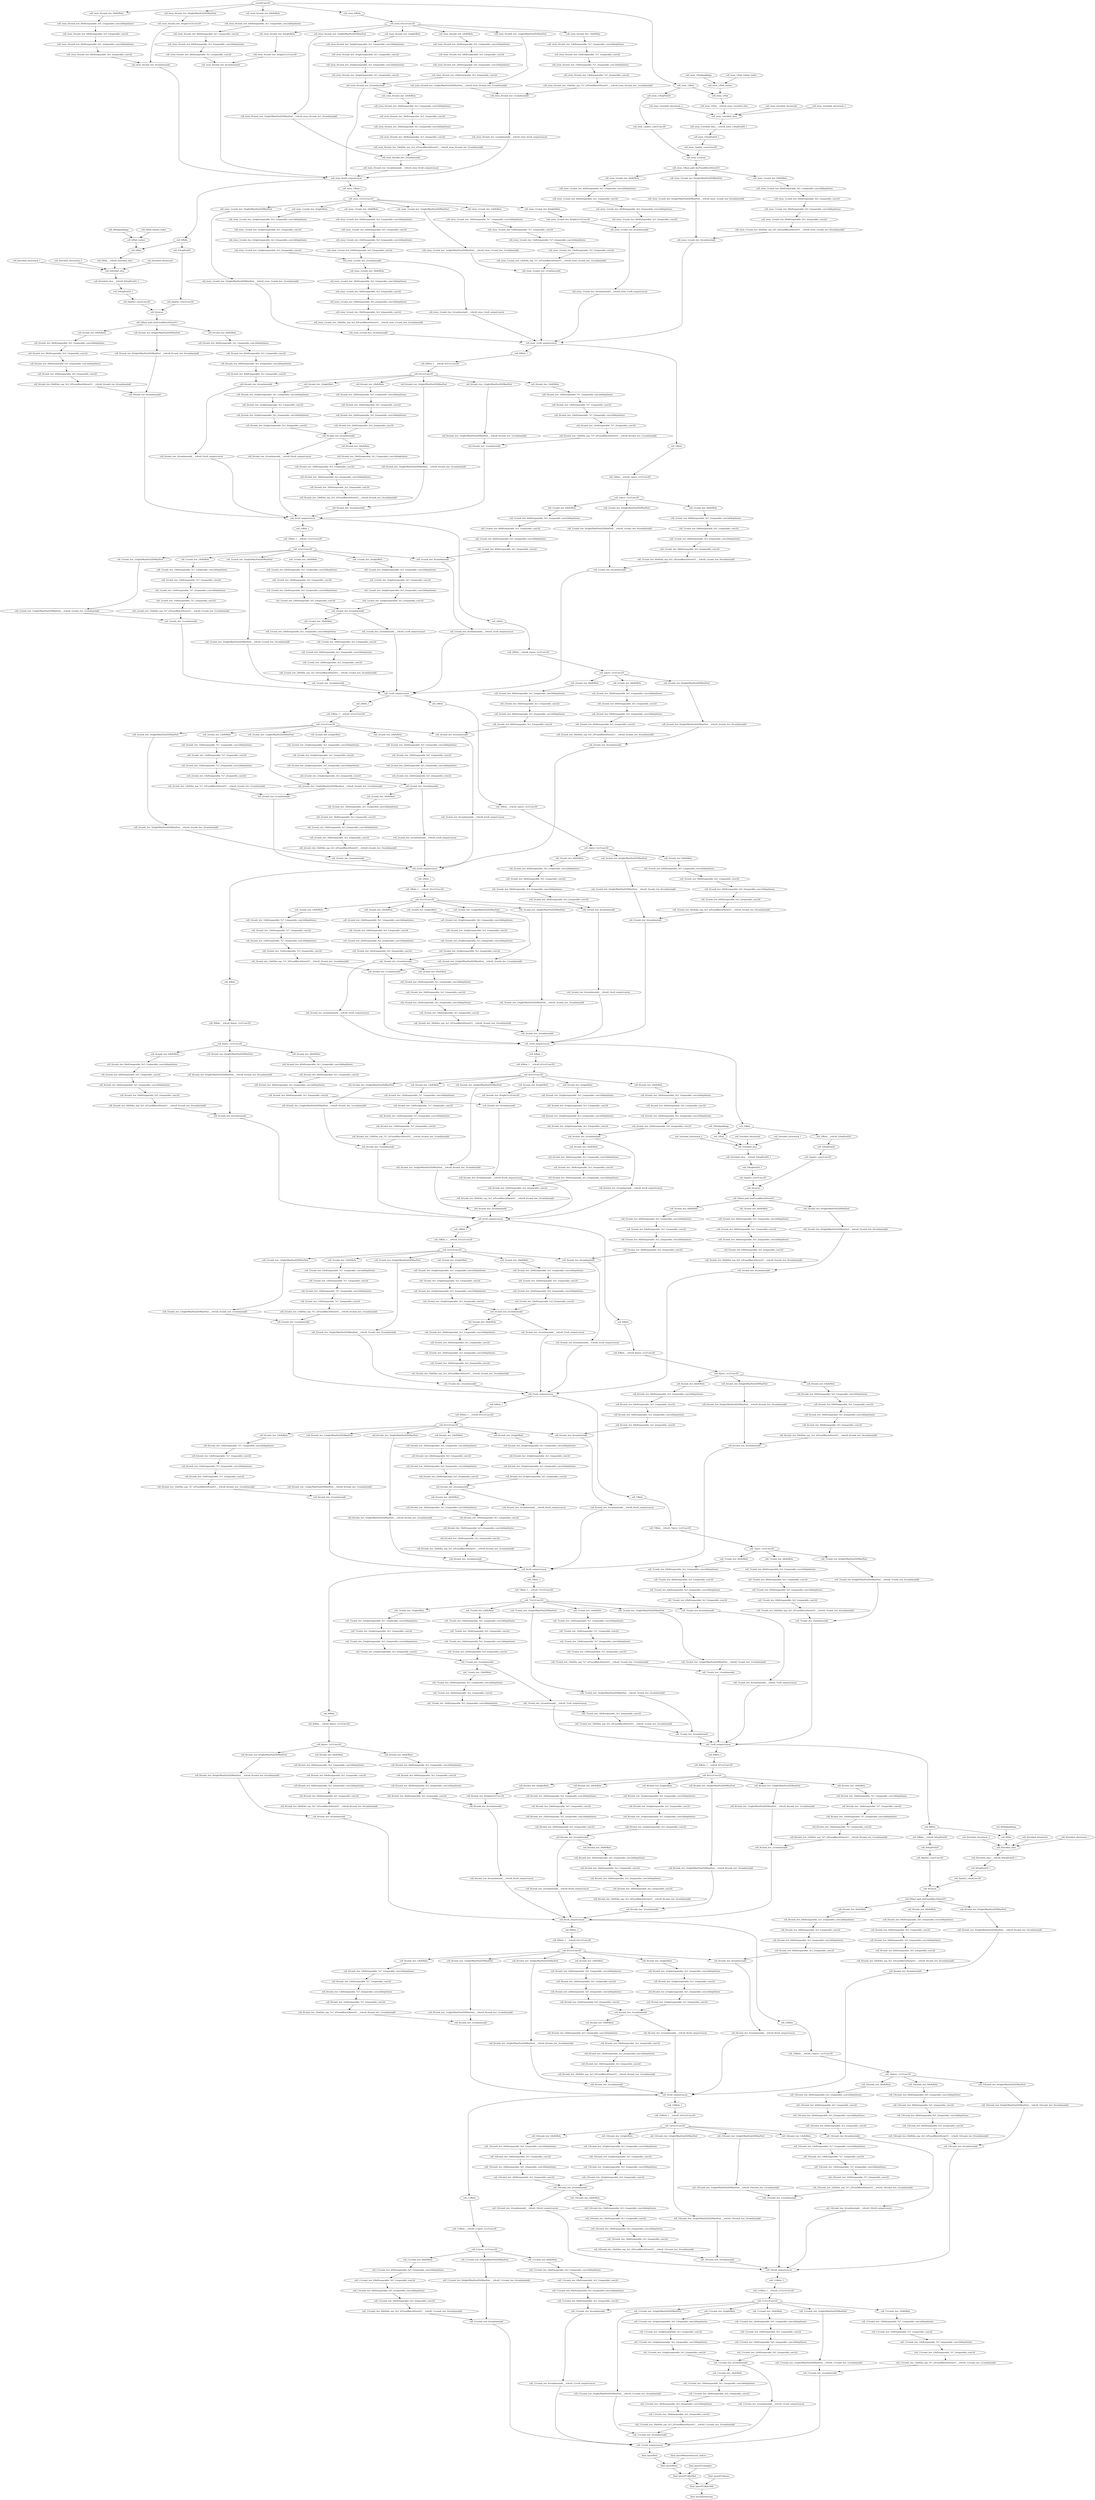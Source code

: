 digraph G {
"conv0/Conv2D"->"cell_stem_0/comb_iter_0/left/Relu";
"conv0/Conv2D"->"cell_stem_0/comb_iter_4/left/Relu";
"conv0/Conv2D"->"cell_stem_1/Relu";
"conv0/Conv2D"->"cell_stem_0/comb_iter_0/right/MaxPool2D/MaxPool";
"conv0/Conv2D"->"cell_stem_0/Relu";
"conv0/Conv2D" [weight=3.9035555555555557];
"cell_stem_1/Relu"->"cell_stem_1/Pad";
"cell_stem_1/Relu"->"cell_stem_1/AvgPool2D";
"cell_stem_1/Relu" [weight=1.1417777777777778];
"cell_stem_1/AvgPool2D"->"cell_stem_1/path1_conv/Conv2D";
"cell_stem_1/AvgPool2D" [weight=1.035];
"cell_stem_1/path1_conv/Conv2D"->"cell_stem_1/concat";
"cell_stem_1/path1_conv/Conv2D" [weight=1.5110999999999999];
"cell_stem_1/Pad/paddings"->"cell_stem_1/Pad_Gather";
"cell_stem_1/Pad/paddings" [weight=0.0];
"cell_stem_1/Pad_Gather_Index"->"cell_stem_1/Pad_Gather";
"cell_stem_1/Pad_Gather_Index" [weight=0.0];
"cell_stem_1/Pad_Gather"->"cell_stem_1/Pad";
"cell_stem_1/Pad_Gather" [weight=0.0];
"cell_stem_1/Pad"->"cell_stem_1/Pad___tr4cell_stem_1/strided_slice";
"cell_stem_1/Pad" [weight=2.5313333333333334];
"cell_stem_1/strided_slice/stack"->"cell_stem_1/strided_slice";
"cell_stem_1/strided_slice/stack" [weight=0.0];
"cell_stem_1/strided_slice/stack_1"->"cell_stem_1/strided_slice";
"cell_stem_1/strided_slice/stack_1" [weight=0.0];
"cell_stem_1/strided_slice/stack_2"->"cell_stem_1/strided_slice";
"cell_stem_1/strided_slice/stack_2" [weight=0.0];
"cell_stem_1/Pad___tr4cell_stem_1/strided_slice"->"cell_stem_1/strided_slice";
"cell_stem_1/Pad___tr4cell_stem_1/strided_slice" [weight=1.4833333333333332];
"cell_stem_1/strided_slice"->"cell_stem_1/strided_slice___tr4cell_stem_1/AvgPool2D_1";
"cell_stem_1/strided_slice" [weight=2.5201];
"cell_stem_1/strided_slice___tr4cell_stem_1/AvgPool2D_1"->"cell_stem_1/AvgPool2D_1";
"cell_stem_1/strided_slice___tr4cell_stem_1/AvgPool2D_1" [weight=2.1306];
"cell_stem_1/AvgPool2D_1"->"cell_stem_1/path2_conv/Conv2D";
"cell_stem_1/AvgPool2D_1" [weight=0.7806000000000001];
"cell_stem_1/path2_conv/Conv2D"->"cell_stem_1/concat";
"cell_stem_1/path2_conv/Conv2D" [weight=1.5312000000000001];
"cell_stem_1/concat"->"cell_stem_1/final_path_bn/FusedBatchNormV3";
"cell_stem_1/concat" [weight=0.8407];
"cell_stem_1/final_path_bn/FusedBatchNormV3"->"cell_stem_1/comb_iter_0/left/Relu";
"cell_stem_1/final_path_bn/FusedBatchNormV3"->"cell_stem_1/comb_iter_0/right/MaxPool2D/MaxPool";
"cell_stem_1/final_path_bn/FusedBatchNormV3"->"cell_stem_1/comb_iter_4/left/Relu";
"cell_stem_1/final_path_bn/FusedBatchNormV3" [weight=0.2743];
"cell_stem_1/comb_iter_0/left/Relu"->"cell_stem_1/comb_iter_0/left/separable_5x5_1/separable_conv2d/depthwise";
"cell_stem_1/comb_iter_0/left/Relu" [weight=0.2859];
"cell_stem_1/comb_iter_0/left/separable_5x5_1/separable_conv2d/depthwise"->"cell_stem_1/comb_iter_0/left/separable_5x5_1/separable_conv2d";
"cell_stem_1/comb_iter_0/left/separable_5x5_1/separable_conv2d/depthwise" [weight=0.6397];
"cell_stem_1/comb_iter_0/left/separable_5x5_1/separable_conv2d"->"cell_stem_1/comb_iter_0/left/separable_5x5_2/separable_conv2d/depthwise";
"cell_stem_1/comb_iter_0/left/separable_5x5_1/separable_conv2d" [weight=0.6928];
"cell_stem_1/comb_iter_0/left/separable_5x5_2/separable_conv2d/depthwise"->"cell_stem_1/comb_iter_0/left/separable_5x5_2/separable_conv2d";
"cell_stem_1/comb_iter_0/left/separable_5x5_2/separable_conv2d/depthwise" [weight=0.4719];
"cell_stem_1/comb_iter_0/left/separable_5x5_2/separable_conv2d"->"cell_stem_1/comb_iter_0/left/bn_sep_5x5_2/FusedBatchNormV3___tr4cell_stem_1/comb_iter_0/combine/add";
"cell_stem_1/comb_iter_0/left/separable_5x5_2/separable_conv2d" [weight=0.6698];
"cell_stem_1/comb_iter_0/right/MaxPool2D/MaxPool"->"cell_stem_1/comb_iter_0/right/MaxPool2D/MaxPool___tr4cell_stem_1/comb_iter_0/combine/add";
"cell_stem_1/comb_iter_0/right/MaxPool2D/MaxPool" [weight=0.5616];
"cell_stem_1/comb_iter_0/left/bn_sep_5x5_2/FusedBatchNormV3___tr4cell_stem_1/comb_iter_0/combine/add"->"cell_stem_1/comb_iter_0/combine/add";
"cell_stem_1/comb_iter_0/left/bn_sep_5x5_2/FusedBatchNormV3___tr4cell_stem_1/comb_iter_0/combine/add" [weight=0.06866666666666667];
"cell_stem_1/comb_iter_0/right/MaxPool2D/MaxPool___tr4cell_stem_1/comb_iter_0/combine/add"->"cell_stem_1/comb_iter_0/combine/add";
"cell_stem_1/comb_iter_0/right/MaxPool2D/MaxPool___tr4cell_stem_1/comb_iter_0/combine/add" [weight=0.061700000000000005];
"cell_stem_1/comb_iter_0/combine/add"->"cell_stem_1/cell_output/concat";
"cell_stem_1/comb_iter_0/combine/add" [weight=0.0545];
"cell_stem_0/comb_iter_0/left/Relu"->"cell_stem_0/comb_iter_0/left/separable_5x5_1/separable_conv2d/depthwise";
"cell_stem_0/comb_iter_0/left/Relu" [weight=0.9645];
"cell_stem_0/comb_iter_0/left/separable_5x5_1/separable_conv2d/depthwise"->"cell_stem_0/comb_iter_0/left/separable_5x5_1/separable_conv2d";
"cell_stem_0/comb_iter_0/left/separable_5x5_1/separable_conv2d/depthwise" [weight=1.8303];
"cell_stem_0/comb_iter_0/left/separable_5x5_1/separable_conv2d"->"cell_stem_0/comb_iter_0/left/separable_5x5_2/separable_conv2d/depthwise";
"cell_stem_0/comb_iter_0/left/separable_5x5_1/separable_conv2d" [weight=1.4324000000000001];
"cell_stem_0/comb_iter_0/left/separable_5x5_2/separable_conv2d/depthwise"->"cell_stem_0/comb_iter_0/left/separable_5x5_2/separable_conv2d";
"cell_stem_0/comb_iter_0/left/separable_5x5_2/separable_conv2d/depthwise" [weight=0.8433999999999999];
"cell_stem_0/comb_iter_0/left/separable_5x5_2/separable_conv2d"->"cell_stem_0/comb_iter_0/combine/add";
"cell_stem_0/comb_iter_0/left/separable_5x5_2/separable_conv2d" [weight=0.7637999999999999];
"cell_stem_0/comb_iter_0/right/MaxPool2D/MaxPool"->"cell_stem_0/comb_iter_0/right/1x1/Conv2D";
"cell_stem_0/comb_iter_0/right/MaxPool2D/MaxPool" [weight=1.9258];
"cell_stem_0/comb_iter_0/right/1x1/Conv2D"->"cell_stem_0/comb_iter_0/combine/add";
"cell_stem_0/comb_iter_0/right/1x1/Conv2D" [weight=1.4467999999999999];
"cell_stem_0/comb_iter_0/combine/add"->"cell_stem_0/cell_output/concat";
"cell_stem_0/comb_iter_0/combine/add" [weight=0.12911111111111112];
"cell_stem_0/Relu"->"cell_stem_0/1x1/Conv2D";
"cell_stem_0/Relu" [weight=1.0788];
"cell_stem_0/1x1/Conv2D"->"cell_stem_0/comb_iter_4/right/Relu";
"cell_stem_0/1x1/Conv2D"->"cell_stem_0/comb_iter_2/right/Relu";
"cell_stem_0/1x1/Conv2D"->"cell_stem_0/comb_iter_1/left/Relu";
"cell_stem_0/1x1/Conv2D"->"cell_stem_0/comb_iter_1/right/MaxPool2D/MaxPool";
"cell_stem_0/1x1/Conv2D"->"cell_stem_0/comb_iter_2/left/Relu";
"cell_stem_0/1x1/Conv2D"->"cell_stem_0/comb_iter_3/right/MaxPool2D/MaxPool";
"cell_stem_0/1x1/Conv2D" [weight=6.4005];
"cell_stem_0/comb_iter_1/left/Relu"->"cell_stem_0/comb_iter_1/left/separable_7x7_1/separable_conv2d/depthwise";
"cell_stem_0/comb_iter_1/left/Relu" [weight=0.5698];
"cell_stem_0/comb_iter_1/left/separable_7x7_1/separable_conv2d/depthwise"->"cell_stem_0/comb_iter_1/left/separable_7x7_1/separable_conv2d";
"cell_stem_0/comb_iter_1/left/separable_7x7_1/separable_conv2d/depthwise" [weight=1.9445999999999999];
"cell_stem_0/comb_iter_1/left/separable_7x7_1/separable_conv2d"->"cell_stem_0/comb_iter_1/left/separable_7x7_2/separable_conv2d/depthwise";
"cell_stem_0/comb_iter_1/left/separable_7x7_1/separable_conv2d" [weight=0.7976];
"cell_stem_0/comb_iter_1/left/separable_7x7_2/separable_conv2d/depthwise"->"cell_stem_0/comb_iter_1/left/separable_7x7_2/separable_conv2d";
"cell_stem_0/comb_iter_1/left/separable_7x7_2/separable_conv2d/depthwise" [weight=1.5403];
"cell_stem_0/comb_iter_1/left/separable_7x7_2/separable_conv2d"->"cell_stem_0/comb_iter_1/left/bn_sep_7x7_2/FusedBatchNormV3___tr4cell_stem_0/comb_iter_1/combine/add";
"cell_stem_0/comb_iter_1/left/separable_7x7_2/separable_conv2d" [weight=0.7646000000000001];
"cell_stem_0/comb_iter_1/right/MaxPool2D/MaxPool"->"cell_stem_0/comb_iter_1/right/MaxPool2D/MaxPool___tr4cell_stem_0/comb_iter_1/combine/add";
"cell_stem_0/comb_iter_1/right/MaxPool2D/MaxPool" [weight=1.1014000000000002];
"cell_stem_0/comb_iter_1/left/bn_sep_7x7_2/FusedBatchNormV3___tr4cell_stem_0/comb_iter_1/combine/add"->"cell_stem_0/comb_iter_1/combine/add";
"cell_stem_0/comb_iter_1/left/bn_sep_7x7_2/FusedBatchNormV3___tr4cell_stem_0/comb_iter_1/combine/add" [weight=0.38039999999999996];
"cell_stem_0/comb_iter_1/right/MaxPool2D/MaxPool___tr4cell_stem_0/comb_iter_1/combine/add"->"cell_stem_0/comb_iter_1/combine/add";
"cell_stem_0/comb_iter_1/right/MaxPool2D/MaxPool___tr4cell_stem_0/comb_iter_1/combine/add" [weight=0.3961];
"cell_stem_0/comb_iter_1/combine/add"->"cell_stem_0/comb_iter_1/combine/add___tr4cell_stem_0/cell_output/concat";
"cell_stem_0/comb_iter_1/combine/add" [weight=0.1744];
"cell_stem_0/comb_iter_2/left/Relu"->"cell_stem_0/comb_iter_2/left/separable_5x5_1/separable_conv2d/depthwise";
"cell_stem_0/comb_iter_2/left/Relu" [weight=0.6437];
"cell_stem_0/comb_iter_2/left/separable_5x5_1/separable_conv2d/depthwise"->"cell_stem_0/comb_iter_2/left/separable_5x5_1/separable_conv2d";
"cell_stem_0/comb_iter_2/left/separable_5x5_1/separable_conv2d/depthwise" [weight=1.1579000000000002];
"cell_stem_0/comb_iter_2/left/separable_5x5_1/separable_conv2d"->"cell_stem_0/comb_iter_2/left/separable_5x5_2/separable_conv2d/depthwise";
"cell_stem_0/comb_iter_2/left/separable_5x5_1/separable_conv2d" [weight=0.795];
"cell_stem_0/comb_iter_2/left/separable_5x5_2/separable_conv2d/depthwise"->"cell_stem_0/comb_iter_2/left/separable_5x5_2/separable_conv2d";
"cell_stem_0/comb_iter_2/left/separable_5x5_2/separable_conv2d/depthwise" [weight=0.8575];
"cell_stem_0/comb_iter_2/left/separable_5x5_2/separable_conv2d"->"cell_stem_0/comb_iter_2/combine/add";
"cell_stem_0/comb_iter_2/left/separable_5x5_2/separable_conv2d" [weight=0.7529];
"cell_stem_0/comb_iter_2/right/Relu"->"cell_stem_0/comb_iter_2/right/separable_3x3_1/separable_conv2d/depthwise";
"cell_stem_0/comb_iter_2/right/Relu" [weight=0.63];
"cell_stem_0/comb_iter_2/right/separable_3x3_1/separable_conv2d/depthwise"->"cell_stem_0/comb_iter_2/right/separable_3x3_1/separable_conv2d";
"cell_stem_0/comb_iter_2/right/separable_3x3_1/separable_conv2d/depthwise" [weight=0.8486];
"cell_stem_0/comb_iter_2/right/separable_3x3_1/separable_conv2d"->"cell_stem_0/comb_iter_2/right/separable_3x3_2/separable_conv2d/depthwise";
"cell_stem_0/comb_iter_2/right/separable_3x3_1/separable_conv2d" [weight=0.7882];
"cell_stem_0/comb_iter_2/right/separable_3x3_2/separable_conv2d/depthwise"->"cell_stem_0/comb_iter_2/right/separable_3x3_2/separable_conv2d";
"cell_stem_0/comb_iter_2/right/separable_3x3_2/separable_conv2d/depthwise" [weight=0.286];
"cell_stem_0/comb_iter_2/right/separable_3x3_2/separable_conv2d"->"cell_stem_0/comb_iter_2/combine/add";
"cell_stem_0/comb_iter_2/right/separable_3x3_2/separable_conv2d" [weight=0.7635];
"cell_stem_0/comb_iter_2/combine/add"->"cell_stem_0/comb_iter_3/left/Relu";
"cell_stem_0/comb_iter_2/combine/add"->"cell_stem_0/cell_output/concat";
"cell_stem_0/comb_iter_2/combine/add" [weight=0.12];
"cell_stem_0/comb_iter_3/left/Relu"->"cell_stem_0/comb_iter_3/left/separable_3x3_1/separable_conv2d/depthwise";
"cell_stem_0/comb_iter_3/left/Relu" [weight=0.0993];
"cell_stem_0/comb_iter_3/left/separable_3x3_1/separable_conv2d/depthwise"->"cell_stem_0/comb_iter_3/left/separable_3x3_1/separable_conv2d";
"cell_stem_0/comb_iter_3/left/separable_3x3_1/separable_conv2d/depthwise" [weight=0.273];
"cell_stem_0/comb_iter_3/left/separable_3x3_1/separable_conv2d"->"cell_stem_0/comb_iter_3/left/separable_3x3_2/separable_conv2d/depthwise";
"cell_stem_0/comb_iter_3/left/separable_3x3_1/separable_conv2d" [weight=0.7787999999999999];
"cell_stem_0/comb_iter_3/left/separable_3x3_2/separable_conv2d/depthwise"->"cell_stem_0/comb_iter_3/left/separable_3x3_2/separable_conv2d";
"cell_stem_0/comb_iter_3/left/separable_3x3_2/separable_conv2d/depthwise" [weight=0.2501];
"cell_stem_0/comb_iter_3/left/separable_3x3_2/separable_conv2d"->"cell_stem_0/comb_iter_3/left/bn_sep_3x3_2/FusedBatchNormV3___tr4cell_stem_0/comb_iter_3/combine/add";
"cell_stem_0/comb_iter_3/left/separable_3x3_2/separable_conv2d" [weight=0.7639];
"cell_stem_0/comb_iter_3/right/MaxPool2D/MaxPool"->"cell_stem_0/comb_iter_3/right/MaxPool2D/MaxPool___tr4cell_stem_0/comb_iter_3/combine/add";
"cell_stem_0/comb_iter_3/right/MaxPool2D/MaxPool" [weight=1.1058];
"cell_stem_0/comb_iter_3/left/bn_sep_3x3_2/FusedBatchNormV3___tr4cell_stem_0/comb_iter_3/combine/add"->"cell_stem_0/comb_iter_3/combine/add";
"cell_stem_0/comb_iter_3/left/bn_sep_3x3_2/FusedBatchNormV3___tr4cell_stem_0/comb_iter_3/combine/add" [weight=0.3375];
"cell_stem_0/comb_iter_3/right/MaxPool2D/MaxPool___tr4cell_stem_0/comb_iter_3/combine/add"->"cell_stem_0/comb_iter_3/combine/add";
"cell_stem_0/comb_iter_3/right/MaxPool2D/MaxPool___tr4cell_stem_0/comb_iter_3/combine/add" [weight=0.37839999999999996];
"cell_stem_0/comb_iter_3/combine/add"->"cell_stem_0/comb_iter_3/combine/add___tr4cell_stem_0/cell_output/concat";
"cell_stem_0/comb_iter_3/combine/add" [weight=0.15730000000000002];
"cell_stem_0/comb_iter_4/left/Relu"->"cell_stem_0/comb_iter_4/left/separable_3x3_1/separable_conv2d/depthwise";
"cell_stem_0/comb_iter_4/left/Relu" [weight=1.1752];
"cell_stem_0/comb_iter_4/left/separable_3x3_1/separable_conv2d/depthwise"->"cell_stem_0/comb_iter_4/left/separable_3x3_1/separable_conv2d";
"cell_stem_0/comb_iter_4/left/separable_3x3_1/separable_conv2d/depthwise" [weight=1.3312];
"cell_stem_0/comb_iter_4/left/separable_3x3_1/separable_conv2d"->"cell_stem_0/comb_iter_4/left/separable_3x3_2/separable_conv2d/depthwise";
"cell_stem_0/comb_iter_4/left/separable_3x3_1/separable_conv2d" [weight=1.4667999999999999];
"cell_stem_0/comb_iter_4/left/separable_3x3_2/separable_conv2d/depthwise"->"cell_stem_0/comb_iter_4/left/separable_3x3_2/separable_conv2d";
"cell_stem_0/comb_iter_4/left/separable_3x3_2/separable_conv2d/depthwise" [weight=0.2695];
"cell_stem_0/comb_iter_4/left/separable_3x3_2/separable_conv2d"->"cell_stem_0/comb_iter_4/combine/add";
"cell_stem_0/comb_iter_4/left/separable_3x3_2/separable_conv2d" [weight=0.7647999999999999];
"cell_stem_0/comb_iter_4/right/Relu"->"cell_stem_0/comb_iter_4/right/1x1/Conv2D";
"cell_stem_0/comb_iter_4/right/Relu" [weight=0.6582];
"cell_stem_0/comb_iter_4/right/1x1/Conv2D"->"cell_stem_0/comb_iter_4/combine/add";
"cell_stem_0/comb_iter_4/right/1x1/Conv2D" [weight=1.7277];
"cell_stem_0/comb_iter_4/combine/add"->"cell_stem_0/cell_output/concat";
"cell_stem_0/comb_iter_4/combine/add" [weight=0.2046];
"cell_stem_0/comb_iter_1/combine/add___tr4cell_stem_0/cell_output/concat"->"cell_stem_0/cell_output/concat";
"cell_stem_0/comb_iter_1/combine/add___tr4cell_stem_0/cell_output/concat" [weight=0.42719999999999997];
"cell_stem_0/comb_iter_3/combine/add___tr4cell_stem_0/cell_output/concat"->"cell_stem_0/cell_output/concat";
"cell_stem_0/comb_iter_3/combine/add___tr4cell_stem_0/cell_output/concat" [weight=0.3368];
"cell_stem_0/cell_output/concat"->"cell_stem_1/Relu_1";
"cell_stem_0/cell_output/concat"->"cell_0/Relu";
"cell_stem_0/cell_output/concat" [weight=2.4546];
"cell_stem_1/Relu_1"->"cell_stem_1/1x1/Conv2D";
"cell_stem_1/Relu_1" [weight=0.7866000000000001];
"cell_stem_1/1x1/Conv2D"->"cell_stem_1/comb_iter_2/left/Relu";
"cell_stem_1/1x1/Conv2D"->"cell_stem_1/comb_iter_2/right/Relu";
"cell_stem_1/1x1/Conv2D"->"cell_stem_1/comb_iter_1/left/Relu";
"cell_stem_1/1x1/Conv2D"->"cell_stem_1/comb_iter_1/right/MaxPool2D/MaxPool";
"cell_stem_1/1x1/Conv2D"->"cell_stem_1/comb_iter_3/right/MaxPool2D/MaxPool";
"cell_stem_1/1x1/Conv2D"->"cell_stem_1/comb_iter_4/right/Relu";
"cell_stem_1/1x1/Conv2D" [weight=7.4227];
"cell_stem_1/comb_iter_1/left/Relu"->"cell_stem_1/comb_iter_1/left/separable_7x7_1/separable_conv2d/depthwise";
"cell_stem_1/comb_iter_1/left/Relu" [weight=0.24730000000000002];
"cell_stem_1/comb_iter_1/left/separable_7x7_1/separable_conv2d/depthwise"->"cell_stem_1/comb_iter_1/left/separable_7x7_1/separable_conv2d";
"cell_stem_1/comb_iter_1/left/separable_7x7_1/separable_conv2d/depthwise" [weight=1.0794000000000001];
"cell_stem_1/comb_iter_1/left/separable_7x7_1/separable_conv2d"->"cell_stem_1/comb_iter_1/left/separable_7x7_2/separable_conv2d/depthwise";
"cell_stem_1/comb_iter_1/left/separable_7x7_1/separable_conv2d" [weight=0.7269];
"cell_stem_1/comb_iter_1/left/separable_7x7_2/separable_conv2d/depthwise"->"cell_stem_1/comb_iter_1/left/separable_7x7_2/separable_conv2d";
"cell_stem_1/comb_iter_1/left/separable_7x7_2/separable_conv2d/depthwise" [weight=0.8562000000000001];
"cell_stem_1/comb_iter_1/left/separable_7x7_2/separable_conv2d"->"cell_stem_1/comb_iter_1/left/bn_sep_7x7_2/FusedBatchNormV3___tr4cell_stem_1/comb_iter_1/combine/add";
"cell_stem_1/comb_iter_1/left/separable_7x7_2/separable_conv2d" [weight=0.6683];
"cell_stem_1/comb_iter_1/right/MaxPool2D/MaxPool"->"cell_stem_1/comb_iter_1/right/MaxPool2D/MaxPool___tr4cell_stem_1/comb_iter_1/combine/add";
"cell_stem_1/comb_iter_1/right/MaxPool2D/MaxPool" [weight=0.5771000000000001];
"cell_stem_1/comb_iter_1/left/bn_sep_7x7_2/FusedBatchNormV3___tr4cell_stem_1/comb_iter_1/combine/add"->"cell_stem_1/comb_iter_1/combine/add";
"cell_stem_1/comb_iter_1/left/bn_sep_7x7_2/FusedBatchNormV3___tr4cell_stem_1/comb_iter_1/combine/add" [weight=0.06720000000000001];
"cell_stem_1/comb_iter_1/right/MaxPool2D/MaxPool___tr4cell_stem_1/comb_iter_1/combine/add"->"cell_stem_1/comb_iter_1/combine/add";
"cell_stem_1/comb_iter_1/right/MaxPool2D/MaxPool___tr4cell_stem_1/comb_iter_1/combine/add" [weight=0.067];
"cell_stem_1/comb_iter_1/combine/add"->"cell_stem_1/cell_output/concat";
"cell_stem_1/comb_iter_1/combine/add" [weight=0.0554];
"cell_stem_1/comb_iter_2/left/Relu"->"cell_stem_1/comb_iter_2/left/separable_5x5_1/separable_conv2d/depthwise";
"cell_stem_1/comb_iter_2/left/Relu" [weight=0.3053];
"cell_stem_1/comb_iter_2/left/separable_5x5_1/separable_conv2d/depthwise"->"cell_stem_1/comb_iter_2/left/separable_5x5_1/separable_conv2d";
"cell_stem_1/comb_iter_2/left/separable_5x5_1/separable_conv2d/depthwise" [weight=0.5983999999999999];
"cell_stem_1/comb_iter_2/left/separable_5x5_1/separable_conv2d"->"cell_stem_1/comb_iter_2/left/separable_5x5_2/separable_conv2d/depthwise";
"cell_stem_1/comb_iter_2/left/separable_5x5_1/separable_conv2d" [weight=0.687];
"cell_stem_1/comb_iter_2/left/separable_5x5_2/separable_conv2d/depthwise"->"cell_stem_1/comb_iter_2/left/separable_5x5_2/separable_conv2d";
"cell_stem_1/comb_iter_2/left/separable_5x5_2/separable_conv2d/depthwise" [weight=0.4675];
"cell_stem_1/comb_iter_2/left/separable_5x5_2/separable_conv2d"->"cell_stem_1/comb_iter_2/combine/add";
"cell_stem_1/comb_iter_2/left/separable_5x5_2/separable_conv2d" [weight=0.6766];
"cell_stem_1/comb_iter_2/right/Relu"->"cell_stem_1/comb_iter_2/right/separable_3x3_1/separable_conv2d/depthwise";
"cell_stem_1/comb_iter_2/right/Relu" [weight=0.29410000000000003];
"cell_stem_1/comb_iter_2/right/separable_3x3_1/separable_conv2d/depthwise"->"cell_stem_1/comb_iter_2/right/separable_3x3_1/separable_conv2d";
"cell_stem_1/comb_iter_2/right/separable_3x3_1/separable_conv2d/depthwise" [weight=0.3827];
"cell_stem_1/comb_iter_2/right/separable_3x3_1/separable_conv2d"->"cell_stem_1/comb_iter_2/right/separable_3x3_2/separable_conv2d/depthwise";
"cell_stem_1/comb_iter_2/right/separable_3x3_1/separable_conv2d" [weight=0.6825];
"cell_stem_1/comb_iter_2/right/separable_3x3_2/separable_conv2d/depthwise"->"cell_stem_1/comb_iter_2/right/separable_3x3_2/separable_conv2d";
"cell_stem_1/comb_iter_2/right/separable_3x3_2/separable_conv2d/depthwise" [weight=0.1381];
"cell_stem_1/comb_iter_2/right/separable_3x3_2/separable_conv2d"->"cell_stem_1/comb_iter_2/combine/add";
"cell_stem_1/comb_iter_2/right/separable_3x3_2/separable_conv2d" [weight=0.6707000000000001];
"cell_stem_1/comb_iter_2/combine/add"->"cell_stem_1/comb_iter_2/combine/add___tr4cell_stem_1/cell_output/concat";
"cell_stem_1/comb_iter_2/combine/add"->"cell_stem_1/comb_iter_3/left/Relu";
"cell_stem_1/comb_iter_2/combine/add" [weight=0.0493];
"cell_stem_1/comb_iter_3/left/Relu"->"cell_stem_1/comb_iter_3/left/separable_3x3_1/separable_conv2d/depthwise";
"cell_stem_1/comb_iter_3/left/Relu" [weight=0.045399999999999996];
"cell_stem_1/comb_iter_3/left/separable_3x3_1/separable_conv2d/depthwise"->"cell_stem_1/comb_iter_3/left/separable_3x3_1/separable_conv2d";
"cell_stem_1/comb_iter_3/left/separable_3x3_1/separable_conv2d/depthwise" [weight=0.1414];
"cell_stem_1/comb_iter_3/left/separable_3x3_1/separable_conv2d"->"cell_stem_1/comb_iter_3/left/separable_3x3_2/separable_conv2d/depthwise";
"cell_stem_1/comb_iter_3/left/separable_3x3_1/separable_conv2d" [weight=0.6742999999999999];
"cell_stem_1/comb_iter_3/left/separable_3x3_2/separable_conv2d/depthwise"->"cell_stem_1/comb_iter_3/left/separable_3x3_2/separable_conv2d";
"cell_stem_1/comb_iter_3/left/separable_3x3_2/separable_conv2d/depthwise" [weight=0.1354];
"cell_stem_1/comb_iter_3/left/separable_3x3_2/separable_conv2d"->"cell_stem_1/comb_iter_3/left/bn_sep_3x3_2/FusedBatchNormV3___tr4cell_stem_1/comb_iter_3/combine/add";
"cell_stem_1/comb_iter_3/left/separable_3x3_2/separable_conv2d" [weight=0.674];
"cell_stem_1/comb_iter_3/right/MaxPool2D/MaxPool"->"cell_stem_1/comb_iter_3/right/MaxPool2D/MaxPool___tr4cell_stem_1/comb_iter_3/combine/add";
"cell_stem_1/comb_iter_3/right/MaxPool2D/MaxPool" [weight=0.5909];
"cell_stem_1/comb_iter_3/left/bn_sep_3x3_2/FusedBatchNormV3___tr4cell_stem_1/comb_iter_3/combine/add"->"cell_stem_1/comb_iter_3/combine/add";
"cell_stem_1/comb_iter_3/left/bn_sep_3x3_2/FusedBatchNormV3___tr4cell_stem_1/comb_iter_3/combine/add" [weight=0.077];
"cell_stem_1/comb_iter_3/right/MaxPool2D/MaxPool___tr4cell_stem_1/comb_iter_3/combine/add"->"cell_stem_1/comb_iter_3/combine/add";
"cell_stem_1/comb_iter_3/right/MaxPool2D/MaxPool___tr4cell_stem_1/comb_iter_3/combine/add" [weight=0.06709999999999999];
"cell_stem_1/comb_iter_3/combine/add"->"cell_stem_1/cell_output/concat";
"cell_stem_1/comb_iter_3/combine/add" [weight=0.055799999999999995];
"cell_stem_1/comb_iter_4/left/Relu"->"cell_stem_1/comb_iter_4/left/separable_3x3_1/separable_conv2d/depthwise";
"cell_stem_1/comb_iter_4/left/Relu" [weight=0.3387];
"cell_stem_1/comb_iter_4/left/separable_3x3_1/separable_conv2d/depthwise"->"cell_stem_1/comb_iter_4/left/separable_3x3_1/separable_conv2d";
"cell_stem_1/comb_iter_4/left/separable_3x3_1/separable_conv2d/depthwise" [weight=0.3995];
"cell_stem_1/comb_iter_4/left/separable_3x3_1/separable_conv2d"->"cell_stem_1/comb_iter_4/left/separable_3x3_2/separable_conv2d/depthwise";
"cell_stem_1/comb_iter_4/left/separable_3x3_1/separable_conv2d" [weight=0.6774];
"cell_stem_1/comb_iter_4/left/separable_3x3_2/separable_conv2d/depthwise"->"cell_stem_1/comb_iter_4/left/separable_3x3_2/separable_conv2d";
"cell_stem_1/comb_iter_4/left/separable_3x3_2/separable_conv2d/depthwise" [weight=0.136];
"cell_stem_1/comb_iter_4/left/separable_3x3_2/separable_conv2d"->"cell_stem_1/comb_iter_4/combine/add";
"cell_stem_1/comb_iter_4/left/separable_3x3_2/separable_conv2d" [weight=0.6755];
"cell_stem_1/comb_iter_4/right/Relu"->"cell_stem_1/comb_iter_4/right/1x1/Conv2D";
"cell_stem_1/comb_iter_4/right/Relu" [weight=0.3392];
"cell_stem_1/comb_iter_4/right/1x1/Conv2D"->"cell_stem_1/comb_iter_4/combine/add";
"cell_stem_1/comb_iter_4/right/1x1/Conv2D" [weight=1.1693];
"cell_stem_1/comb_iter_4/combine/add"->"cell_stem_1/comb_iter_4/combine/add___tr4cell_stem_1/cell_output/concat";
"cell_stem_1/comb_iter_4/combine/add" [weight=0.0522];
"cell_stem_1/comb_iter_2/combine/add___tr4cell_stem_1/cell_output/concat"->"cell_stem_1/cell_output/concat";
"cell_stem_1/comb_iter_2/combine/add___tr4cell_stem_1/cell_output/concat" [weight=0.1161];
"cell_stem_1/comb_iter_4/combine/add___tr4cell_stem_1/cell_output/concat"->"cell_stem_1/cell_output/concat";
"cell_stem_1/comb_iter_4/combine/add___tr4cell_stem_1/cell_output/concat" [weight=0.0635];
"cell_stem_1/cell_output/concat"->"cell_1/Relu";
"cell_stem_1/cell_output/concat"->"cell_0/Relu_1";
"cell_stem_1/cell_output/concat" [weight=1.3175999999999999];
"cell_1/Relu"->"cell_1/Relu___tr4cell_1/prev_1x1/Conv2D";
"cell_1/Relu" [weight=0.4077];
"cell_1/Relu___tr4cell_1/prev_1x1/Conv2D"->"cell_1/prev_1x1/Conv2D";
"cell_1/Relu___tr4cell_1/prev_1x1/Conv2D" [weight=0.8965];
"cell_1/prev_1x1/Conv2D"->"cell_1/comb_iter_4/left/Relu";
"cell_1/prev_1x1/Conv2D"->"cell_1/comb_iter_0/left/Relu";
"cell_1/prev_1x1/Conv2D"->"cell_1/comb_iter_0/right/MaxPool2D/MaxPool";
"cell_1/prev_1x1/Conv2D" [weight=7.107];
"cell_1/comb_iter_0/left/Relu"->"cell_1/comb_iter_0/left/separable_5x5_1/separable_conv2d/depthwise";
"cell_1/comb_iter_0/left/Relu" [weight=0.111];
"cell_1/comb_iter_0/left/separable_5x5_1/separable_conv2d/depthwise"->"cell_1/comb_iter_0/left/separable_5x5_1/separable_conv2d";
"cell_1/comb_iter_0/left/separable_5x5_1/separable_conv2d/depthwise" [weight=0.9922000000000001];
"cell_1/comb_iter_0/left/separable_5x5_1/separable_conv2d"->"cell_1/comb_iter_0/left/separable_5x5_2/separable_conv2d/depthwise";
"cell_1/comb_iter_0/left/separable_5x5_1/separable_conv2d" [weight=2.775];
"cell_1/comb_iter_0/left/separable_5x5_2/separable_conv2d/depthwise"->"cell_1/comb_iter_0/left/separable_5x5_2/separable_conv2d";
"cell_1/comb_iter_0/left/separable_5x5_2/separable_conv2d/depthwise" [weight=0.919];
"cell_1/comb_iter_0/left/separable_5x5_2/separable_conv2d"->"cell_1/comb_iter_0/left/bn_sep_5x5_2/FusedBatchNormV3___tr4cell_1/comb_iter_0/combine/add";
"cell_1/comb_iter_0/left/separable_5x5_2/separable_conv2d" [weight=2.6536999999999997];
"cell_1/comb_iter_0/right/MaxPool2D/MaxPool"->"cell_1/comb_iter_0/right/MaxPool2D/MaxPool___tr4cell_1/comb_iter_0/combine/add";
"cell_1/comb_iter_0/right/MaxPool2D/MaxPool" [weight=0.7852];
"cell_1/comb_iter_0/left/bn_sep_5x5_2/FusedBatchNormV3___tr4cell_1/comb_iter_0/combine/add"->"cell_1/comb_iter_0/combine/add";
"cell_1/comb_iter_0/left/bn_sep_5x5_2/FusedBatchNormV3___tr4cell_1/comb_iter_0/combine/add" [weight=0.2215];
"cell_1/comb_iter_0/right/MaxPool2D/MaxPool___tr4cell_1/comb_iter_0/combine/add"->"cell_1/comb_iter_0/combine/add";
"cell_1/comb_iter_0/right/MaxPool2D/MaxPool___tr4cell_1/comb_iter_0/combine/add" [weight=0.1752];
"cell_1/comb_iter_0/combine/add"->"cell_1/cell_output/concat";
"cell_1/comb_iter_0/combine/add" [weight=0.11109999999999999];
"cell_0/Relu"->"cell_0/AvgPool2D";
"cell_0/Relu"->"cell_0/Pad";
"cell_0/Relu" [weight=0.824];
"cell_0/AvgPool2D"->"cell_0/path1_conv/Conv2D";
"cell_0/AvgPool2D" [weight=0.7349];
"cell_0/path1_conv/Conv2D"->"cell_0/concat";
"cell_0/path1_conv/Conv2D" [weight=1.8411];
"cell_0/Pad/paddings"->"cell_0/Pad_Gather";
"cell_0/Pad/paddings" [weight=0.0];
"cell_0/Pad_Gather_Index"->"cell_0/Pad_Gather";
"cell_0/Pad_Gather_Index" [weight=0.0];
"cell_0/Pad_Gather"->"cell_0/Pad";
"cell_0/Pad_Gather" [weight=0.0];
"cell_0/Pad"->"cell_0/Pad___tr4cell_0/strided_slice";
"cell_0/Pad" [weight=2.0848];
"cell_0/strided_slice/stack"->"cell_0/strided_slice";
"cell_0/strided_slice/stack" [weight=0.0];
"cell_0/strided_slice/stack_1"->"cell_0/strided_slice";
"cell_0/strided_slice/stack_1" [weight=0.0];
"cell_0/strided_slice/stack_2"->"cell_0/strided_slice";
"cell_0/strided_slice/stack_2" [weight=0.0];
"cell_0/Pad___tr4cell_0/strided_slice"->"cell_0/strided_slice";
"cell_0/Pad___tr4cell_0/strided_slice" [weight=2.3633];
"cell_0/strided_slice"->"cell_0/strided_slice___tr4cell_0/AvgPool2D_1";
"cell_0/strided_slice" [weight=1.7385];
"cell_0/strided_slice___tr4cell_0/AvgPool2D_1"->"cell_0/AvgPool2D_1";
"cell_0/strided_slice___tr4cell_0/AvgPool2D_1" [weight=1.9487];
"cell_0/AvgPool2D_1"->"cell_0/path2_conv/Conv2D";
"cell_0/AvgPool2D_1" [weight=0.5787];
"cell_0/path2_conv/Conv2D"->"cell_0/concat";
"cell_0/path2_conv/Conv2D" [weight=1.8409];
"cell_0/concat"->"cell_0/final_path_bn/FusedBatchNormV3";
"cell_0/concat" [weight=0.12279999999999999];
"cell_0/final_path_bn/FusedBatchNormV3"->"cell_0/comb_iter_4/left/Relu";
"cell_0/final_path_bn/FusedBatchNormV3"->"cell_0/comb_iter_0/left/Relu";
"cell_0/final_path_bn/FusedBatchNormV3"->"cell_0/comb_iter_0/right/MaxPool2D/MaxPool";
"cell_0/final_path_bn/FusedBatchNormV3" [weight=0.1529];
"cell_0/comb_iter_0/left/Relu"->"cell_0/comb_iter_0/left/separable_5x5_1/separable_conv2d/depthwise";
"cell_0/comb_iter_0/left/Relu" [weight=0.1507];
"cell_0/comb_iter_0/left/separable_5x5_1/separable_conv2d/depthwise"->"cell_0/comb_iter_0/left/separable_5x5_1/separable_conv2d";
"cell_0/comb_iter_0/left/separable_5x5_1/separable_conv2d/depthwise" [weight=0.9901];
"cell_0/comb_iter_0/left/separable_5x5_1/separable_conv2d"->"cell_0/comb_iter_0/left/separable_5x5_2/separable_conv2d/depthwise";
"cell_0/comb_iter_0/left/separable_5x5_1/separable_conv2d" [weight=2.7764];
"cell_0/comb_iter_0/left/separable_5x5_2/separable_conv2d/depthwise"->"cell_0/comb_iter_0/left/separable_5x5_2/separable_conv2d";
"cell_0/comb_iter_0/left/separable_5x5_2/separable_conv2d/depthwise" [weight=0.9083];
"cell_0/comb_iter_0/left/separable_5x5_2/separable_conv2d"->"cell_0/comb_iter_0/left/bn_sep_5x5_2/FusedBatchNormV3___tr4cell_0/comb_iter_0/combine/add";
"cell_0/comb_iter_0/left/separable_5x5_2/separable_conv2d" [weight=2.6792];
"cell_0/comb_iter_0/right/MaxPool2D/MaxPool"->"cell_0/comb_iter_0/right/MaxPool2D/MaxPool___tr4cell_0/comb_iter_0/combine/add";
"cell_0/comb_iter_0/right/MaxPool2D/MaxPool" [weight=0.7945];
"cell_0/comb_iter_0/left/bn_sep_5x5_2/FusedBatchNormV3___tr4cell_0/comb_iter_0/combine/add"->"cell_0/comb_iter_0/combine/add";
"cell_0/comb_iter_0/left/bn_sep_5x5_2/FusedBatchNormV3___tr4cell_0/comb_iter_0/combine/add" [weight=0.2275];
"cell_0/comb_iter_0/right/MaxPool2D/MaxPool___tr4cell_0/comb_iter_0/combine/add"->"cell_0/comb_iter_0/combine/add";
"cell_0/comb_iter_0/right/MaxPool2D/MaxPool___tr4cell_0/comb_iter_0/combine/add" [weight=0.18880000000000002];
"cell_0/comb_iter_0/combine/add"->"cell_0/cell_output/concat";
"cell_0/comb_iter_0/combine/add" [weight=0.11120000000000001];
"cell_0/Relu_1"->"cell_0/Relu_1___tr4cell_0/1x1/Conv2D";
"cell_0/Relu_1" [weight=0.4244];
"cell_0/Relu_1___tr4cell_0/1x1/Conv2D"->"cell_0/1x1/Conv2D";
"cell_0/Relu_1___tr4cell_0/1x1/Conv2D" [weight=0.9007000000000001];
"cell_0/1x1/Conv2D"->"cell_0/comb_iter_3/right/MaxPool2D/MaxPool";
"cell_0/1x1/Conv2D"->"cell_0/comb_iter_2/left/Relu";
"cell_0/1x1/Conv2D"->"cell_0/comb_iter_2/right/Relu";
"cell_0/1x1/Conv2D"->"cell_0/comb_iter_4/combine/add";
"cell_0/1x1/Conv2D"->"cell_0/comb_iter_1/left/Relu";
"cell_0/1x1/Conv2D"->"cell_0/comb_iter_1/right/MaxPool2D/MaxPool";
"cell_0/1x1/Conv2D" [weight=7.1211];
"cell_0/comb_iter_1/left/Relu"->"cell_0/comb_iter_1/left/separable_7x7_1/separable_conv2d/depthwise";
"cell_0/comb_iter_1/left/Relu" [weight=0.12290000000000001];
"cell_0/comb_iter_1/left/separable_7x7_1/separable_conv2d/depthwise"->"cell_0/comb_iter_1/left/separable_7x7_1/separable_conv2d";
"cell_0/comb_iter_1/left/separable_7x7_1/separable_conv2d/depthwise" [weight=1.699];
"cell_0/comb_iter_1/left/separable_7x7_1/separable_conv2d"->"cell_0/comb_iter_1/left/separable_7x7_2/separable_conv2d/depthwise";
"cell_0/comb_iter_1/left/separable_7x7_1/separable_conv2d" [weight=2.7625];
"cell_0/comb_iter_1/left/separable_7x7_2/separable_conv2d/depthwise"->"cell_0/comb_iter_1/left/separable_7x7_2/separable_conv2d";
"cell_0/comb_iter_1/left/separable_7x7_2/separable_conv2d/depthwise" [weight=1.6399000000000001];
"cell_0/comb_iter_1/left/separable_7x7_2/separable_conv2d"->"cell_0/comb_iter_1/left/bn_sep_7x7_2/FusedBatchNormV3___tr4cell_0/comb_iter_1/combine/add";
"cell_0/comb_iter_1/left/separable_7x7_2/separable_conv2d" [weight=2.6967];
"cell_0/comb_iter_1/right/MaxPool2D/MaxPool"->"cell_0/comb_iter_1/right/MaxPool2D/MaxPool___tr4cell_0/comb_iter_1/combine/add";
"cell_0/comb_iter_1/right/MaxPool2D/MaxPool" [weight=0.786];
"cell_0/comb_iter_1/left/bn_sep_7x7_2/FusedBatchNormV3___tr4cell_0/comb_iter_1/combine/add"->"cell_0/comb_iter_1/combine/add";
"cell_0/comb_iter_1/left/bn_sep_7x7_2/FusedBatchNormV3___tr4cell_0/comb_iter_1/combine/add" [weight=0.21409999999999998];
"cell_0/comb_iter_1/right/MaxPool2D/MaxPool___tr4cell_0/comb_iter_1/combine/add"->"cell_0/comb_iter_1/combine/add";
"cell_0/comb_iter_1/right/MaxPool2D/MaxPool___tr4cell_0/comb_iter_1/combine/add" [weight=0.19669999999999999];
"cell_0/comb_iter_1/combine/add"->"cell_0/cell_output/concat";
"cell_0/comb_iter_1/combine/add" [weight=0.1288];
"cell_0/comb_iter_2/left/Relu"->"cell_0/comb_iter_2/left/separable_5x5_1/separable_conv2d/depthwise";
"cell_0/comb_iter_2/left/Relu" [weight=0.1145];
"cell_0/comb_iter_2/left/separable_5x5_1/separable_conv2d/depthwise"->"cell_0/comb_iter_2/left/separable_5x5_1/separable_conv2d";
"cell_0/comb_iter_2/left/separable_5x5_1/separable_conv2d/depthwise" [weight=0.9218999999999999];
"cell_0/comb_iter_2/left/separable_5x5_1/separable_conv2d"->"cell_0/comb_iter_2/left/separable_5x5_2/separable_conv2d/depthwise";
"cell_0/comb_iter_2/left/separable_5x5_1/separable_conv2d" [weight=2.7843];
"cell_0/comb_iter_2/left/separable_5x5_2/separable_conv2d/depthwise"->"cell_0/comb_iter_2/left/separable_5x5_2/separable_conv2d";
"cell_0/comb_iter_2/left/separable_5x5_2/separable_conv2d/depthwise" [weight=0.9186];
"cell_0/comb_iter_2/left/separable_5x5_2/separable_conv2d"->"cell_0/comb_iter_2/combine/add";
"cell_0/comb_iter_2/left/separable_5x5_2/separable_conv2d" [weight=2.6944];
"cell_0/comb_iter_2/right/Relu"->"cell_0/comb_iter_2/right/separable_3x3_1/separable_conv2d/depthwise";
"cell_0/comb_iter_2/right/Relu" [weight=0.12490000000000001];
"cell_0/comb_iter_2/right/separable_3x3_1/separable_conv2d/depthwise"->"cell_0/comb_iter_2/right/separable_3x3_1/separable_conv2d";
"cell_0/comb_iter_2/right/separable_3x3_1/separable_conv2d/depthwise" [weight=0.31980000000000003];
"cell_0/comb_iter_2/right/separable_3x3_1/separable_conv2d"->"cell_0/comb_iter_2/right/separable_3x3_2/separable_conv2d/depthwise";
"cell_0/comb_iter_2/right/separable_3x3_1/separable_conv2d" [weight=2.8175];
"cell_0/comb_iter_2/right/separable_3x3_2/separable_conv2d/depthwise"->"cell_0/comb_iter_2/right/separable_3x3_2/separable_conv2d";
"cell_0/comb_iter_2/right/separable_3x3_2/separable_conv2d/depthwise" [weight=0.2774];
"cell_0/comb_iter_2/right/separable_3x3_2/separable_conv2d"->"cell_0/comb_iter_2/combine/add";
"cell_0/comb_iter_2/right/separable_3x3_2/separable_conv2d" [weight=2.7168];
"cell_0/comb_iter_2/combine/add"->"cell_0/comb_iter_2/combine/add___tr4cell_0/cell_output/concat";
"cell_0/comb_iter_2/combine/add"->"cell_0/comb_iter_3/left/Relu";
"cell_0/comb_iter_2/combine/add" [weight=0.1499];
"cell_0/comb_iter_3/left/Relu"->"cell_0/comb_iter_3/left/separable_3x3_1/separable_conv2d/depthwise";
"cell_0/comb_iter_3/left/Relu" [weight=0.1235];
"cell_0/comb_iter_3/left/separable_3x3_1/separable_conv2d/depthwise"->"cell_0/comb_iter_3/left/separable_3x3_1/separable_conv2d";
"cell_0/comb_iter_3/left/separable_3x3_1/separable_conv2d/depthwise" [weight=0.3103];
"cell_0/comb_iter_3/left/separable_3x3_1/separable_conv2d"->"cell_0/comb_iter_3/left/separable_3x3_2/separable_conv2d/depthwise";
"cell_0/comb_iter_3/left/separable_3x3_1/separable_conv2d" [weight=2.7078];
"cell_0/comb_iter_3/left/separable_3x3_2/separable_conv2d/depthwise"->"cell_0/comb_iter_3/left/separable_3x3_2/separable_conv2d";
"cell_0/comb_iter_3/left/separable_3x3_2/separable_conv2d/depthwise" [weight=0.2703];
"cell_0/comb_iter_3/left/separable_3x3_2/separable_conv2d"->"cell_0/comb_iter_3/left/bn_sep_3x3_2/FusedBatchNormV3___tr4cell_0/comb_iter_3/combine/add";
"cell_0/comb_iter_3/left/separable_3x3_2/separable_conv2d" [weight=2.7037];
"cell_0/comb_iter_3/right/MaxPool2D/MaxPool"->"cell_0/comb_iter_3/right/MaxPool2D/MaxPool___tr4cell_0/comb_iter_3/combine/add";
"cell_0/comb_iter_3/right/MaxPool2D/MaxPool" [weight=0.8095];
"cell_0/comb_iter_3/left/bn_sep_3x3_2/FusedBatchNormV3___tr4cell_0/comb_iter_3/combine/add"->"cell_0/comb_iter_3/combine/add";
"cell_0/comb_iter_3/left/bn_sep_3x3_2/FusedBatchNormV3___tr4cell_0/comb_iter_3/combine/add" [weight=0.22419999999999998];
"cell_0/comb_iter_3/right/MaxPool2D/MaxPool___tr4cell_0/comb_iter_3/combine/add"->"cell_0/comb_iter_3/combine/add";
"cell_0/comb_iter_3/right/MaxPool2D/MaxPool___tr4cell_0/comb_iter_3/combine/add" [weight=0.2059];
"cell_0/comb_iter_3/combine/add"->"cell_0/cell_output/concat";
"cell_0/comb_iter_3/combine/add" [weight=0.14588888888888887];
"cell_0/comb_iter_4/left/Relu"->"cell_0/comb_iter_4/left/separable_3x3_1/separable_conv2d/depthwise";
"cell_0/comb_iter_4/left/Relu" [weight=0.135];
"cell_0/comb_iter_4/left/separable_3x3_1/separable_conv2d/depthwise"->"cell_0/comb_iter_4/left/separable_3x3_1/separable_conv2d";
"cell_0/comb_iter_4/left/separable_3x3_1/separable_conv2d/depthwise" [weight=0.3105];
"cell_0/comb_iter_4/left/separable_3x3_1/separable_conv2d"->"cell_0/comb_iter_4/left/separable_3x3_2/separable_conv2d/depthwise";
"cell_0/comb_iter_4/left/separable_3x3_1/separable_conv2d" [weight=2.8275];
"cell_0/comb_iter_4/left/separable_3x3_2/separable_conv2d/depthwise"->"cell_0/comb_iter_4/left/separable_3x3_2/separable_conv2d";
"cell_0/comb_iter_4/left/separable_3x3_2/separable_conv2d/depthwise" [weight=0.2731];
"cell_0/comb_iter_4/left/separable_3x3_2/separable_conv2d"->"cell_0/comb_iter_4/combine/add";
"cell_0/comb_iter_4/left/separable_3x3_2/separable_conv2d" [weight=2.7011999999999996];
"cell_0/comb_iter_4/combine/add"->"cell_0/comb_iter_4/combine/add___tr4cell_0/cell_output/concat";
"cell_0/comb_iter_4/combine/add" [weight=0.1408];
"cell_0/comb_iter_2/combine/add___tr4cell_0/cell_output/concat"->"cell_0/cell_output/concat";
"cell_0/comb_iter_2/combine/add___tr4cell_0/cell_output/concat" [weight=0.4377];
"cell_0/comb_iter_4/combine/add___tr4cell_0/cell_output/concat"->"cell_0/cell_output/concat";
"cell_0/comb_iter_4/combine/add___tr4cell_0/cell_output/concat" [weight=0.2328];
"cell_0/cell_output/concat"->"cell_1/Relu_1";
"cell_0/cell_output/concat"->"cell_2/Relu";
"cell_0/cell_output/concat" [weight=2.4025];
"cell_1/Relu_1"->"cell_1/Relu_1___tr4cell_1/1x1/Conv2D";
"cell_1/Relu_1" [weight=0.8207000000000001];
"cell_1/Relu_1___tr4cell_1/1x1/Conv2D"->"cell_1/1x1/Conv2D";
"cell_1/Relu_1___tr4cell_1/1x1/Conv2D" [weight=1.7196];
"cell_1/1x1/Conv2D"->"cell_1/comb_iter_4/combine/add";
"cell_1/1x1/Conv2D"->"cell_1/comb_iter_2/right/Relu";
"cell_1/1x1/Conv2D"->"cell_1/comb_iter_1/right/MaxPool2D/MaxPool";
"cell_1/1x1/Conv2D"->"cell_1/comb_iter_3/right/MaxPool2D/MaxPool";
"cell_1/1x1/Conv2D"->"cell_1/comb_iter_2/left/Relu";
"cell_1/1x1/Conv2D"->"cell_1/comb_iter_1/left/Relu";
"cell_1/1x1/Conv2D" [weight=14.760299999999999];
"cell_1/comb_iter_1/left/Relu"->"cell_1/comb_iter_1/left/separable_7x7_1/separable_conv2d/depthwise";
"cell_1/comb_iter_1/left/Relu" [weight=0.1293];
"cell_1/comb_iter_1/left/separable_7x7_1/separable_conv2d/depthwise"->"cell_1/comb_iter_1/left/separable_7x7_1/separable_conv2d";
"cell_1/comb_iter_1/left/separable_7x7_1/separable_conv2d/depthwise" [weight=1.7163];
"cell_1/comb_iter_1/left/separable_7x7_1/separable_conv2d"->"cell_1/comb_iter_1/left/separable_7x7_2/separable_conv2d/depthwise";
"cell_1/comb_iter_1/left/separable_7x7_1/separable_conv2d" [weight=2.7996999999999996];
"cell_1/comb_iter_1/left/separable_7x7_2/separable_conv2d/depthwise"->"cell_1/comb_iter_1/left/separable_7x7_2/separable_conv2d";
"cell_1/comb_iter_1/left/separable_7x7_2/separable_conv2d/depthwise" [weight=1.6498];
"cell_1/comb_iter_1/left/separable_7x7_2/separable_conv2d"->"cell_1/comb_iter_1/left/bn_sep_7x7_2/FusedBatchNormV3___tr4cell_1/comb_iter_1/combine/add";
"cell_1/comb_iter_1/left/separable_7x7_2/separable_conv2d" [weight=2.6718];
"cell_1/comb_iter_1/right/MaxPool2D/MaxPool"->"cell_1/comb_iter_1/right/MaxPool2D/MaxPool___tr4cell_1/comb_iter_1/combine/add";
"cell_1/comb_iter_1/right/MaxPool2D/MaxPool" [weight=0.7941];
"cell_1/comb_iter_1/left/bn_sep_7x7_2/FusedBatchNormV3___tr4cell_1/comb_iter_1/combine/add"->"cell_1/comb_iter_1/combine/add";
"cell_1/comb_iter_1/left/bn_sep_7x7_2/FusedBatchNormV3___tr4cell_1/comb_iter_1/combine/add" [weight=0.2288];
"cell_1/comb_iter_1/right/MaxPool2D/MaxPool___tr4cell_1/comb_iter_1/combine/add"->"cell_1/comb_iter_1/combine/add";
"cell_1/comb_iter_1/right/MaxPool2D/MaxPool___tr4cell_1/comb_iter_1/combine/add" [weight=0.1895];
"cell_1/comb_iter_1/combine/add"->"cell_1/cell_output/concat";
"cell_1/comb_iter_1/combine/add" [weight=0.11755555555555555];
"cell_1/comb_iter_2/left/Relu"->"cell_1/comb_iter_2/left/separable_5x5_1/separable_conv2d/depthwise";
"cell_1/comb_iter_2/left/Relu" [weight=0.113];
"cell_1/comb_iter_2/left/separable_5x5_1/separable_conv2d/depthwise"->"cell_1/comb_iter_2/left/separable_5x5_1/separable_conv2d";
"cell_1/comb_iter_2/left/separable_5x5_1/separable_conv2d/depthwise" [weight=0.9221];
"cell_1/comb_iter_2/left/separable_5x5_1/separable_conv2d"->"cell_1/comb_iter_2/left/separable_5x5_2/separable_conv2d/depthwise";
"cell_1/comb_iter_2/left/separable_5x5_1/separable_conv2d" [weight=2.7823];
"cell_1/comb_iter_2/left/separable_5x5_2/separable_conv2d/depthwise"->"cell_1/comb_iter_2/left/separable_5x5_2/separable_conv2d";
"cell_1/comb_iter_2/left/separable_5x5_2/separable_conv2d/depthwise" [weight=0.9138999999999999];
"cell_1/comb_iter_2/left/separable_5x5_2/separable_conv2d"->"cell_1/comb_iter_2/combine/add";
"cell_1/comb_iter_2/left/separable_5x5_2/separable_conv2d" [weight=2.6888];
"cell_1/comb_iter_2/right/Relu"->"cell_1/comb_iter_2/right/separable_3x3_1/separable_conv2d/depthwise";
"cell_1/comb_iter_2/right/Relu" [weight=0.1215];
"cell_1/comb_iter_2/right/separable_3x3_1/separable_conv2d/depthwise"->"cell_1/comb_iter_2/right/separable_3x3_1/separable_conv2d";
"cell_1/comb_iter_2/right/separable_3x3_1/separable_conv2d/depthwise" [weight=0.32139999999999996];
"cell_1/comb_iter_2/right/separable_3x3_1/separable_conv2d"->"cell_1/comb_iter_2/right/separable_3x3_2/separable_conv2d/depthwise";
"cell_1/comb_iter_2/right/separable_3x3_1/separable_conv2d" [weight=2.8049];
"cell_1/comb_iter_2/right/separable_3x3_2/separable_conv2d/depthwise"->"cell_1/comb_iter_2/right/separable_3x3_2/separable_conv2d";
"cell_1/comb_iter_2/right/separable_3x3_2/separable_conv2d/depthwise" [weight=0.2714];
"cell_1/comb_iter_2/right/separable_3x3_2/separable_conv2d"->"cell_1/comb_iter_2/combine/add";
"cell_1/comb_iter_2/right/separable_3x3_2/separable_conv2d" [weight=2.7060999999999997];
"cell_1/comb_iter_2/combine/add"->"cell_1/comb_iter_3/left/Relu";
"cell_1/comb_iter_2/combine/add"->"cell_1/comb_iter_2/combine/add___tr4cell_1/cell_output/concat";
"cell_1/comb_iter_2/combine/add" [weight=0.1404];
"cell_1/comb_iter_3/left/Relu"->"cell_1/comb_iter_3/left/separable_3x3_1/separable_conv2d/depthwise";
"cell_1/comb_iter_3/left/Relu" [weight=0.1114];
"cell_1/comb_iter_3/left/separable_3x3_1/separable_conv2d/depthwise"->"cell_1/comb_iter_3/left/separable_3x3_1/separable_conv2d";
"cell_1/comb_iter_3/left/separable_3x3_1/separable_conv2d/depthwise" [weight=0.294];
"cell_1/comb_iter_3/left/separable_3x3_1/separable_conv2d"->"cell_1/comb_iter_3/left/separable_3x3_2/separable_conv2d/depthwise";
"cell_1/comb_iter_3/left/separable_3x3_1/separable_conv2d" [weight=2.7665];
"cell_1/comb_iter_3/left/separable_3x3_2/separable_conv2d/depthwise"->"cell_1/comb_iter_3/left/separable_3x3_2/separable_conv2d";
"cell_1/comb_iter_3/left/separable_3x3_2/separable_conv2d/depthwise" [weight=0.2752];
"cell_1/comb_iter_3/left/separable_3x3_2/separable_conv2d"->"cell_1/comb_iter_3/left/bn_sep_3x3_2/FusedBatchNormV3___tr4cell_1/comb_iter_3/combine/add";
"cell_1/comb_iter_3/left/separable_3x3_2/separable_conv2d" [weight=2.7095];
"cell_1/comb_iter_3/right/MaxPool2D/MaxPool"->"cell_1/comb_iter_3/right/MaxPool2D/MaxPool___tr4cell_1/comb_iter_3/combine/add";
"cell_1/comb_iter_3/right/MaxPool2D/MaxPool" [weight=0.8049];
"cell_1/comb_iter_3/left/bn_sep_3x3_2/FusedBatchNormV3___tr4cell_1/comb_iter_3/combine/add"->"cell_1/comb_iter_3/combine/add";
"cell_1/comb_iter_3/left/bn_sep_3x3_2/FusedBatchNormV3___tr4cell_1/comb_iter_3/combine/add" [weight=0.2297];
"cell_1/comb_iter_3/right/MaxPool2D/MaxPool___tr4cell_1/comb_iter_3/combine/add"->"cell_1/comb_iter_3/combine/add";
"cell_1/comb_iter_3/right/MaxPool2D/MaxPool___tr4cell_1/comb_iter_3/combine/add" [weight=0.21680000000000002];
"cell_1/comb_iter_3/combine/add"->"cell_1/cell_output/concat";
"cell_1/comb_iter_3/combine/add" [weight=0.1753];
"cell_1/comb_iter_4/left/Relu"->"cell_1/comb_iter_4/left/separable_3x3_1/separable_conv2d/depthwise";
"cell_1/comb_iter_4/left/Relu" [weight=0.1579];
"cell_1/comb_iter_4/left/separable_3x3_1/separable_conv2d/depthwise"->"cell_1/comb_iter_4/left/separable_3x3_1/separable_conv2d";
"cell_1/comb_iter_4/left/separable_3x3_1/separable_conv2d/depthwise" [weight=0.31860000000000005];
"cell_1/comb_iter_4/left/separable_3x3_1/separable_conv2d"->"cell_1/comb_iter_4/left/separable_3x3_2/separable_conv2d/depthwise";
"cell_1/comb_iter_4/left/separable_3x3_1/separable_conv2d" [weight=2.7020999999999997];
"cell_1/comb_iter_4/left/separable_3x3_2/separable_conv2d/depthwise"->"cell_1/comb_iter_4/left/separable_3x3_2/separable_conv2d";
"cell_1/comb_iter_4/left/separable_3x3_2/separable_conv2d/depthwise" [weight=0.2739];
"cell_1/comb_iter_4/left/separable_3x3_2/separable_conv2d"->"cell_1/comb_iter_4/combine/add";
"cell_1/comb_iter_4/left/separable_3x3_2/separable_conv2d" [weight=2.6976999999999998];
"cell_1/comb_iter_4/combine/add"->"cell_1/comb_iter_4/combine/add___tr4cell_1/cell_output/concat";
"cell_1/comb_iter_4/combine/add" [weight=0.1421];
"cell_1/comb_iter_2/combine/add___tr4cell_1/cell_output/concat"->"cell_1/cell_output/concat";
"cell_1/comb_iter_2/combine/add___tr4cell_1/cell_output/concat" [weight=0.3805];
"cell_1/comb_iter_4/combine/add___tr4cell_1/cell_output/concat"->"cell_1/cell_output/concat";
"cell_1/comb_iter_4/combine/add___tr4cell_1/cell_output/concat" [weight=0.2627];
"cell_1/cell_output/concat"->"cell_2/Relu_1";
"cell_1/cell_output/concat"->"cell_3/Relu";
"cell_1/cell_output/concat" [weight=2.3005];
"cell_3/Relu"->"cell_3/Relu___tr4cell_3/prev_1x1/Conv2D";
"cell_3/Relu" [weight=0.7639];
"cell_3/Relu___tr4cell_3/prev_1x1/Conv2D"->"cell_3/prev_1x1/Conv2D";
"cell_3/Relu___tr4cell_3/prev_1x1/Conv2D" [weight=1.7034];
"cell_3/prev_1x1/Conv2D"->"cell_3/comb_iter_0/right/MaxPool2D/MaxPool";
"cell_3/prev_1x1/Conv2D"->"cell_3/comb_iter_4/left/Relu";
"cell_3/prev_1x1/Conv2D"->"cell_3/comb_iter_0/left/Relu";
"cell_3/prev_1x1/Conv2D" [weight=14.6666];
"cell_3/comb_iter_0/left/Relu"->"cell_3/comb_iter_0/left/separable_5x5_1/separable_conv2d/depthwise";
"cell_3/comb_iter_0/left/Relu" [weight=0.1272];
"cell_3/comb_iter_0/left/separable_5x5_1/separable_conv2d/depthwise"->"cell_3/comb_iter_0/left/separable_5x5_1/separable_conv2d";
"cell_3/comb_iter_0/left/separable_5x5_1/separable_conv2d/depthwise" [weight=0.977];
"cell_3/comb_iter_0/left/separable_5x5_1/separable_conv2d"->"cell_3/comb_iter_0/left/separable_5x5_2/separable_conv2d/depthwise";
"cell_3/comb_iter_0/left/separable_5x5_1/separable_conv2d" [weight=2.8162];
"cell_3/comb_iter_0/left/separable_5x5_2/separable_conv2d/depthwise"->"cell_3/comb_iter_0/left/separable_5x5_2/separable_conv2d";
"cell_3/comb_iter_0/left/separable_5x5_2/separable_conv2d/depthwise" [weight=0.9137000000000001];
"cell_3/comb_iter_0/left/separable_5x5_2/separable_conv2d"->"cell_3/comb_iter_0/left/bn_sep_5x5_2/FusedBatchNormV3___tr4cell_3/comb_iter_0/combine/add";
"cell_3/comb_iter_0/left/separable_5x5_2/separable_conv2d" [weight=2.6954000000000002];
"cell_3/comb_iter_0/right/MaxPool2D/MaxPool"->"cell_3/comb_iter_0/right/MaxPool2D/MaxPool___tr4cell_3/comb_iter_0/combine/add";
"cell_3/comb_iter_0/right/MaxPool2D/MaxPool" [weight=0.7866000000000001];
"cell_3/comb_iter_0/left/bn_sep_5x5_2/FusedBatchNormV3___tr4cell_3/comb_iter_0/combine/add"->"cell_3/comb_iter_0/combine/add";
"cell_3/comb_iter_0/left/bn_sep_5x5_2/FusedBatchNormV3___tr4cell_3/comb_iter_0/combine/add" [weight=0.21159999999999998];
"cell_3/comb_iter_0/right/MaxPool2D/MaxPool___tr4cell_3/comb_iter_0/combine/add"->"cell_3/comb_iter_0/combine/add";
"cell_3/comb_iter_0/right/MaxPool2D/MaxPool___tr4cell_3/comb_iter_0/combine/add" [weight=0.2089];
"cell_3/comb_iter_0/combine/add"->"cell_3/cell_output/concat";
"cell_3/comb_iter_0/combine/add" [weight=0.11333333333333333];
"cell_2/Relu"->"cell_2/Relu___tr4cell_2/prev_1x1/Conv2D";
"cell_2/Relu" [weight=0.9011];
"cell_2/Relu___tr4cell_2/prev_1x1/Conv2D"->"cell_2/prev_1x1/Conv2D";
"cell_2/Relu___tr4cell_2/prev_1x1/Conv2D" [weight=1.9841];
"cell_2/prev_1x1/Conv2D"->"cell_2/comb_iter_0/left/Relu";
"cell_2/prev_1x1/Conv2D"->"cell_2/comb_iter_0/right/MaxPool2D/MaxPool";
"cell_2/prev_1x1/Conv2D"->"cell_2/comb_iter_4/left/Relu";
"cell_2/prev_1x1/Conv2D" [weight=14.7601];
"cell_2/comb_iter_0/left/Relu"->"cell_2/comb_iter_0/left/separable_5x5_1/separable_conv2d/depthwise";
"cell_2/comb_iter_0/left/Relu" [weight=0.12409999999999999];
"cell_2/comb_iter_0/left/separable_5x5_1/separable_conv2d/depthwise"->"cell_2/comb_iter_0/left/separable_5x5_1/separable_conv2d";
"cell_2/comb_iter_0/left/separable_5x5_1/separable_conv2d/depthwise" [weight=1.0056];
"cell_2/comb_iter_0/left/separable_5x5_1/separable_conv2d"->"cell_2/comb_iter_0/left/separable_5x5_2/separable_conv2d/depthwise";
"cell_2/comb_iter_0/left/separable_5x5_1/separable_conv2d" [weight=2.8044000000000002];
"cell_2/comb_iter_0/left/separable_5x5_2/separable_conv2d/depthwise"->"cell_2/comb_iter_0/left/separable_5x5_2/separable_conv2d";
"cell_2/comb_iter_0/left/separable_5x5_2/separable_conv2d/depthwise" [weight=0.9244];
"cell_2/comb_iter_0/left/separable_5x5_2/separable_conv2d"->"cell_2/comb_iter_0/left/bn_sep_5x5_2/FusedBatchNormV3___tr4cell_2/comb_iter_0/combine/add";
"cell_2/comb_iter_0/left/separable_5x5_2/separable_conv2d" [weight=2.6757];
"cell_2/comb_iter_0/right/MaxPool2D/MaxPool"->"cell_2/comb_iter_0/right/MaxPool2D/MaxPool___tr4cell_2/comb_iter_0/combine/add";
"cell_2/comb_iter_0/right/MaxPool2D/MaxPool" [weight=0.7968];
"cell_2/comb_iter_0/left/bn_sep_5x5_2/FusedBatchNormV3___tr4cell_2/comb_iter_0/combine/add"->"cell_2/comb_iter_0/combine/add";
"cell_2/comb_iter_0/left/bn_sep_5x5_2/FusedBatchNormV3___tr4cell_2/comb_iter_0/combine/add" [weight=0.2235];
"cell_2/comb_iter_0/right/MaxPool2D/MaxPool___tr4cell_2/comb_iter_0/combine/add"->"cell_2/comb_iter_0/combine/add";
"cell_2/comb_iter_0/right/MaxPool2D/MaxPool___tr4cell_2/comb_iter_0/combine/add" [weight=0.2091];
"cell_2/comb_iter_0/combine/add"->"cell_2/cell_output/concat";
"cell_2/comb_iter_0/combine/add" [weight=0.1187];
"cell_2/Relu_1"->"cell_2/Relu_1___tr4cell_2/1x1/Conv2D";
"cell_2/Relu_1" [weight=0.8709];
"cell_2/Relu_1___tr4cell_2/1x1/Conv2D"->"cell_2/1x1/Conv2D";
"cell_2/Relu_1___tr4cell_2/1x1/Conv2D" [weight=1.6737];
"cell_2/1x1/Conv2D"->"cell_2/comb_iter_2/left/Relu";
"cell_2/1x1/Conv2D"->"cell_2/comb_iter_1/right/MaxPool2D/MaxPool";
"cell_2/1x1/Conv2D"->"cell_2/comb_iter_1/left/Relu";
"cell_2/1x1/Conv2D"->"cell_2/comb_iter_2/right/Relu";
"cell_2/1x1/Conv2D"->"cell_2/comb_iter_4/combine/add";
"cell_2/1x1/Conv2D"->"cell_2/comb_iter_3/right/MaxPool2D/MaxPool";
"cell_2/1x1/Conv2D" [weight=14.625200000000001];
"cell_2/comb_iter_1/left/Relu"->"cell_2/comb_iter_1/left/separable_7x7_1/separable_conv2d/depthwise";
"cell_2/comb_iter_1/left/Relu" [weight=0.1184];
"cell_2/comb_iter_1/left/separable_7x7_1/separable_conv2d/depthwise"->"cell_2/comb_iter_1/left/separable_7x7_1/separable_conv2d";
"cell_2/comb_iter_1/left/separable_7x7_1/separable_conv2d/depthwise" [weight=1.7130999999999998];
"cell_2/comb_iter_1/left/separable_7x7_1/separable_conv2d"->"cell_2/comb_iter_1/left/separable_7x7_2/separable_conv2d/depthwise";
"cell_2/comb_iter_1/left/separable_7x7_1/separable_conv2d" [weight=2.7631];
"cell_2/comb_iter_1/left/separable_7x7_2/separable_conv2d/depthwise"->"cell_2/comb_iter_1/left/separable_7x7_2/separable_conv2d";
"cell_2/comb_iter_1/left/separable_7x7_2/separable_conv2d/depthwise" [weight=1.6512];
"cell_2/comb_iter_1/left/separable_7x7_2/separable_conv2d"->"cell_2/comb_iter_1/left/bn_sep_7x7_2/FusedBatchNormV3___tr4cell_2/comb_iter_1/combine/add";
"cell_2/comb_iter_1/left/separable_7x7_2/separable_conv2d" [weight=2.686];
"cell_2/comb_iter_1/right/MaxPool2D/MaxPool"->"cell_2/comb_iter_1/right/MaxPool2D/MaxPool___tr4cell_2/comb_iter_1/combine/add";
"cell_2/comb_iter_1/right/MaxPool2D/MaxPool" [weight=0.786];
"cell_2/comb_iter_1/left/bn_sep_7x7_2/FusedBatchNormV3___tr4cell_2/comb_iter_1/combine/add"->"cell_2/comb_iter_1/combine/add";
"cell_2/comb_iter_1/left/bn_sep_7x7_2/FusedBatchNormV3___tr4cell_2/comb_iter_1/combine/add" [weight=0.22519999999999998];
"cell_2/comb_iter_1/right/MaxPool2D/MaxPool___tr4cell_2/comb_iter_1/combine/add"->"cell_2/comb_iter_1/combine/add";
"cell_2/comb_iter_1/right/MaxPool2D/MaxPool___tr4cell_2/comb_iter_1/combine/add" [weight=0.21509999999999999];
"cell_2/comb_iter_1/combine/add"->"cell_2/cell_output/concat";
"cell_2/comb_iter_1/combine/add" [weight=0.1761];
"cell_2/comb_iter_2/left/Relu"->"cell_2/comb_iter_2/left/separable_5x5_1/separable_conv2d/depthwise";
"cell_2/comb_iter_2/left/Relu" [weight=0.1167];
"cell_2/comb_iter_2/left/separable_5x5_1/separable_conv2d/depthwise"->"cell_2/comb_iter_2/left/separable_5x5_1/separable_conv2d";
"cell_2/comb_iter_2/left/separable_5x5_1/separable_conv2d/depthwise" [weight=0.929];
"cell_2/comb_iter_2/left/separable_5x5_1/separable_conv2d"->"cell_2/comb_iter_2/left/separable_5x5_2/separable_conv2d/depthwise";
"cell_2/comb_iter_2/left/separable_5x5_1/separable_conv2d" [weight=2.8044000000000002];
"cell_2/comb_iter_2/left/separable_5x5_2/separable_conv2d/depthwise"->"cell_2/comb_iter_2/left/separable_5x5_2/separable_conv2d";
"cell_2/comb_iter_2/left/separable_5x5_2/separable_conv2d/depthwise" [weight=0.9318];
"cell_2/comb_iter_2/left/separable_5x5_2/separable_conv2d"->"cell_2/comb_iter_2/combine/add";
"cell_2/comb_iter_2/left/separable_5x5_2/separable_conv2d" [weight=2.7472];
"cell_2/comb_iter_2/right/Relu"->"cell_2/comb_iter_2/right/separable_3x3_1/separable_conv2d/depthwise";
"cell_2/comb_iter_2/right/Relu" [weight=0.1316];
"cell_2/comb_iter_2/right/separable_3x3_1/separable_conv2d/depthwise"->"cell_2/comb_iter_2/right/separable_3x3_1/separable_conv2d";
"cell_2/comb_iter_2/right/separable_3x3_1/separable_conv2d/depthwise" [weight=0.3033333333333333];
"cell_2/comb_iter_2/right/separable_3x3_1/separable_conv2d"->"cell_2/comb_iter_2/right/separable_3x3_2/separable_conv2d/depthwise";
"cell_2/comb_iter_2/right/separable_3x3_1/separable_conv2d" [weight=2.7204];
"cell_2/comb_iter_2/right/separable_3x3_2/separable_conv2d/depthwise"->"cell_2/comb_iter_2/right/separable_3x3_2/separable_conv2d";
"cell_2/comb_iter_2/right/separable_3x3_2/separable_conv2d/depthwise" [weight=0.271];
"cell_2/comb_iter_2/right/separable_3x3_2/separable_conv2d"->"cell_2/comb_iter_2/combine/add";
"cell_2/comb_iter_2/right/separable_3x3_2/separable_conv2d" [weight=2.689];
"cell_2/comb_iter_2/combine/add"->"cell_2/comb_iter_3/left/Relu";
"cell_2/comb_iter_2/combine/add"->"cell_2/comb_iter_2/combine/add___tr4cell_2/cell_output/concat";
"cell_2/comb_iter_2/combine/add" [weight=0.1421];
"cell_2/comb_iter_3/left/Relu"->"cell_2/comb_iter_3/left/separable_3x3_1/separable_conv2d/depthwise";
"cell_2/comb_iter_3/left/Relu" [weight=0.1165];
"cell_2/comb_iter_3/left/separable_3x3_1/separable_conv2d/depthwise"->"cell_2/comb_iter_3/left/separable_3x3_1/separable_conv2d";
"cell_2/comb_iter_3/left/separable_3x3_1/separable_conv2d/depthwise" [weight=0.3077];
"cell_2/comb_iter_3/left/separable_3x3_1/separable_conv2d"->"cell_2/comb_iter_3/left/separable_3x3_2/separable_conv2d/depthwise";
"cell_2/comb_iter_3/left/separable_3x3_1/separable_conv2d" [weight=2.7352];
"cell_2/comb_iter_3/left/separable_3x3_2/separable_conv2d/depthwise"->"cell_2/comb_iter_3/left/separable_3x3_2/separable_conv2d";
"cell_2/comb_iter_3/left/separable_3x3_2/separable_conv2d/depthwise" [weight=0.2758];
"cell_2/comb_iter_3/left/separable_3x3_2/separable_conv2d"->"cell_2/comb_iter_3/left/bn_sep_3x3_2/FusedBatchNormV3___tr4cell_2/comb_iter_3/combine/add";
"cell_2/comb_iter_3/left/separable_3x3_2/separable_conv2d" [weight=2.6924];
"cell_2/comb_iter_3/right/MaxPool2D/MaxPool"->"cell_2/comb_iter_3/right/MaxPool2D/MaxPool___tr4cell_2/comb_iter_3/combine/add";
"cell_2/comb_iter_3/right/MaxPool2D/MaxPool" [weight=0.8055];
"cell_2/comb_iter_3/left/bn_sep_3x3_2/FusedBatchNormV3___tr4cell_2/comb_iter_3/combine/add"->"cell_2/comb_iter_3/combine/add";
"cell_2/comb_iter_3/left/bn_sep_3x3_2/FusedBatchNormV3___tr4cell_2/comb_iter_3/combine/add" [weight=0.225];
"cell_2/comb_iter_3/right/MaxPool2D/MaxPool___tr4cell_2/comb_iter_3/combine/add"->"cell_2/comb_iter_3/combine/add";
"cell_2/comb_iter_3/right/MaxPool2D/MaxPool___tr4cell_2/comb_iter_3/combine/add" [weight=0.2117];
"cell_2/comb_iter_3/combine/add"->"cell_2/cell_output/concat";
"cell_2/comb_iter_3/combine/add" [weight=0.1455];
"cell_2/comb_iter_4/left/Relu"->"cell_2/comb_iter_4/left/separable_3x3_1/separable_conv2d/depthwise";
"cell_2/comb_iter_4/left/Relu" [weight=0.1306];
"cell_2/comb_iter_4/left/separable_3x3_1/separable_conv2d/depthwise"->"cell_2/comb_iter_4/left/separable_3x3_1/separable_conv2d";
"cell_2/comb_iter_4/left/separable_3x3_1/separable_conv2d/depthwise" [weight=0.31088888888888894];
"cell_2/comb_iter_4/left/separable_3x3_1/separable_conv2d"->"cell_2/comb_iter_4/left/separable_3x3_2/separable_conv2d/depthwise";
"cell_2/comb_iter_4/left/separable_3x3_1/separable_conv2d" [weight=2.8141];
"cell_2/comb_iter_4/left/separable_3x3_2/separable_conv2d/depthwise"->"cell_2/comb_iter_4/left/separable_3x3_2/separable_conv2d";
"cell_2/comb_iter_4/left/separable_3x3_2/separable_conv2d/depthwise" [weight=0.278];
"cell_2/comb_iter_4/left/separable_3x3_2/separable_conv2d"->"cell_2/comb_iter_4/combine/add";
"cell_2/comb_iter_4/left/separable_3x3_2/separable_conv2d" [weight=2.6995999999999998];
"cell_2/comb_iter_4/combine/add"->"cell_2/comb_iter_4/combine/add___tr4cell_2/cell_output/concat";
"cell_2/comb_iter_4/combine/add" [weight=0.1417];
"cell_2/comb_iter_2/combine/add___tr4cell_2/cell_output/concat"->"cell_2/cell_output/concat";
"cell_2/comb_iter_2/combine/add___tr4cell_2/cell_output/concat" [weight=0.3926];
"cell_2/comb_iter_4/combine/add___tr4cell_2/cell_output/concat"->"cell_2/cell_output/concat";
"cell_2/comb_iter_4/combine/add___tr4cell_2/cell_output/concat" [weight=0.2596];
"cell_2/cell_output/concat"->"cell_3/Relu_1";
"cell_2/cell_output/concat"->"cell_4/Relu";
"cell_2/cell_output/concat" [weight=2.4663000000000004];
"cell_3/Relu_1"->"cell_3/Relu_1___tr4cell_3/1x1/Conv2D";
"cell_3/Relu_1" [weight=0.8342];
"cell_3/Relu_1___tr4cell_3/1x1/Conv2D"->"cell_3/1x1/Conv2D";
"cell_3/Relu_1___tr4cell_3/1x1/Conv2D" [weight=1.8352];
"cell_3/1x1/Conv2D"->"cell_3/comb_iter_4/combine/add";
"cell_3/1x1/Conv2D"->"cell_3/comb_iter_2/right/Relu";
"cell_3/1x1/Conv2D"->"cell_3/comb_iter_2/left/Relu";
"cell_3/1x1/Conv2D"->"cell_3/comb_iter_1/right/MaxPool2D/MaxPool";
"cell_3/1x1/Conv2D"->"cell_3/comb_iter_3/right/MaxPool2D/MaxPool";
"cell_3/1x1/Conv2D"->"cell_3/comb_iter_1/left/Relu";
"cell_3/1x1/Conv2D" [weight=14.821];
"cell_3/comb_iter_1/left/Relu"->"cell_3/comb_iter_1/left/separable_7x7_1/separable_conv2d/depthwise";
"cell_3/comb_iter_1/left/Relu" [weight=0.1333];
"cell_3/comb_iter_1/left/separable_7x7_1/separable_conv2d/depthwise"->"cell_3/comb_iter_1/left/separable_7x7_1/separable_conv2d";
"cell_3/comb_iter_1/left/separable_7x7_1/separable_conv2d/depthwise" [weight=1.6995];
"cell_3/comb_iter_1/left/separable_7x7_1/separable_conv2d"->"cell_3/comb_iter_1/left/separable_7x7_2/separable_conv2d/depthwise";
"cell_3/comb_iter_1/left/separable_7x7_1/separable_conv2d" [weight=2.8121];
"cell_3/comb_iter_1/left/separable_7x7_2/separable_conv2d/depthwise"->"cell_3/comb_iter_1/left/separable_7x7_2/separable_conv2d";
"cell_3/comb_iter_1/left/separable_7x7_2/separable_conv2d/depthwise" [weight=1.6451];
"cell_3/comb_iter_1/left/separable_7x7_2/separable_conv2d"->"cell_3/comb_iter_1/left/bn_sep_7x7_2/FusedBatchNormV3___tr4cell_3/comb_iter_1/combine/add";
"cell_3/comb_iter_1/left/separable_7x7_2/separable_conv2d" [weight=2.6834000000000002];
"cell_3/comb_iter_1/right/MaxPool2D/MaxPool"->"cell_3/comb_iter_1/right/MaxPool2D/MaxPool___tr4cell_3/comb_iter_1/combine/add";
"cell_3/comb_iter_1/right/MaxPool2D/MaxPool" [weight=0.7825];
"cell_3/comb_iter_1/left/bn_sep_7x7_2/FusedBatchNormV3___tr4cell_3/comb_iter_1/combine/add"->"cell_3/comb_iter_1/combine/add";
"cell_3/comb_iter_1/left/bn_sep_7x7_2/FusedBatchNormV3___tr4cell_3/comb_iter_1/combine/add" [weight=0.2205];
"cell_3/comb_iter_1/right/MaxPool2D/MaxPool___tr4cell_3/comb_iter_1/combine/add"->"cell_3/comb_iter_1/combine/add";
"cell_3/comb_iter_1/right/MaxPool2D/MaxPool___tr4cell_3/comb_iter_1/combine/add" [weight=0.2049];
"cell_3/comb_iter_1/combine/add"->"cell_3/cell_output/concat";
"cell_3/comb_iter_1/combine/add" [weight=0.11311111111111112];
"cell_3/comb_iter_2/left/Relu"->"cell_3/comb_iter_2/left/separable_5x5_1/separable_conv2d/depthwise";
"cell_3/comb_iter_2/left/Relu" [weight=0.11320000000000001];
"cell_3/comb_iter_2/left/separable_5x5_1/separable_conv2d/depthwise"->"cell_3/comb_iter_2/left/separable_5x5_1/separable_conv2d";
"cell_3/comb_iter_2/left/separable_5x5_1/separable_conv2d/depthwise" [weight=0.93];
"cell_3/comb_iter_2/left/separable_5x5_1/separable_conv2d"->"cell_3/comb_iter_2/left/separable_5x5_2/separable_conv2d/depthwise";
"cell_3/comb_iter_2/left/separable_5x5_1/separable_conv2d" [weight=2.787];
"cell_3/comb_iter_2/left/separable_5x5_2/separable_conv2d/depthwise"->"cell_3/comb_iter_2/left/separable_5x5_2/separable_conv2d";
"cell_3/comb_iter_2/left/separable_5x5_2/separable_conv2d/depthwise" [weight=0.9275];
"cell_3/comb_iter_2/left/separable_5x5_2/separable_conv2d"->"cell_3/comb_iter_2/combine/add";
"cell_3/comb_iter_2/left/separable_5x5_2/separable_conv2d" [weight=2.7];
"cell_3/comb_iter_2/right/Relu"->"cell_3/comb_iter_2/right/separable_3x3_1/separable_conv2d/depthwise";
"cell_3/comb_iter_2/right/Relu" [weight=0.12919999999999998];
"cell_3/comb_iter_2/right/separable_3x3_1/separable_conv2d/depthwise"->"cell_3/comb_iter_2/right/separable_3x3_1/separable_conv2d";
"cell_3/comb_iter_2/right/separable_3x3_1/separable_conv2d/depthwise" [weight=0.3306];
"cell_3/comb_iter_2/right/separable_3x3_1/separable_conv2d"->"cell_3/comb_iter_2/right/separable_3x3_2/separable_conv2d/depthwise";
"cell_3/comb_iter_2/right/separable_3x3_1/separable_conv2d" [weight=2.827];
"cell_3/comb_iter_2/right/separable_3x3_2/separable_conv2d/depthwise"->"cell_3/comb_iter_2/right/separable_3x3_2/separable_conv2d";
"cell_3/comb_iter_2/right/separable_3x3_2/separable_conv2d/depthwise" [weight=0.275];
"cell_3/comb_iter_2/right/separable_3x3_2/separable_conv2d"->"cell_3/comb_iter_2/combine/add";
"cell_3/comb_iter_2/right/separable_3x3_2/separable_conv2d" [weight=2.7140999999999997];
"cell_3/comb_iter_2/combine/add"->"cell_3/comb_iter_3/left/Relu";
"cell_3/comb_iter_2/combine/add"->"cell_3/comb_iter_2/combine/add___tr4cell_3/cell_output/concat";
"cell_3/comb_iter_2/combine/add" [weight=0.1354];
"cell_3/comb_iter_3/left/Relu"->"cell_3/comb_iter_3/left/separable_3x3_1/separable_conv2d/depthwise";
"cell_3/comb_iter_3/left/Relu" [weight=0.1128];
"cell_3/comb_iter_3/left/separable_3x3_1/separable_conv2d/depthwise"->"cell_3/comb_iter_3/left/separable_3x3_1/separable_conv2d";
"cell_3/comb_iter_3/left/separable_3x3_1/separable_conv2d/depthwise" [weight=0.2904];
"cell_3/comb_iter_3/left/separable_3x3_1/separable_conv2d"->"cell_3/comb_iter_3/left/separable_3x3_2/separable_conv2d/depthwise";
"cell_3/comb_iter_3/left/separable_3x3_1/separable_conv2d" [weight=2.7721999999999998];
"cell_3/comb_iter_3/left/separable_3x3_2/separable_conv2d/depthwise"->"cell_3/comb_iter_3/left/separable_3x3_2/separable_conv2d";
"cell_3/comb_iter_3/left/separable_3x3_2/separable_conv2d/depthwise" [weight=0.2772];
"cell_3/comb_iter_3/left/separable_3x3_2/separable_conv2d"->"cell_3/comb_iter_3/left/bn_sep_3x3_2/FusedBatchNormV3___tr4cell_3/comb_iter_3/combine/add";
"cell_3/comb_iter_3/left/separable_3x3_2/separable_conv2d" [weight=2.7072];
"cell_3/comb_iter_3/right/MaxPool2D/MaxPool"->"cell_3/comb_iter_3/right/MaxPool2D/MaxPool___tr4cell_3/comb_iter_3/combine/add";
"cell_3/comb_iter_3/right/MaxPool2D/MaxPool" [weight=0.8162999999999999];
"cell_3/comb_iter_3/left/bn_sep_3x3_2/FusedBatchNormV3___tr4cell_3/comb_iter_3/combine/add"->"cell_3/comb_iter_3/combine/add";
"cell_3/comb_iter_3/left/bn_sep_3x3_2/FusedBatchNormV3___tr4cell_3/comb_iter_3/combine/add" [weight=0.24919999999999998];
"cell_3/comb_iter_3/right/MaxPool2D/MaxPool___tr4cell_3/comb_iter_3/combine/add"->"cell_3/comb_iter_3/combine/add";
"cell_3/comb_iter_3/right/MaxPool2D/MaxPool___tr4cell_3/comb_iter_3/combine/add" [weight=0.24609999999999999];
"cell_3/comb_iter_3/combine/add"->"cell_3/cell_output/concat";
"cell_3/comb_iter_3/combine/add" [weight=0.2072];
"cell_3/comb_iter_4/left/Relu"->"cell_3/comb_iter_4/left/separable_3x3_1/separable_conv2d/depthwise";
"cell_3/comb_iter_4/left/Relu" [weight=0.1396];
"cell_3/comb_iter_4/left/separable_3x3_1/separable_conv2d/depthwise"->"cell_3/comb_iter_4/left/separable_3x3_1/separable_conv2d";
"cell_3/comb_iter_4/left/separable_3x3_1/separable_conv2d/depthwise" [weight=0.31980000000000003];
"cell_3/comb_iter_4/left/separable_3x3_1/separable_conv2d"->"cell_3/comb_iter_4/left/separable_3x3_2/separable_conv2d/depthwise";
"cell_3/comb_iter_4/left/separable_3x3_1/separable_conv2d" [weight=2.8004000000000002];
"cell_3/comb_iter_4/left/separable_3x3_2/separable_conv2d/depthwise"->"cell_3/comb_iter_4/left/separable_3x3_2/separable_conv2d";
"cell_3/comb_iter_4/left/separable_3x3_2/separable_conv2d/depthwise" [weight=0.2696];
"cell_3/comb_iter_4/left/separable_3x3_2/separable_conv2d"->"cell_3/comb_iter_4/combine/add";
"cell_3/comb_iter_4/left/separable_3x3_2/separable_conv2d" [weight=2.689];
"cell_3/comb_iter_4/combine/add"->"cell_3/comb_iter_4/combine/add___tr4cell_3/cell_output/concat";
"cell_3/comb_iter_4/combine/add" [weight=0.13733333333333334];
"cell_3/comb_iter_2/combine/add___tr4cell_3/cell_output/concat"->"cell_3/cell_output/concat";
"cell_3/comb_iter_2/combine/add___tr4cell_3/cell_output/concat" [weight=0.41969999999999996];
"cell_3/comb_iter_4/combine/add___tr4cell_3/cell_output/concat"->"cell_3/cell_output/concat";
"cell_3/comb_iter_4/combine/add___tr4cell_3/cell_output/concat" [weight=0.2315];
"cell_3/cell_output/concat"->"cell_5/Relu";
"cell_3/cell_output/concat"->"cell_4/Relu_1";
"cell_3/cell_output/concat" [weight=2.1468000000000003];
"cell_5/Relu"->"cell_5/Relu___tr4cell_5/AvgPool2D";
"cell_5/Relu"->"cell_5/Pad";
"cell_5/Relu" [weight=0.7526];
"cell_5/Relu___tr4cell_5/AvgPool2D"->"cell_5/AvgPool2D";
"cell_5/Relu___tr4cell_5/AvgPool2D" [weight=1.7739];
"cell_5/AvgPool2D"->"cell_5/path1_conv/Conv2D";
"cell_5/AvgPool2D" [weight=0.672];
"cell_5/path1_conv/Conv2D"->"cell_5/concat";
"cell_5/path1_conv/Conv2D" [weight=3.6934];
"cell_5/Pad/paddings"->"cell_5/Pad";
"cell_5/Pad/paddings" [weight=0.0];
"cell_5/Pad"->"cell_5/strided_slice";
"cell_5/Pad" [weight=1.3979000000000001];
"cell_5/strided_slice/stack"->"cell_5/strided_slice";
"cell_5/strided_slice/stack" [weight=0.0];
"cell_5/strided_slice/stack_1"->"cell_5/strided_slice";
"cell_5/strided_slice/stack_1" [weight=0.0];
"cell_5/strided_slice/stack_2"->"cell_5/strided_slice";
"cell_5/strided_slice/stack_2" [weight=0.0];
"cell_5/strided_slice"->"cell_5/strided_slice___tr4cell_5/AvgPool2D_1";
"cell_5/strided_slice" [weight=1.7754];
"cell_5/strided_slice___tr4cell_5/AvgPool2D_1"->"cell_5/AvgPool2D_1";
"cell_5/strided_slice___tr4cell_5/AvgPool2D_1" [weight=1.5744];
"cell_5/AvgPool2D_1"->"cell_5/path2_conv/Conv2D";
"cell_5/AvgPool2D_1" [weight=0.6391];
"cell_5/path2_conv/Conv2D"->"cell_5/concat";
"cell_5/path2_conv/Conv2D" [weight=3.6484];
"cell_5/concat"->"cell_5/final_path_bn/FusedBatchNormV3";
"cell_5/concat" [weight=0.0505];
"cell_5/final_path_bn/FusedBatchNormV3"->"cell_5/comb_iter_0/left/Relu";
"cell_5/final_path_bn/FusedBatchNormV3"->"cell_5/comb_iter_0/right/MaxPool2D/MaxPool";
"cell_5/final_path_bn/FusedBatchNormV3"->"cell_5/comb_iter_4/left/Relu";
"cell_5/final_path_bn/FusedBatchNormV3" [weight=0.0565];
"cell_5/comb_iter_0/left/Relu"->"cell_5/comb_iter_0/left/separable_5x5_1/separable_conv2d/depthwise";
"cell_5/comb_iter_0/left/Relu" [weight=0.08270000000000001];
"cell_5/comb_iter_0/left/separable_5x5_1/separable_conv2d/depthwise"->"cell_5/comb_iter_0/left/separable_5x5_1/separable_conv2d";
"cell_5/comb_iter_0/left/separable_5x5_1/separable_conv2d/depthwise" [weight=0.5032];
"cell_5/comb_iter_0/left/separable_5x5_1/separable_conv2d"->"cell_5/comb_iter_0/left/separable_5x5_2/separable_conv2d/depthwise";
"cell_5/comb_iter_0/left/separable_5x5_1/separable_conv2d" [weight=2.7247];
"cell_5/comb_iter_0/left/separable_5x5_2/separable_conv2d/depthwise"->"cell_5/comb_iter_0/left/separable_5x5_2/separable_conv2d";
"cell_5/comb_iter_0/left/separable_5x5_2/separable_conv2d/depthwise" [weight=0.471];
"cell_5/comb_iter_0/left/separable_5x5_2/separable_conv2d"->"cell_5/comb_iter_0/left/bn_sep_5x5_2/FusedBatchNormV3___tr4cell_5/comb_iter_0/combine/add";
"cell_5/comb_iter_0/left/separable_5x5_2/separable_conv2d" [weight=2.6946999999999997];
"cell_5/comb_iter_0/right/MaxPool2D/MaxPool"->"cell_5/comb_iter_0/right/MaxPool2D/MaxPool___tr4cell_5/comb_iter_0/combine/add";
"cell_5/comb_iter_0/right/MaxPool2D/MaxPool" [weight=0.41];
"cell_5/comb_iter_0/left/bn_sep_5x5_2/FusedBatchNormV3___tr4cell_5/comb_iter_0/combine/add"->"cell_5/comb_iter_0/combine/add";
"cell_5/comb_iter_0/left/bn_sep_5x5_2/FusedBatchNormV3___tr4cell_5/comb_iter_0/combine/add" [weight=0.0676];
"cell_5/comb_iter_0/right/MaxPool2D/MaxPool___tr4cell_5/comb_iter_0/combine/add"->"cell_5/comb_iter_0/combine/add";
"cell_5/comb_iter_0/right/MaxPool2D/MaxPool___tr4cell_5/comb_iter_0/combine/add" [weight=0.0773];
"cell_5/comb_iter_0/combine/add"->"cell_5/cell_output/concat";
"cell_5/comb_iter_0/combine/add" [weight=0.0536];
"cell_4/Relu"->"cell_4/Relu___tr4cell_4/prev_1x1/Conv2D";
"cell_4/Relu" [weight=0.832];
"cell_4/Relu___tr4cell_4/prev_1x1/Conv2D"->"cell_4/prev_1x1/Conv2D";
"cell_4/Relu___tr4cell_4/prev_1x1/Conv2D" [weight=1.7971];
"cell_4/prev_1x1/Conv2D"->"cell_4/comb_iter_0/right/MaxPool2D/MaxPool";
"cell_4/prev_1x1/Conv2D"->"cell_4/comb_iter_0/left/Relu";
"cell_4/prev_1x1/Conv2D"->"cell_4/comb_iter_4/left/Relu";
"cell_4/prev_1x1/Conv2D" [weight=27.3217];
"cell_4/comb_iter_0/left/Relu"->"cell_4/comb_iter_0/left/separable_5x5_1/separable_conv2d/depthwise";
"cell_4/comb_iter_0/left/Relu" [weight=0.3145];
"cell_4/comb_iter_0/left/separable_5x5_1/separable_conv2d/depthwise"->"cell_4/comb_iter_0/left/separable_5x5_1/separable_conv2d";
"cell_4/comb_iter_0/left/separable_5x5_1/separable_conv2d/depthwise" [weight=0.681];
"cell_4/comb_iter_0/left/separable_5x5_1/separable_conv2d"->"cell_4/comb_iter_0/left/separable_5x5_2/separable_conv2d/depthwise";
"cell_4/comb_iter_0/left/separable_5x5_1/separable_conv2d" [weight=2.7887];
"cell_4/comb_iter_0/left/separable_5x5_2/separable_conv2d/depthwise"->"cell_4/comb_iter_0/left/separable_5x5_2/separable_conv2d";
"cell_4/comb_iter_0/left/separable_5x5_2/separable_conv2d/depthwise" [weight=0.4802];
"cell_4/comb_iter_0/left/separable_5x5_2/separable_conv2d"->"cell_4/comb_iter_0/left/bn_sep_5x5_2/FusedBatchNormV3___tr4cell_4/comb_iter_0/combine/add";
"cell_4/comb_iter_0/left/separable_5x5_2/separable_conv2d" [weight=2.6979];
"cell_4/comb_iter_0/right/MaxPool2D/MaxPool"->"cell_4/comb_iter_0/right/MaxPool2D/MaxPool___tr4cell_4/comb_iter_0/combine/add";
"cell_4/comb_iter_0/right/MaxPool2D/MaxPool" [weight=0.5616];
"cell_4/comb_iter_0/left/bn_sep_5x5_2/FusedBatchNormV3___tr4cell_4/comb_iter_0/combine/add"->"cell_4/comb_iter_0/combine/add";
"cell_4/comb_iter_0/left/bn_sep_5x5_2/FusedBatchNormV3___tr4cell_4/comb_iter_0/combine/add" [weight=0.1668];
"cell_4/comb_iter_0/right/MaxPool2D/MaxPool___tr4cell_4/comb_iter_0/combine/add"->"cell_4/comb_iter_0/combine/add";
"cell_4/comb_iter_0/right/MaxPool2D/MaxPool___tr4cell_4/comb_iter_0/combine/add" [weight=0.1158];
"cell_4/comb_iter_0/combine/add"->"cell_4/cell_output/concat";
"cell_4/comb_iter_0/combine/add" [weight=0.0569];
"cell_4/Relu_1"->"cell_4/Relu_1___tr4cell_4/1x1/Conv2D";
"cell_4/Relu_1" [weight=0.8232];
"cell_4/Relu_1___tr4cell_4/1x1/Conv2D"->"cell_4/1x1/Conv2D";
"cell_4/Relu_1___tr4cell_4/1x1/Conv2D" [weight=1.7954];
"cell_4/1x1/Conv2D"->"cell_4/comb_iter_2/left/Relu";
"cell_4/1x1/Conv2D"->"cell_4/comb_iter_3/right/MaxPool2D/MaxPool";
"cell_4/1x1/Conv2D"->"cell_4/comb_iter_1/right/MaxPool2D/MaxPool";
"cell_4/1x1/Conv2D"->"cell_4/comb_iter_2/right/Relu";
"cell_4/1x1/Conv2D"->"cell_4/comb_iter_4/right/Relu";
"cell_4/1x1/Conv2D"->"cell_4/comb_iter_1/left/Relu";
"cell_4/1x1/Conv2D" [weight=27.2745];
"cell_4/comb_iter_1/left/Relu"->"cell_4/comb_iter_1/left/separable_7x7_1/separable_conv2d/depthwise";
"cell_4/comb_iter_1/left/Relu" [weight=0.301];
"cell_4/comb_iter_1/left/separable_7x7_1/separable_conv2d/depthwise"->"cell_4/comb_iter_1/left/separable_7x7_1/separable_conv2d";
"cell_4/comb_iter_1/left/separable_7x7_1/separable_conv2d/depthwise" [weight=1.0163];
"cell_4/comb_iter_1/left/separable_7x7_1/separable_conv2d"->"cell_4/comb_iter_1/left/separable_7x7_2/separable_conv2d/depthwise";
"cell_4/comb_iter_1/left/separable_7x7_1/separable_conv2d" [weight=2.8035];
"cell_4/comb_iter_1/left/separable_7x7_2/separable_conv2d/depthwise"->"cell_4/comb_iter_1/left/separable_7x7_2/separable_conv2d";
"cell_4/comb_iter_1/left/separable_7x7_2/separable_conv2d/depthwise" [weight=1.0196];
"cell_4/comb_iter_1/left/separable_7x7_2/separable_conv2d"->"cell_4/comb_iter_1/left/bn_sep_7x7_2/FusedBatchNormV3___tr4cell_4/comb_iter_1/combine/add";
"cell_4/comb_iter_1/left/separable_7x7_2/separable_conv2d" [weight=2.7485999999999997];
"cell_4/comb_iter_1/right/MaxPool2D/MaxPool"->"cell_4/comb_iter_1/right/MaxPool2D/MaxPool___tr4cell_4/comb_iter_1/combine/add";
"cell_4/comb_iter_1/right/MaxPool2D/MaxPool" [weight=0.5672999999999999];
"cell_4/comb_iter_1/left/bn_sep_7x7_2/FusedBatchNormV3___tr4cell_4/comb_iter_1/combine/add"->"cell_4/comb_iter_1/combine/add";
"cell_4/comb_iter_1/left/bn_sep_7x7_2/FusedBatchNormV3___tr4cell_4/comb_iter_1/combine/add" [weight=0.1814];
"cell_4/comb_iter_1/right/MaxPool2D/MaxPool___tr4cell_4/comb_iter_1/combine/add"->"cell_4/comb_iter_1/combine/add";
"cell_4/comb_iter_1/right/MaxPool2D/MaxPool___tr4cell_4/comb_iter_1/combine/add" [weight=0.114];
"cell_4/comb_iter_1/combine/add"->"cell_4/cell_output/concat";
"cell_4/comb_iter_1/combine/add" [weight=0.05633333333333333];
"cell_4/comb_iter_2/left/Relu"->"cell_4/comb_iter_2/left/separable_5x5_1/separable_conv2d/depthwise";
"cell_4/comb_iter_2/left/Relu" [weight=0.2802];
"cell_4/comb_iter_2/left/separable_5x5_1/separable_conv2d/depthwise"->"cell_4/comb_iter_2/left/separable_5x5_1/separable_conv2d";
"cell_4/comb_iter_2/left/separable_5x5_1/separable_conv2d/depthwise" [weight=0.6033999999999999];
"cell_4/comb_iter_2/left/separable_5x5_1/separable_conv2d"->"cell_4/comb_iter_2/left/separable_5x5_2/separable_conv2d/depthwise";
"cell_4/comb_iter_2/left/separable_5x5_1/separable_conv2d" [weight=2.7447];
"cell_4/comb_iter_2/left/separable_5x5_2/separable_conv2d/depthwise"->"cell_4/comb_iter_2/left/separable_5x5_2/separable_conv2d";
"cell_4/comb_iter_2/left/separable_5x5_2/separable_conv2d/depthwise" [weight=0.4732];
"cell_4/comb_iter_2/left/separable_5x5_2/separable_conv2d"->"cell_4/comb_iter_2/combine/add";
"cell_4/comb_iter_2/left/separable_5x5_2/separable_conv2d" [weight=2.6873];
"cell_4/comb_iter_2/right/Relu"->"cell_4/comb_iter_2/right/separable_3x3_1/separable_conv2d/depthwise";
"cell_4/comb_iter_2/right/Relu" [weight=0.31410000000000005];
"cell_4/comb_iter_2/right/separable_3x3_1/separable_conv2d/depthwise"->"cell_4/comb_iter_2/right/separable_3x3_1/separable_conv2d";
"cell_4/comb_iter_2/right/separable_3x3_1/separable_conv2d/depthwise" [weight=0.36269999999999997];
"cell_4/comb_iter_2/right/separable_3x3_1/separable_conv2d"->"cell_4/comb_iter_2/right/separable_3x3_2/separable_conv2d/depthwise";
"cell_4/comb_iter_2/right/separable_3x3_1/separable_conv2d" [weight=2.7089000000000003];
"cell_4/comb_iter_2/right/separable_3x3_2/separable_conv2d/depthwise"->"cell_4/comb_iter_2/right/separable_3x3_2/separable_conv2d";
"cell_4/comb_iter_2/right/separable_3x3_2/separable_conv2d/depthwise" [weight=0.1621];
"cell_4/comb_iter_2/right/separable_3x3_2/separable_conv2d"->"cell_4/comb_iter_2/combine/add";
"cell_4/comb_iter_2/right/separable_3x3_2/separable_conv2d" [weight=2.6755];
"cell_4/comb_iter_2/combine/add"->"cell_4/comb_iter_3/left/Relu";
"cell_4/comb_iter_2/combine/add"->"cell_4/comb_iter_2/combine/add___tr4cell_4/cell_output/concat";
"cell_4/comb_iter_2/combine/add" [weight=0.053200000000000004];
"cell_4/comb_iter_3/left/Relu"->"cell_4/comb_iter_3/left/separable_3x3_1/separable_conv2d/depthwise";
"cell_4/comb_iter_3/left/Relu" [weight=0.0484];
"cell_4/comb_iter_3/left/separable_3x3_1/separable_conv2d/depthwise"->"cell_4/comb_iter_3/left/separable_3x3_1/separable_conv2d";
"cell_4/comb_iter_3/left/separable_3x3_1/separable_conv2d/depthwise" [weight=0.1691];
"cell_4/comb_iter_3/left/separable_3x3_1/separable_conv2d"->"cell_4/comb_iter_3/left/separable_3x3_2/separable_conv2d/depthwise";
"cell_4/comb_iter_3/left/separable_3x3_1/separable_conv2d" [weight=2.6936999999999998];
"cell_4/comb_iter_3/left/separable_3x3_2/separable_conv2d/depthwise"->"cell_4/comb_iter_3/left/separable_3x3_2/separable_conv2d";
"cell_4/comb_iter_3/left/separable_3x3_2/separable_conv2d/depthwise" [weight=0.15769999999999998];
"cell_4/comb_iter_3/left/separable_3x3_2/separable_conv2d"->"cell_4/comb_iter_3/left/bn_sep_3x3_2/FusedBatchNormV3___tr4cell_4/comb_iter_3/combine/add";
"cell_4/comb_iter_3/left/separable_3x3_2/separable_conv2d" [weight=2.6875];
"cell_4/comb_iter_3/right/MaxPool2D/MaxPool"->"cell_4/comb_iter_3/right/MaxPool2D/MaxPool___tr4cell_4/comb_iter_3/combine/add";
"cell_4/comb_iter_3/right/MaxPool2D/MaxPool" [weight=0.5622999999999999];
"cell_4/comb_iter_3/left/bn_sep_3x3_2/FusedBatchNormV3___tr4cell_4/comb_iter_3/combine/add"->"cell_4/comb_iter_3/combine/add";
"cell_4/comb_iter_3/left/bn_sep_3x3_2/FusedBatchNormV3___tr4cell_4/comb_iter_3/combine/add" [weight=0.1698];
"cell_4/comb_iter_3/right/MaxPool2D/MaxPool___tr4cell_4/comb_iter_3/combine/add"->"cell_4/comb_iter_3/combine/add";
"cell_4/comb_iter_3/right/MaxPool2D/MaxPool___tr4cell_4/comb_iter_3/combine/add" [weight=0.1128];
"cell_4/comb_iter_3/combine/add"->"cell_4/cell_output/concat";
"cell_4/comb_iter_3/combine/add" [weight=0.055299999999999995];
"cell_4/comb_iter_4/left/Relu"->"cell_4/comb_iter_4/left/separable_3x3_1/separable_conv2d/depthwise";
"cell_4/comb_iter_4/left/Relu" [weight=0.33030000000000004];
"cell_4/comb_iter_4/left/separable_3x3_1/separable_conv2d/depthwise"->"cell_4/comb_iter_4/left/separable_3x3_1/separable_conv2d";
"cell_4/comb_iter_4/left/separable_3x3_1/separable_conv2d/depthwise" [weight=0.3459];
"cell_4/comb_iter_4/left/separable_3x3_1/separable_conv2d"->"cell_4/comb_iter_4/left/separable_3x3_2/separable_conv2d/depthwise";
"cell_4/comb_iter_4/left/separable_3x3_1/separable_conv2d" [weight=2.7224];
"cell_4/comb_iter_4/left/separable_3x3_2/separable_conv2d/depthwise"->"cell_4/comb_iter_4/left/separable_3x3_2/separable_conv2d";
"cell_4/comb_iter_4/left/separable_3x3_2/separable_conv2d/depthwise" [weight=0.15880000000000002];
"cell_4/comb_iter_4/left/separable_3x3_2/separable_conv2d"->"cell_4/comb_iter_4/combine/add";
"cell_4/comb_iter_4/left/separable_3x3_2/separable_conv2d" [weight=2.683];
"cell_4/comb_iter_4/right/Relu"->"cell_4/comb_iter_4/right/1x1/Conv2D";
"cell_4/comb_iter_4/right/Relu" [weight=0.3425];
"cell_4/comb_iter_4/right/1x1/Conv2D"->"cell_4/comb_iter_4/combine/add";
"cell_4/comb_iter_4/right/1x1/Conv2D" [weight=3.1468000000000003];
"cell_4/comb_iter_4/combine/add"->"cell_4/comb_iter_4/combine/add___tr4cell_4/cell_output/concat";
"cell_4/comb_iter_4/combine/add" [weight=0.0715];
"cell_4/comb_iter_2/combine/add___tr4cell_4/cell_output/concat"->"cell_4/cell_output/concat";
"cell_4/comb_iter_2/combine/add___tr4cell_4/cell_output/concat" [weight=0.3155];
"cell_4/comb_iter_4/combine/add___tr4cell_4/cell_output/concat"->"cell_4/cell_output/concat";
"cell_4/comb_iter_4/combine/add___tr4cell_4/cell_output/concat" [weight=0.09811111111111112];
"cell_4/cell_output/concat"->"cell_5/Relu_1";
"cell_4/cell_output/concat"->"cell_6/Relu";
"cell_4/cell_output/concat" [weight=0.9241];
"cell_5/Relu_1"->"cell_5/Relu_1___tr4cell_5/1x1/Conv2D";
"cell_5/Relu_1" [weight=0.4001];
"cell_5/Relu_1___tr4cell_5/1x1/Conv2D"->"cell_5/1x1/Conv2D";
"cell_5/Relu_1___tr4cell_5/1x1/Conv2D" [weight=0.9872000000000001];
"cell_5/1x1/Conv2D"->"cell_5/comb_iter_2/left/Relu";
"cell_5/1x1/Conv2D"->"cell_5/comb_iter_1/left/Relu";
"cell_5/1x1/Conv2D"->"cell_5/comb_iter_4/combine/add";
"cell_5/1x1/Conv2D"->"cell_5/comb_iter_1/right/MaxPool2D/MaxPool";
"cell_5/1x1/Conv2D"->"cell_5/comb_iter_3/right/MaxPool2D/MaxPool";
"cell_5/1x1/Conv2D"->"cell_5/comb_iter_2/right/Relu";
"cell_5/1x1/Conv2D" [weight=15.5334];
"cell_5/comb_iter_1/left/Relu"->"cell_5/comb_iter_1/left/separable_7x7_1/separable_conv2d/depthwise";
"cell_5/comb_iter_1/left/Relu" [weight=0.054799999999999995];
"cell_5/comb_iter_1/left/separable_7x7_1/separable_conv2d/depthwise"->"cell_5/comb_iter_1/left/separable_7x7_1/separable_conv2d";
"cell_5/comb_iter_1/left/separable_7x7_1/separable_conv2d/depthwise" [weight=1.0534000000000001];
"cell_5/comb_iter_1/left/separable_7x7_1/separable_conv2d"->"cell_5/comb_iter_1/left/separable_7x7_2/separable_conv2d/depthwise";
"cell_5/comb_iter_1/left/separable_7x7_1/separable_conv2d" [weight=2.7494];
"cell_5/comb_iter_1/left/separable_7x7_2/separable_conv2d/depthwise"->"cell_5/comb_iter_1/left/separable_7x7_2/separable_conv2d";
"cell_5/comb_iter_1/left/separable_7x7_2/separable_conv2d/depthwise" [weight=1.0216];
"cell_5/comb_iter_1/left/separable_7x7_2/separable_conv2d"->"cell_5/comb_iter_1/left/bn_sep_7x7_2/FusedBatchNormV3___tr4cell_5/comb_iter_1/combine/add";
"cell_5/comb_iter_1/left/separable_7x7_2/separable_conv2d" [weight=2.7044];
"cell_5/comb_iter_1/right/MaxPool2D/MaxPool"->"cell_5/comb_iter_1/right/MaxPool2D/MaxPool___tr4cell_5/comb_iter_1/combine/add";
"cell_5/comb_iter_1/right/MaxPool2D/MaxPool" [weight=0.4036];
"cell_5/comb_iter_1/left/bn_sep_7x7_2/FusedBatchNormV3___tr4cell_5/comb_iter_1/combine/add"->"cell_5/comb_iter_1/combine/add";
"cell_5/comb_iter_1/left/bn_sep_7x7_2/FusedBatchNormV3___tr4cell_5/comb_iter_1/combine/add" [weight=0.0741];
"cell_5/comb_iter_1/right/MaxPool2D/MaxPool___tr4cell_5/comb_iter_1/combine/add"->"cell_5/comb_iter_1/combine/add";
"cell_5/comb_iter_1/right/MaxPool2D/MaxPool___tr4cell_5/comb_iter_1/combine/add" [weight=0.07940000000000001];
"cell_5/comb_iter_1/combine/add"->"cell_5/cell_output/concat";
"cell_5/comb_iter_1/combine/add" [weight=0.0519];
"cell_5/comb_iter_2/left/Relu"->"cell_5/comb_iter_2/left/separable_5x5_1/separable_conv2d/depthwise";
"cell_5/comb_iter_2/left/Relu" [weight=0.0511];
"cell_5/comb_iter_2/left/separable_5x5_1/separable_conv2d/depthwise"->"cell_5/comb_iter_2/left/separable_5x5_1/separable_conv2d";
"cell_5/comb_iter_2/left/separable_5x5_1/separable_conv2d/depthwise" [weight=0.4765];
"cell_5/comb_iter_2/left/separable_5x5_1/separable_conv2d"->"cell_5/comb_iter_2/left/separable_5x5_2/separable_conv2d/depthwise";
"cell_5/comb_iter_2/left/separable_5x5_1/separable_conv2d" [weight=2.719];
"cell_5/comb_iter_2/left/separable_5x5_2/separable_conv2d/depthwise"->"cell_5/comb_iter_2/left/separable_5x5_2/separable_conv2d";
"cell_5/comb_iter_2/left/separable_5x5_2/separable_conv2d/depthwise" [weight=0.4723];
"cell_5/comb_iter_2/left/separable_5x5_2/separable_conv2d"->"cell_5/comb_iter_2/combine/add";
"cell_5/comb_iter_2/left/separable_5x5_2/separable_conv2d" [weight=2.6936999999999998];
"cell_5/comb_iter_2/right/Relu"->"cell_5/comb_iter_2/right/separable_3x3_1/separable_conv2d/depthwise";
"cell_5/comb_iter_2/right/Relu" [weight=0.06066666666666667];
"cell_5/comb_iter_2/right/separable_3x3_1/separable_conv2d/depthwise"->"cell_5/comb_iter_2/right/separable_3x3_1/separable_conv2d";
"cell_5/comb_iter_2/right/separable_3x3_1/separable_conv2d/depthwise" [weight=0.1664];
"cell_5/comb_iter_2/right/separable_3x3_1/separable_conv2d"->"cell_5/comb_iter_2/right/separable_3x3_2/separable_conv2d/depthwise";
"cell_5/comb_iter_2/right/separable_3x3_1/separable_conv2d" [weight=2.7039];
"cell_5/comb_iter_2/right/separable_3x3_2/separable_conv2d/depthwise"->"cell_5/comb_iter_2/right/separable_3x3_2/separable_conv2d";
"cell_5/comb_iter_2/right/separable_3x3_2/separable_conv2d/depthwise" [weight=0.15144444444444446];
"cell_5/comb_iter_2/right/separable_3x3_2/separable_conv2d"->"cell_5/comb_iter_2/combine/add";
"cell_5/comb_iter_2/right/separable_3x3_2/separable_conv2d" [weight=2.6915];
"cell_5/comb_iter_2/combine/add"->"cell_5/comb_iter_3/left/Relu";
"cell_5/comb_iter_2/combine/add"->"cell_5/comb_iter_2/combine/add___tr4cell_5/cell_output/concat";
"cell_5/comb_iter_2/combine/add" [weight=0.05611111111111111];
"cell_5/comb_iter_3/left/Relu"->"cell_5/comb_iter_3/left/separable_3x3_1/separable_conv2d/depthwise";
"cell_5/comb_iter_3/left/Relu" [weight=0.0495];
"cell_5/comb_iter_3/left/separable_3x3_1/separable_conv2d/depthwise"->"cell_5/comb_iter_3/left/separable_3x3_1/separable_conv2d";
"cell_5/comb_iter_3/left/separable_3x3_1/separable_conv2d/depthwise" [weight=0.16319999999999998];
"cell_5/comb_iter_3/left/separable_3x3_1/separable_conv2d"->"cell_5/comb_iter_3/left/separable_3x3_2/separable_conv2d/depthwise";
"cell_5/comb_iter_3/left/separable_3x3_1/separable_conv2d" [weight=2.713];
"cell_5/comb_iter_3/left/separable_3x3_2/separable_conv2d/depthwise"->"cell_5/comb_iter_3/left/separable_3x3_2/separable_conv2d";
"cell_5/comb_iter_3/left/separable_3x3_2/separable_conv2d/depthwise" [weight=0.15109999999999998];
"cell_5/comb_iter_3/left/separable_3x3_2/separable_conv2d"->"cell_5/comb_iter_3/left/bn_sep_3x3_2/FusedBatchNormV3___tr4cell_5/comb_iter_3/combine/add";
"cell_5/comb_iter_3/left/separable_3x3_2/separable_conv2d" [weight=2.696];
"cell_5/comb_iter_3/right/MaxPool2D/MaxPool"->"cell_5/comb_iter_3/right/MaxPool2D/MaxPool___tr4cell_5/comb_iter_3/combine/add";
"cell_5/comb_iter_3/right/MaxPool2D/MaxPool" [weight=0.4213];
"cell_5/comb_iter_3/left/bn_sep_3x3_2/FusedBatchNormV3___tr4cell_5/comb_iter_3/combine/add"->"cell_5/comb_iter_3/combine/add";
"cell_5/comb_iter_3/left/bn_sep_3x3_2/FusedBatchNormV3___tr4cell_5/comb_iter_3/combine/add" [weight=0.08066666666666668];
"cell_5/comb_iter_3/right/MaxPool2D/MaxPool___tr4cell_5/comb_iter_3/combine/add"->"cell_5/comb_iter_3/combine/add";
"cell_5/comb_iter_3/right/MaxPool2D/MaxPool___tr4cell_5/comb_iter_3/combine/add" [weight=0.08020000000000001];
"cell_5/comb_iter_3/combine/add"->"cell_5/cell_output/concat";
"cell_5/comb_iter_3/combine/add" [weight=0.0551];
"cell_5/comb_iter_4/left/Relu"->"cell_5/comb_iter_4/left/separable_3x3_1/separable_conv2d/depthwise";
"cell_5/comb_iter_4/left/Relu" [weight=0.0592];
"cell_5/comb_iter_4/left/separable_3x3_1/separable_conv2d/depthwise"->"cell_5/comb_iter_4/left/separable_3x3_1/separable_conv2d";
"cell_5/comb_iter_4/left/separable_3x3_1/separable_conv2d/depthwise" [weight=0.1643];
"cell_5/comb_iter_4/left/separable_3x3_1/separable_conv2d"->"cell_5/comb_iter_4/left/separable_3x3_2/separable_conv2d/depthwise";
"cell_5/comb_iter_4/left/separable_3x3_1/separable_conv2d" [weight=2.7194000000000003];
"cell_5/comb_iter_4/left/separable_3x3_2/separable_conv2d/depthwise"->"cell_5/comb_iter_4/left/separable_3x3_2/separable_conv2d";
"cell_5/comb_iter_4/left/separable_3x3_2/separable_conv2d/depthwise" [weight=0.152];
"cell_5/comb_iter_4/left/separable_3x3_2/separable_conv2d"->"cell_5/comb_iter_4/combine/add";
"cell_5/comb_iter_4/left/separable_3x3_2/separable_conv2d" [weight=2.6878];
"cell_5/comb_iter_4/combine/add"->"cell_5/comb_iter_4/combine/add___tr4cell_5/cell_output/concat";
"cell_5/comb_iter_4/combine/add" [weight=0.0526];
"cell_5/comb_iter_2/combine/add___tr4cell_5/cell_output/concat"->"cell_5/cell_output/concat";
"cell_5/comb_iter_2/combine/add___tr4cell_5/cell_output/concat" [weight=0.29519999999999996];
"cell_5/comb_iter_4/combine/add___tr4cell_5/cell_output/concat"->"cell_5/cell_output/concat";
"cell_5/comb_iter_4/combine/add___tr4cell_5/cell_output/concat" [weight=0.1149];
"cell_5/cell_output/concat"->"cell_7/Relu";
"cell_5/cell_output/concat"->"cell_6/Relu_1";
"cell_5/cell_output/concat" [weight=0.9151];
"cell_7/Relu"->"cell_7/Relu___tr4cell_7/prev_1x1/Conv2D";
"cell_7/Relu" [weight=0.3947];
"cell_7/Relu___tr4cell_7/prev_1x1/Conv2D"->"cell_7/prev_1x1/Conv2D";
"cell_7/Relu___tr4cell_7/prev_1x1/Conv2D" [weight=0.9803];
"cell_7/prev_1x1/Conv2D"->"cell_7/comb_iter_4/left/Relu";
"cell_7/prev_1x1/Conv2D"->"cell_7/comb_iter_0/left/Relu";
"cell_7/prev_1x1/Conv2D"->"cell_7/comb_iter_0/right/MaxPool2D/MaxPool";
"cell_7/prev_1x1/Conv2D" [weight=15.4985];
"cell_7/comb_iter_0/left/Relu"->"cell_7/comb_iter_0/left/separable_5x5_1/separable_conv2d/depthwise";
"cell_7/comb_iter_0/left/Relu" [weight=0.054299999999999994];
"cell_7/comb_iter_0/left/separable_5x5_1/separable_conv2d/depthwise"->"cell_7/comb_iter_0/left/separable_5x5_1/separable_conv2d";
"cell_7/comb_iter_0/left/separable_5x5_1/separable_conv2d/depthwise" [weight=0.5035];
"cell_7/comb_iter_0/left/separable_5x5_1/separable_conv2d"->"cell_7/comb_iter_0/left/separable_5x5_2/separable_conv2d/depthwise";
"cell_7/comb_iter_0/left/separable_5x5_1/separable_conv2d" [weight=2.7260999999999997];
"cell_7/comb_iter_0/left/separable_5x5_2/separable_conv2d/depthwise"->"cell_7/comb_iter_0/left/separable_5x5_2/separable_conv2d";
"cell_7/comb_iter_0/left/separable_5x5_2/separable_conv2d/depthwise" [weight=0.4903];
"cell_7/comb_iter_0/left/separable_5x5_2/separable_conv2d"->"cell_7/comb_iter_0/left/bn_sep_5x5_2/FusedBatchNormV3___tr4cell_7/comb_iter_0/combine/add";
"cell_7/comb_iter_0/left/separable_5x5_2/separable_conv2d" [weight=2.677];
"cell_7/comb_iter_0/right/MaxPool2D/MaxPool"->"cell_7/comb_iter_0/right/MaxPool2D/MaxPool___tr4cell_7/comb_iter_0/combine/add";
"cell_7/comb_iter_0/right/MaxPool2D/MaxPool" [weight=0.4082];
"cell_7/comb_iter_0/left/bn_sep_5x5_2/FusedBatchNormV3___tr4cell_7/comb_iter_0/combine/add"->"cell_7/comb_iter_0/combine/add";
"cell_7/comb_iter_0/left/bn_sep_5x5_2/FusedBatchNormV3___tr4cell_7/comb_iter_0/combine/add" [weight=0.0709];
"cell_7/comb_iter_0/right/MaxPool2D/MaxPool___tr4cell_7/comb_iter_0/combine/add"->"cell_7/comb_iter_0/combine/add";
"cell_7/comb_iter_0/right/MaxPool2D/MaxPool___tr4cell_7/comb_iter_0/combine/add" [weight=0.0872];
"cell_7/comb_iter_0/combine/add"->"cell_7/cell_output/concat";
"cell_7/comb_iter_0/combine/add" [weight=0.0538];
"cell_6/Relu"->"cell_6/Relu___tr4cell_6/prev_1x1/Conv2D";
"cell_6/Relu" [weight=0.4099];
"cell_6/Relu___tr4cell_6/prev_1x1/Conv2D"->"cell_6/prev_1x1/Conv2D";
"cell_6/Relu___tr4cell_6/prev_1x1/Conv2D" [weight=0.8995];
"cell_6/prev_1x1/Conv2D"->"cell_6/comb_iter_0/right/MaxPool2D/MaxPool";
"cell_6/prev_1x1/Conv2D"->"cell_6/comb_iter_0/left/Relu";
"cell_6/prev_1x1/Conv2D"->"cell_6/comb_iter_4/left/Relu";
"cell_6/prev_1x1/Conv2D" [weight=15.437899999999999];
"cell_6/comb_iter_0/left/Relu"->"cell_6/comb_iter_0/left/separable_5x5_1/separable_conv2d/depthwise";
"cell_6/comb_iter_0/left/Relu" [weight=0.055799999999999995];
"cell_6/comb_iter_0/left/separable_5x5_1/separable_conv2d/depthwise"->"cell_6/comb_iter_0/left/separable_5x5_1/separable_conv2d";
"cell_6/comb_iter_0/left/separable_5x5_1/separable_conv2d/depthwise" [weight=0.5056];
"cell_6/comb_iter_0/left/separable_5x5_1/separable_conv2d"->"cell_6/comb_iter_0/left/separable_5x5_2/separable_conv2d/depthwise";
"cell_6/comb_iter_0/left/separable_5x5_1/separable_conv2d" [weight=2.7275];
"cell_6/comb_iter_0/left/separable_5x5_2/separable_conv2d/depthwise"->"cell_6/comb_iter_0/left/separable_5x5_2/separable_conv2d";
"cell_6/comb_iter_0/left/separable_5x5_2/separable_conv2d/depthwise" [weight=0.4796];
"cell_6/comb_iter_0/left/separable_5x5_2/separable_conv2d"->"cell_6/comb_iter_0/left/bn_sep_5x5_2/FusedBatchNormV3___tr4cell_6/comb_iter_0/combine/add";
"cell_6/comb_iter_0/left/separable_5x5_2/separable_conv2d" [weight=2.6834000000000002];
"cell_6/comb_iter_0/right/MaxPool2D/MaxPool"->"cell_6/comb_iter_0/right/MaxPool2D/MaxPool___tr4cell_6/comb_iter_0/combine/add";
"cell_6/comb_iter_0/right/MaxPool2D/MaxPool" [weight=0.4079];
"cell_6/comb_iter_0/left/bn_sep_5x5_2/FusedBatchNormV3___tr4cell_6/comb_iter_0/combine/add"->"cell_6/comb_iter_0/combine/add";
"cell_6/comb_iter_0/left/bn_sep_5x5_2/FusedBatchNormV3___tr4cell_6/comb_iter_0/combine/add" [weight=0.0746];
"cell_6/comb_iter_0/right/MaxPool2D/MaxPool___tr4cell_6/comb_iter_0/combine/add"->"cell_6/comb_iter_0/combine/add";
"cell_6/comb_iter_0/right/MaxPool2D/MaxPool___tr4cell_6/comb_iter_0/combine/add" [weight=0.0772];
"cell_6/comb_iter_0/combine/add"->"cell_6/cell_output/concat";
"cell_6/comb_iter_0/combine/add" [weight=0.0508];
"cell_6/Relu_1"->"cell_6/Relu_1___tr4cell_6/1x1/Conv2D";
"cell_6/Relu_1" [weight=0.418];
"cell_6/Relu_1___tr4cell_6/1x1/Conv2D"->"cell_6/1x1/Conv2D";
"cell_6/Relu_1___tr4cell_6/1x1/Conv2D" [weight=0.964];
"cell_6/1x1/Conv2D"->"cell_6/comb_iter_3/right/MaxPool2D/MaxPool";
"cell_6/1x1/Conv2D"->"cell_6/comb_iter_1/right/MaxPool2D/MaxPool";
"cell_6/1x1/Conv2D"->"cell_6/comb_iter_2/right/Relu";
"cell_6/1x1/Conv2D"->"cell_6/comb_iter_4/combine/add";
"cell_6/1x1/Conv2D"->"cell_6/comb_iter_1/left/Relu";
"cell_6/1x1/Conv2D"->"cell_6/comb_iter_2/left/Relu";
"cell_6/1x1/Conv2D" [weight=15.5933];
"cell_6/comb_iter_1/left/Relu"->"cell_6/comb_iter_1/left/separable_7x7_1/separable_conv2d/depthwise";
"cell_6/comb_iter_1/left/Relu" [weight=0.05455555555555556];
"cell_6/comb_iter_1/left/separable_7x7_1/separable_conv2d/depthwise"->"cell_6/comb_iter_1/left/separable_7x7_1/separable_conv2d";
"cell_6/comb_iter_1/left/separable_7x7_1/separable_conv2d/depthwise" [weight=1.0546];
"cell_6/comb_iter_1/left/separable_7x7_1/separable_conv2d"->"cell_6/comb_iter_1/left/separable_7x7_2/separable_conv2d/depthwise";
"cell_6/comb_iter_1/left/separable_7x7_1/separable_conv2d" [weight=2.7476];
"cell_6/comb_iter_1/left/separable_7x7_2/separable_conv2d/depthwise"->"cell_6/comb_iter_1/left/separable_7x7_2/separable_conv2d";
"cell_6/comb_iter_1/left/separable_7x7_2/separable_conv2d/depthwise" [weight=1.0258];
"cell_6/comb_iter_1/left/separable_7x7_2/separable_conv2d"->"cell_6/comb_iter_1/left/bn_sep_7x7_2/FusedBatchNormV3___tr4cell_6/comb_iter_1/combine/add";
"cell_6/comb_iter_1/left/separable_7x7_2/separable_conv2d" [weight=2.6788000000000003];
"cell_6/comb_iter_1/right/MaxPool2D/MaxPool"->"cell_6/comb_iter_1/right/MaxPool2D/MaxPool___tr4cell_6/comb_iter_1/combine/add";
"cell_6/comb_iter_1/right/MaxPool2D/MaxPool" [weight=0.4122];
"cell_6/comb_iter_1/left/bn_sep_7x7_2/FusedBatchNormV3___tr4cell_6/comb_iter_1/combine/add"->"cell_6/comb_iter_1/combine/add";
"cell_6/comb_iter_1/left/bn_sep_7x7_2/FusedBatchNormV3___tr4cell_6/comb_iter_1/combine/add" [weight=0.0701];
"cell_6/comb_iter_1/right/MaxPool2D/MaxPool___tr4cell_6/comb_iter_1/combine/add"->"cell_6/comb_iter_1/combine/add";
"cell_6/comb_iter_1/right/MaxPool2D/MaxPool___tr4cell_6/comb_iter_1/combine/add" [weight=0.0719];
"cell_6/comb_iter_1/combine/add"->"cell_6/cell_output/concat";
"cell_6/comb_iter_1/combine/add" [weight=0.05222222222222222];
"cell_6/comb_iter_2/left/Relu"->"cell_6/comb_iter_2/left/separable_5x5_1/separable_conv2d/depthwise";
"cell_6/comb_iter_2/left/Relu" [weight=0.0518];
"cell_6/comb_iter_2/left/separable_5x5_1/separable_conv2d/depthwise"->"cell_6/comb_iter_2/left/separable_5x5_1/separable_conv2d";
"cell_6/comb_iter_2/left/separable_5x5_1/separable_conv2d/depthwise" [weight=0.4748];
"cell_6/comb_iter_2/left/separable_5x5_1/separable_conv2d"->"cell_6/comb_iter_2/left/separable_5x5_2/separable_conv2d/depthwise";
"cell_6/comb_iter_2/left/separable_5x5_1/separable_conv2d" [weight=2.698];
"cell_6/comb_iter_2/left/separable_5x5_2/separable_conv2d/depthwise"->"cell_6/comb_iter_2/left/separable_5x5_2/separable_conv2d";
"cell_6/comb_iter_2/left/separable_5x5_2/separable_conv2d/depthwise" [weight=0.4789];
"cell_6/comb_iter_2/left/separable_5x5_2/separable_conv2d"->"cell_6/comb_iter_2/combine/add";
"cell_6/comb_iter_2/left/separable_5x5_2/separable_conv2d" [weight=2.6865];
"cell_6/comb_iter_2/right/Relu"->"cell_6/comb_iter_2/right/separable_3x3_1/separable_conv2d/depthwise";
"cell_6/comb_iter_2/right/Relu" [weight=0.0601];
"cell_6/comb_iter_2/right/separable_3x3_1/separable_conv2d/depthwise"->"cell_6/comb_iter_2/right/separable_3x3_1/separable_conv2d";
"cell_6/comb_iter_2/right/separable_3x3_1/separable_conv2d/depthwise" [weight=0.16519999999999999];
"cell_6/comb_iter_2/right/separable_3x3_1/separable_conv2d"->"cell_6/comb_iter_2/right/separable_3x3_2/separable_conv2d/depthwise";
"cell_6/comb_iter_2/right/separable_3x3_1/separable_conv2d" [weight=2.7088];
"cell_6/comb_iter_2/right/separable_3x3_2/separable_conv2d/depthwise"->"cell_6/comb_iter_2/right/separable_3x3_2/separable_conv2d";
"cell_6/comb_iter_2/right/separable_3x3_2/separable_conv2d/depthwise" [weight=0.15077777777777776];
"cell_6/comb_iter_2/right/separable_3x3_2/separable_conv2d"->"cell_6/comb_iter_2/combine/add";
"cell_6/comb_iter_2/right/separable_3x3_2/separable_conv2d" [weight=2.7073];
"cell_6/comb_iter_2/combine/add"->"cell_6/comb_iter_2/combine/add___tr4cell_6/cell_output/concat";
"cell_6/comb_iter_2/combine/add"->"cell_6/comb_iter_3/left/Relu";
"cell_6/comb_iter_2/combine/add" [weight=0.0544];
"cell_6/comb_iter_3/left/Relu"->"cell_6/comb_iter_3/left/separable_3x3_1/separable_conv2d/depthwise";
"cell_6/comb_iter_3/left/Relu" [weight=0.0489];
"cell_6/comb_iter_3/left/separable_3x3_1/separable_conv2d/depthwise"->"cell_6/comb_iter_3/left/separable_3x3_1/separable_conv2d";
"cell_6/comb_iter_3/left/separable_3x3_1/separable_conv2d/depthwise" [weight=0.15930000000000002];
"cell_6/comb_iter_3/left/separable_3x3_1/separable_conv2d"->"cell_6/comb_iter_3/left/separable_3x3_2/separable_conv2d/depthwise";
"cell_6/comb_iter_3/left/separable_3x3_1/separable_conv2d" [weight=2.696];
"cell_6/comb_iter_3/left/separable_3x3_2/separable_conv2d/depthwise"->"cell_6/comb_iter_3/left/separable_3x3_2/separable_conv2d";
"cell_6/comb_iter_3/left/separable_3x3_2/separable_conv2d/depthwise" [weight=0.15630000000000002];
"cell_6/comb_iter_3/left/separable_3x3_2/separable_conv2d"->"cell_6/comb_iter_3/left/bn_sep_3x3_2/FusedBatchNormV3___tr4cell_6/comb_iter_3/combine/add";
"cell_6/comb_iter_3/left/separable_3x3_2/separable_conv2d" [weight=2.6825];
"cell_6/comb_iter_3/right/MaxPool2D/MaxPool"->"cell_6/comb_iter_3/right/MaxPool2D/MaxPool___tr4cell_6/comb_iter_3/combine/add";
"cell_6/comb_iter_3/right/MaxPool2D/MaxPool" [weight=0.423];
"cell_6/comb_iter_3/left/bn_sep_3x3_2/FusedBatchNormV3___tr4cell_6/comb_iter_3/combine/add"->"cell_6/comb_iter_3/combine/add";
"cell_6/comb_iter_3/left/bn_sep_3x3_2/FusedBatchNormV3___tr4cell_6/comb_iter_3/combine/add" [weight=0.07233333333333333];
"cell_6/comb_iter_3/right/MaxPool2D/MaxPool___tr4cell_6/comb_iter_3/combine/add"->"cell_6/comb_iter_3/combine/add";
"cell_6/comb_iter_3/right/MaxPool2D/MaxPool___tr4cell_6/comb_iter_3/combine/add" [weight=0.0728];
"cell_6/comb_iter_3/combine/add"->"cell_6/cell_output/concat";
"cell_6/comb_iter_3/combine/add" [weight=0.074];
"cell_6/comb_iter_4/left/Relu"->"cell_6/comb_iter_4/left/separable_3x3_1/separable_conv2d/depthwise";
"cell_6/comb_iter_4/left/Relu" [weight=0.0625];
"cell_6/comb_iter_4/left/separable_3x3_1/separable_conv2d/depthwise"->"cell_6/comb_iter_4/left/separable_3x3_1/separable_conv2d";
"cell_6/comb_iter_4/left/separable_3x3_1/separable_conv2d/depthwise" [weight=0.1564];
"cell_6/comb_iter_4/left/separable_3x3_1/separable_conv2d"->"cell_6/comb_iter_4/left/separable_3x3_2/separable_conv2d/depthwise";
"cell_6/comb_iter_4/left/separable_3x3_1/separable_conv2d" [weight=2.6826];
"cell_6/comb_iter_4/left/separable_3x3_2/separable_conv2d/depthwise"->"cell_6/comb_iter_4/left/separable_3x3_2/separable_conv2d";
"cell_6/comb_iter_4/left/separable_3x3_2/separable_conv2d/depthwise" [weight=0.15130000000000002];
"cell_6/comb_iter_4/left/separable_3x3_2/separable_conv2d"->"cell_6/comb_iter_4/combine/add";
"cell_6/comb_iter_4/left/separable_3x3_2/separable_conv2d" [weight=2.6839];
"cell_6/comb_iter_4/combine/add"->"cell_6/comb_iter_4/combine/add___tr4cell_6/cell_output/concat";
"cell_6/comb_iter_4/combine/add" [weight=0.0544];
"cell_6/comb_iter_2/combine/add___tr4cell_6/cell_output/concat"->"cell_6/cell_output/concat";
"cell_6/comb_iter_2/combine/add___tr4cell_6/cell_output/concat" [weight=0.3145];
"cell_6/comb_iter_4/combine/add___tr4cell_6/cell_output/concat"->"cell_6/cell_output/concat";
"cell_6/comb_iter_4/combine/add___tr4cell_6/cell_output/concat" [weight=0.10966666666666668];
"cell_6/cell_output/concat"->"cell_8/Relu";
"cell_6/cell_output/concat"->"cell_7/Relu_1";
"cell_6/cell_output/concat" [weight=0.9442];
"cell_7/Relu_1"->"cell_7/Relu_1___tr4cell_7/1x1/Conv2D";
"cell_7/Relu_1" [weight=0.38010000000000005];
"cell_7/Relu_1___tr4cell_7/1x1/Conv2D"->"cell_7/1x1/Conv2D";
"cell_7/Relu_1___tr4cell_7/1x1/Conv2D" [weight=1.0522];
"cell_7/1x1/Conv2D"->"cell_7/comb_iter_2/right/Relu";
"cell_7/1x1/Conv2D"->"cell_7/comb_iter_2/left/Relu";
"cell_7/1x1/Conv2D"->"cell_7/comb_iter_3/right/MaxPool2D/MaxPool";
"cell_7/1x1/Conv2D"->"cell_7/comb_iter_1/right/MaxPool2D/MaxPool";
"cell_7/1x1/Conv2D"->"cell_7/comb_iter_1/left/Relu";
"cell_7/1x1/Conv2D"->"cell_7/comb_iter_4/combine/add";
"cell_7/1x1/Conv2D" [weight=15.573799999999999];
"cell_7/comb_iter_1/left/Relu"->"cell_7/comb_iter_1/left/separable_7x7_1/separable_conv2d/depthwise";
"cell_7/comb_iter_1/left/Relu" [weight=0.053899999999999997];
"cell_7/comb_iter_1/left/separable_7x7_1/separable_conv2d/depthwise"->"cell_7/comb_iter_1/left/separable_7x7_1/separable_conv2d";
"cell_7/comb_iter_1/left/separable_7x7_1/separable_conv2d/depthwise" [weight=1.0677];
"cell_7/comb_iter_1/left/separable_7x7_1/separable_conv2d"->"cell_7/comb_iter_1/left/separable_7x7_2/separable_conv2d/depthwise";
"cell_7/comb_iter_1/left/separable_7x7_1/separable_conv2d" [weight=2.7441999999999998];
"cell_7/comb_iter_1/left/separable_7x7_2/separable_conv2d/depthwise"->"cell_7/comb_iter_1/left/separable_7x7_2/separable_conv2d";
"cell_7/comb_iter_1/left/separable_7x7_2/separable_conv2d/depthwise" [weight=1.034];
"cell_7/comb_iter_1/left/separable_7x7_2/separable_conv2d"->"cell_7/comb_iter_1/left/bn_sep_7x7_2/FusedBatchNormV3___tr4cell_7/comb_iter_1/combine/add";
"cell_7/comb_iter_1/left/separable_7x7_2/separable_conv2d" [weight=2.6875999999999998];
"cell_7/comb_iter_1/right/MaxPool2D/MaxPool"->"cell_7/comb_iter_1/right/MaxPool2D/MaxPool___tr4cell_7/comb_iter_1/combine/add";
"cell_7/comb_iter_1/right/MaxPool2D/MaxPool" [weight=0.4116];
"cell_7/comb_iter_1/left/bn_sep_7x7_2/FusedBatchNormV3___tr4cell_7/comb_iter_1/combine/add"->"cell_7/comb_iter_1/combine/add";
"cell_7/comb_iter_1/left/bn_sep_7x7_2/FusedBatchNormV3___tr4cell_7/comb_iter_1/combine/add" [weight=0.07466666666666667];
"cell_7/comb_iter_1/right/MaxPool2D/MaxPool___tr4cell_7/comb_iter_1/combine/add"->"cell_7/comb_iter_1/combine/add";
"cell_7/comb_iter_1/right/MaxPool2D/MaxPool___tr4cell_7/comb_iter_1/combine/add" [weight=0.075];
"cell_7/comb_iter_1/combine/add"->"cell_7/cell_output/concat";
"cell_7/comb_iter_1/combine/add" [weight=0.05566666666666666];
"cell_7/comb_iter_2/left/Relu"->"cell_7/comb_iter_2/left/separable_5x5_1/separable_conv2d/depthwise";
"cell_7/comb_iter_2/left/Relu" [weight=0.050444444444444445];
"cell_7/comb_iter_2/left/separable_5x5_1/separable_conv2d/depthwise"->"cell_7/comb_iter_2/left/separable_5x5_1/separable_conv2d";
"cell_7/comb_iter_2/left/separable_5x5_1/separable_conv2d/depthwise" [weight=0.4765];
"cell_7/comb_iter_2/left/separable_5x5_1/separable_conv2d"->"cell_7/comb_iter_2/left/separable_5x5_2/separable_conv2d/depthwise";
"cell_7/comb_iter_2/left/separable_5x5_1/separable_conv2d" [weight=2.6955];
"cell_7/comb_iter_2/left/separable_5x5_2/separable_conv2d/depthwise"->"cell_7/comb_iter_2/left/separable_5x5_2/separable_conv2d";
"cell_7/comb_iter_2/left/separable_5x5_2/separable_conv2d/depthwise" [weight=0.4728];
"cell_7/comb_iter_2/left/separable_5x5_2/separable_conv2d"->"cell_7/comb_iter_2/combine/add";
"cell_7/comb_iter_2/left/separable_5x5_2/separable_conv2d" [weight=2.6809000000000003];
"cell_7/comb_iter_2/right/Relu"->"cell_7/comb_iter_2/right/separable_3x3_1/separable_conv2d/depthwise";
"cell_7/comb_iter_2/right/Relu" [weight=0.0571];
"cell_7/comb_iter_2/right/separable_3x3_1/separable_conv2d/depthwise"->"cell_7/comb_iter_2/right/separable_3x3_1/separable_conv2d";
"cell_7/comb_iter_2/right/separable_3x3_1/separable_conv2d/depthwise" [weight=0.1633];
"cell_7/comb_iter_2/right/separable_3x3_1/separable_conv2d"->"cell_7/comb_iter_2/right/separable_3x3_2/separable_conv2d/depthwise";
"cell_7/comb_iter_2/right/separable_3x3_1/separable_conv2d" [weight=2.7041];
"cell_7/comb_iter_2/right/separable_3x3_2/separable_conv2d/depthwise"->"cell_7/comb_iter_2/right/separable_3x3_2/separable_conv2d";
"cell_7/comb_iter_2/right/separable_3x3_2/separable_conv2d/depthwise" [weight=0.15080000000000002];
"cell_7/comb_iter_2/right/separable_3x3_2/separable_conv2d"->"cell_7/comb_iter_2/combine/add";
"cell_7/comb_iter_2/right/separable_3x3_2/separable_conv2d" [weight=2.6799];
"cell_7/comb_iter_2/combine/add"->"cell_7/comb_iter_2/combine/add___tr4cell_7/cell_output/concat";
"cell_7/comb_iter_2/combine/add"->"cell_7/comb_iter_3/left/Relu";
"cell_7/comb_iter_2/combine/add" [weight=0.053200000000000004];
"cell_7/comb_iter_3/left/Relu"->"cell_7/comb_iter_3/left/separable_3x3_1/separable_conv2d/depthwise";
"cell_7/comb_iter_3/left/Relu" [weight=0.0492];
"cell_7/comb_iter_3/left/separable_3x3_1/separable_conv2d/depthwise"->"cell_7/comb_iter_3/left/separable_3x3_1/separable_conv2d";
"cell_7/comb_iter_3/left/separable_3x3_1/separable_conv2d/depthwise" [weight=0.16369999999999998];
"cell_7/comb_iter_3/left/separable_3x3_1/separable_conv2d"->"cell_7/comb_iter_3/left/separable_3x3_2/separable_conv2d/depthwise";
"cell_7/comb_iter_3/left/separable_3x3_1/separable_conv2d" [weight=2.6809000000000003];
"cell_7/comb_iter_3/left/separable_3x3_2/separable_conv2d/depthwise"->"cell_7/comb_iter_3/left/separable_3x3_2/separable_conv2d";
"cell_7/comb_iter_3/left/separable_3x3_2/separable_conv2d/depthwise" [weight=0.15059999999999998];
"cell_7/comb_iter_3/left/separable_3x3_2/separable_conv2d"->"cell_7/comb_iter_3/left/bn_sep_3x3_2/FusedBatchNormV3___tr4cell_7/comb_iter_3/combine/add";
"cell_7/comb_iter_3/left/separable_3x3_2/separable_conv2d" [weight=2.6794000000000002];
"cell_7/comb_iter_3/right/MaxPool2D/MaxPool"->"cell_7/comb_iter_3/right/MaxPool2D/MaxPool___tr4cell_7/comb_iter_3/combine/add";
"cell_7/comb_iter_3/right/MaxPool2D/MaxPool" [weight=0.41910000000000003];
"cell_7/comb_iter_3/left/bn_sep_3x3_2/FusedBatchNormV3___tr4cell_7/comb_iter_3/combine/add"->"cell_7/comb_iter_3/combine/add";
"cell_7/comb_iter_3/left/bn_sep_3x3_2/FusedBatchNormV3___tr4cell_7/comb_iter_3/combine/add" [weight=0.07266666666666667];
"cell_7/comb_iter_3/right/MaxPool2D/MaxPool___tr4cell_7/comb_iter_3/combine/add"->"cell_7/comb_iter_3/combine/add";
"cell_7/comb_iter_3/right/MaxPool2D/MaxPool___tr4cell_7/comb_iter_3/combine/add" [weight=0.07940000000000001];
"cell_7/comb_iter_3/combine/add"->"cell_7/cell_output/concat";
"cell_7/comb_iter_3/combine/add" [weight=0.0525];
"cell_7/comb_iter_4/left/Relu"->"cell_7/comb_iter_4/left/separable_3x3_1/separable_conv2d/depthwise";
"cell_7/comb_iter_4/left/Relu" [weight=0.058888888888888886];
"cell_7/comb_iter_4/left/separable_3x3_1/separable_conv2d/depthwise"->"cell_7/comb_iter_4/left/separable_3x3_1/separable_conv2d";
"cell_7/comb_iter_4/left/separable_3x3_1/separable_conv2d/depthwise" [weight=0.16019999999999998];
"cell_7/comb_iter_4/left/separable_3x3_1/separable_conv2d"->"cell_7/comb_iter_4/left/separable_3x3_2/separable_conv2d/depthwise";
"cell_7/comb_iter_4/left/separable_3x3_1/separable_conv2d" [weight=2.7161999999999997];
"cell_7/comb_iter_4/left/separable_3x3_2/separable_conv2d/depthwise"->"cell_7/comb_iter_4/left/separable_3x3_2/separable_conv2d";
"cell_7/comb_iter_4/left/separable_3x3_2/separable_conv2d/depthwise" [weight=0.1519];
"cell_7/comb_iter_4/left/separable_3x3_2/separable_conv2d"->"cell_7/comb_iter_4/combine/add";
"cell_7/comb_iter_4/left/separable_3x3_2/separable_conv2d" [weight=2.6958];
"cell_7/comb_iter_4/combine/add"->"cell_7/comb_iter_4/combine/add___tr4cell_7/cell_output/concat";
"cell_7/comb_iter_4/combine/add" [weight=0.05377777777777778];
"cell_7/comb_iter_2/combine/add___tr4cell_7/cell_output/concat"->"cell_7/cell_output/concat";
"cell_7/comb_iter_2/combine/add___tr4cell_7/cell_output/concat" [weight=0.2801];
"cell_7/comb_iter_4/combine/add___tr4cell_7/cell_output/concat"->"cell_7/cell_output/concat";
"cell_7/comb_iter_4/combine/add___tr4cell_7/cell_output/concat" [weight=0.12055555555555555];
"cell_7/cell_output/concat"->"cell_8/Relu_1";
"cell_7/cell_output/concat"->"cell_9/Relu";
"cell_7/cell_output/concat" [weight=0.9178999999999999];
"cell_9/Relu"->"cell_9/Relu___tr4cell_9/AvgPool2D";
"cell_9/Relu"->"cell_9/Pad";
"cell_9/Relu" [weight=0.3966];
"cell_9/Relu___tr4cell_9/AvgPool2D"->"cell_9/AvgPool2D";
"cell_9/Relu___tr4cell_9/AvgPool2D" [weight=0.9656];
"cell_9/AvgPool2D"->"cell_9/path1_conv/Conv2D";
"cell_9/AvgPool2D" [weight=0.3669];
"cell_9/path1_conv/Conv2D"->"cell_9/concat";
"cell_9/path1_conv/Conv2D" [weight=4.4323999999999995];
"cell_9/Pad/paddings"->"cell_9/Pad";
"cell_9/Pad/paddings" [weight=0.0];
"cell_9/Pad"->"cell_9/strided_slice";
"cell_9/Pad" [weight=0.6887000000000001];
"cell_9/strided_slice/stack"->"cell_9/strided_slice";
"cell_9/strided_slice/stack" [weight=0.0];
"cell_9/strided_slice/stack_1"->"cell_9/strided_slice";
"cell_9/strided_slice/stack_1" [weight=0.0];
"cell_9/strided_slice/stack_2"->"cell_9/strided_slice";
"cell_9/strided_slice/stack_2" [weight=0.0];
"cell_9/strided_slice"->"cell_9/strided_slice___tr4cell_9/AvgPool2D_1";
"cell_9/strided_slice" [weight=0.8787];
"cell_9/strided_slice___tr4cell_9/AvgPool2D_1"->"cell_9/AvgPool2D_1";
"cell_9/strided_slice___tr4cell_9/AvgPool2D_1" [weight=0.7791];
"cell_9/AvgPool2D_1"->"cell_9/path2_conv/Conv2D";
"cell_9/AvgPool2D_1" [weight=0.37760000000000005];
"cell_9/path2_conv/Conv2D"->"cell_9/concat";
"cell_9/path2_conv/Conv2D" [weight=4.4513];
"cell_9/concat"->"cell_9/final_path_bn/FusedBatchNormV3";
"cell_9/concat" [weight=0.041100000000000005];
"cell_9/final_path_bn/FusedBatchNormV3"->"cell_9/comb_iter_0/left/Relu";
"cell_9/final_path_bn/FusedBatchNormV3"->"cell_9/comb_iter_0/right/MaxPool2D/MaxPool";
"cell_9/final_path_bn/FusedBatchNormV3"->"cell_9/comb_iter_4/left/Relu";
"cell_9/final_path_bn/FusedBatchNormV3" [weight=0.038799999999999994];
"cell_9/comb_iter_0/left/Relu"->"cell_9/comb_iter_0/left/separable_5x5_1/separable_conv2d/depthwise";
"cell_9/comb_iter_0/left/Relu" [weight=0.038200000000000005];
"cell_9/comb_iter_0/left/separable_5x5_1/separable_conv2d/depthwise"->"cell_9/comb_iter_0/left/separable_5x5_1/separable_conv2d";
"cell_9/comb_iter_0/left/separable_5x5_1/separable_conv2d/depthwise" [weight=0.42019999999999996];
"cell_9/comb_iter_0/left/separable_5x5_1/separable_conv2d"->"cell_9/comb_iter_0/left/separable_5x5_2/separable_conv2d/depthwise";
"cell_9/comb_iter_0/left/separable_5x5_1/separable_conv2d" [weight=3.0511];
"cell_9/comb_iter_0/left/separable_5x5_2/separable_conv2d/depthwise"->"cell_9/comb_iter_0/left/separable_5x5_2/separable_conv2d";
"cell_9/comb_iter_0/left/separable_5x5_2/separable_conv2d/depthwise" [weight=0.4067];
"cell_9/comb_iter_0/left/separable_5x5_2/separable_conv2d"->"cell_9/comb_iter_0/left/bn_sep_5x5_2/FusedBatchNormV3___tr4cell_9/comb_iter_0/combine/add";
"cell_9/comb_iter_0/left/separable_5x5_2/separable_conv2d" [weight=3.0326];
"cell_9/comb_iter_0/right/MaxPool2D/MaxPool"->"cell_9/comb_iter_0/right/MaxPool2D/MaxPool___tr4cell_9/comb_iter_0/combine/add";
"cell_9/comb_iter_0/right/MaxPool2D/MaxPool" [weight=0.25555555555555554];
"cell_9/comb_iter_0/left/bn_sep_5x5_2/FusedBatchNormV3___tr4cell_9/comb_iter_0/combine/add"->"cell_9/comb_iter_0/combine/add";
"cell_9/comb_iter_0/left/bn_sep_5x5_2/FusedBatchNormV3___tr4cell_9/comb_iter_0/combine/add" [weight=0.074];
"cell_9/comb_iter_0/right/MaxPool2D/MaxPool___tr4cell_9/comb_iter_0/combine/add"->"cell_9/comb_iter_0/combine/add";
"cell_9/comb_iter_0/right/MaxPool2D/MaxPool___tr4cell_9/comb_iter_0/combine/add" [weight=0.0442];
"cell_9/comb_iter_0/combine/add"->"cell_9/cell_output/concat";
"cell_9/comb_iter_0/combine/add" [weight=0.033299999999999996];
"cell_8/Relu"->"cell_8/Relu___tr4cell_8/prev_1x1/Conv2D";
"cell_8/Relu" [weight=0.4368];
"cell_8/Relu___tr4cell_8/prev_1x1/Conv2D"->"cell_8/prev_1x1/Conv2D";
"cell_8/Relu___tr4cell_8/prev_1x1/Conv2D" [weight=0.8513];
"cell_8/prev_1x1/Conv2D"->"cell_8/comb_iter_4/left/Relu";
"cell_8/prev_1x1/Conv2D"->"cell_8/comb_iter_0/left/Relu";
"cell_8/prev_1x1/Conv2D"->"cell_8/comb_iter_0/right/MaxPool2D/MaxPool";
"cell_8/prev_1x1/Conv2D" [weight=30.190900000000003];
"cell_8/comb_iter_0/left/Relu"->"cell_8/comb_iter_0/left/separable_5x5_1/separable_conv2d/depthwise";
"cell_8/comb_iter_0/left/Relu" [weight=0.1288];
"cell_8/comb_iter_0/left/separable_5x5_1/separable_conv2d/depthwise"->"cell_8/comb_iter_0/left/separable_5x5_1/separable_conv2d";
"cell_8/comb_iter_0/left/separable_5x5_1/separable_conv2d/depthwise" [weight=0.3508];
"cell_8/comb_iter_0/left/separable_5x5_1/separable_conv2d"->"cell_8/comb_iter_0/left/separable_5x5_2/separable_conv2d/depthwise";
"cell_8/comb_iter_0/left/separable_5x5_1/separable_conv2d" [weight=3.0698000000000003];
"cell_8/comb_iter_0/left/separable_5x5_2/separable_conv2d/depthwise"->"cell_8/comb_iter_0/left/separable_5x5_2/separable_conv2d";
"cell_8/comb_iter_0/left/separable_5x5_2/separable_conv2d/depthwise" [weight=0.4049];
"cell_8/comb_iter_0/left/separable_5x5_2/separable_conv2d"->"cell_8/comb_iter_0/left/bn_sep_5x5_2/FusedBatchNormV3___tr4cell_8/comb_iter_0/combine/add";
"cell_8/comb_iter_0/left/separable_5x5_2/separable_conv2d" [weight=3.0471999999999997];
"cell_8/comb_iter_0/right/MaxPool2D/MaxPool"->"cell_8/comb_iter_0/right/MaxPool2D/MaxPool___tr4cell_8/comb_iter_0/combine/add";
"cell_8/comb_iter_0/right/MaxPool2D/MaxPool" [weight=0.3226];
"cell_8/comb_iter_0/left/bn_sep_5x5_2/FusedBatchNormV3___tr4cell_8/comb_iter_0/combine/add"->"cell_8/comb_iter_0/combine/add";
"cell_8/comb_iter_0/left/bn_sep_5x5_2/FusedBatchNormV3___tr4cell_8/comb_iter_0/combine/add" [weight=0.10840000000000001];
"cell_8/comb_iter_0/right/MaxPool2D/MaxPool___tr4cell_8/comb_iter_0/combine/add"->"cell_8/comb_iter_0/combine/add";
"cell_8/comb_iter_0/right/MaxPool2D/MaxPool___tr4cell_8/comb_iter_0/combine/add" [weight=0.0545];
"cell_8/comb_iter_0/combine/add"->"cell_8/cell_output/concat";
"cell_8/comb_iter_0/combine/add" [weight=0.0365];
"cell_8/Relu_1"->"cell_8/Relu_1___tr4cell_8/1x1/Conv2D";
"cell_8/Relu_1" [weight=0.4204];
"cell_8/Relu_1___tr4cell_8/1x1/Conv2D"->"cell_8/1x1/Conv2D";
"cell_8/Relu_1___tr4cell_8/1x1/Conv2D" [weight=0.8626];
"cell_8/1x1/Conv2D"->"cell_8/comb_iter_1/left/Relu";
"cell_8/1x1/Conv2D"->"cell_8/comb_iter_2/right/Relu";
"cell_8/1x1/Conv2D"->"cell_8/comb_iter_2/left/Relu";
"cell_8/1x1/Conv2D"->"cell_8/comb_iter_3/right/MaxPool2D/MaxPool";
"cell_8/1x1/Conv2D"->"cell_8/comb_iter_1/right/MaxPool2D/MaxPool";
"cell_8/1x1/Conv2D"->"cell_8/comb_iter_4/right/Relu";
"cell_8/1x1/Conv2D" [weight=30.0415];
"cell_8/comb_iter_1/left/Relu"->"cell_8/comb_iter_1/left/separable_7x7_1/separable_conv2d/depthwise";
"cell_8/comb_iter_1/left/Relu" [weight=0.1186];
"cell_8/comb_iter_1/left/separable_7x7_1/separable_conv2d/depthwise"->"cell_8/comb_iter_1/left/separable_7x7_1/separable_conv2d";
"cell_8/comb_iter_1/left/separable_7x7_1/separable_conv2d/depthwise" [weight=0.726];
"cell_8/comb_iter_1/left/separable_7x7_1/separable_conv2d"->"cell_8/comb_iter_1/left/separable_7x7_2/separable_conv2d/depthwise";
"cell_8/comb_iter_1/left/separable_7x7_1/separable_conv2d" [weight=3.0667];
"cell_8/comb_iter_1/left/separable_7x7_2/separable_conv2d/depthwise"->"cell_8/comb_iter_1/left/separable_7x7_2/separable_conv2d";
"cell_8/comb_iter_1/left/separable_7x7_2/separable_conv2d/depthwise" [weight=0.614];
"cell_8/comb_iter_1/left/separable_7x7_2/separable_conv2d"->"cell_8/comb_iter_1/left/bn_sep_7x7_2/FusedBatchNormV3___tr4cell_8/comb_iter_1/combine/add";
"cell_8/comb_iter_1/left/separable_7x7_2/separable_conv2d" [weight=3.0505999999999998];
"cell_8/comb_iter_1/right/MaxPool2D/MaxPool"->"cell_8/comb_iter_1/right/MaxPool2D/MaxPool___tr4cell_8/comb_iter_1/combine/add";
"cell_8/comb_iter_1/right/MaxPool2D/MaxPool" [weight=0.3245];
"cell_8/comb_iter_1/left/bn_sep_7x7_2/FusedBatchNormV3___tr4cell_8/comb_iter_1/combine/add"->"cell_8/comb_iter_1/combine/add";
"cell_8/comb_iter_1/left/bn_sep_7x7_2/FusedBatchNormV3___tr4cell_8/comb_iter_1/combine/add" [weight=0.1004];
"cell_8/comb_iter_1/right/MaxPool2D/MaxPool___tr4cell_8/comb_iter_1/combine/add"->"cell_8/comb_iter_1/combine/add";
"cell_8/comb_iter_1/right/MaxPool2D/MaxPool___tr4cell_8/comb_iter_1/combine/add" [weight=0.053200000000000004];
"cell_8/comb_iter_1/combine/add"->"cell_8/cell_output/concat";
"cell_8/comb_iter_1/combine/add" [weight=0.0361];
"cell_8/comb_iter_2/left/Relu"->"cell_8/comb_iter_2/left/separable_5x5_1/separable_conv2d/depthwise";
"cell_8/comb_iter_2/left/Relu" [weight=0.1238];
"cell_8/comb_iter_2/left/separable_5x5_1/separable_conv2d/depthwise"->"cell_8/comb_iter_2/left/separable_5x5_1/separable_conv2d";
"cell_8/comb_iter_2/left/separable_5x5_1/separable_conv2d/depthwise" [weight=0.3297];
"cell_8/comb_iter_2/left/separable_5x5_1/separable_conv2d"->"cell_8/comb_iter_2/left/separable_5x5_2/separable_conv2d/depthwise";
"cell_8/comb_iter_2/left/separable_5x5_1/separable_conv2d" [weight=3.0671999999999997];
"cell_8/comb_iter_2/left/separable_5x5_2/separable_conv2d/depthwise"->"cell_8/comb_iter_2/left/separable_5x5_2/separable_conv2d";
"cell_8/comb_iter_2/left/separable_5x5_2/separable_conv2d/depthwise" [weight=0.4081];
"cell_8/comb_iter_2/left/separable_5x5_2/separable_conv2d"->"cell_8/comb_iter_2/combine/add";
"cell_8/comb_iter_2/left/separable_5x5_2/separable_conv2d" [weight=3.0405];
"cell_8/comb_iter_2/right/Relu"->"cell_8/comb_iter_2/right/separable_3x3_1/separable_conv2d/depthwise";
"cell_8/comb_iter_2/right/Relu" [weight=0.1754];
"cell_8/comb_iter_2/right/separable_3x3_1/separable_conv2d/depthwise"->"cell_8/comb_iter_2/right/separable_3x3_1/separable_conv2d";
"cell_8/comb_iter_2/right/separable_3x3_1/separable_conv2d/depthwise" [weight=0.2535];
"cell_8/comb_iter_2/right/separable_3x3_1/separable_conv2d"->"cell_8/comb_iter_2/right/separable_3x3_2/separable_conv2d/depthwise";
"cell_8/comb_iter_2/right/separable_3x3_1/separable_conv2d" [weight=3.0424];
"cell_8/comb_iter_2/right/separable_3x3_2/separable_conv2d/depthwise"->"cell_8/comb_iter_2/right/separable_3x3_2/separable_conv2d";
"cell_8/comb_iter_2/right/separable_3x3_2/separable_conv2d/depthwise" [weight=0.139];
"cell_8/comb_iter_2/right/separable_3x3_2/separable_conv2d"->"cell_8/comb_iter_2/combine/add";
"cell_8/comb_iter_2/right/separable_3x3_2/separable_conv2d" [weight=3.0446999999999997];
"cell_8/comb_iter_2/combine/add"->"cell_8/comb_iter_2/combine/add___tr4cell_8/cell_output/concat";
"cell_8/comb_iter_2/combine/add"->"cell_8/comb_iter_3/left/Relu";
"cell_8/comb_iter_2/combine/add" [weight=0.0366];
"cell_8/comb_iter_3/left/Relu"->"cell_8/comb_iter_3/left/separable_3x3_1/separable_conv2d/depthwise";
"cell_8/comb_iter_3/left/Relu" [weight=0.032888888888888884];
"cell_8/comb_iter_3/left/separable_3x3_1/separable_conv2d/depthwise"->"cell_8/comb_iter_3/left/separable_3x3_1/separable_conv2d";
"cell_8/comb_iter_3/left/separable_3x3_1/separable_conv2d/depthwise" [weight=0.1123];
"cell_8/comb_iter_3/left/separable_3x3_1/separable_conv2d"->"cell_8/comb_iter_3/left/separable_3x3_2/separable_conv2d/depthwise";
"cell_8/comb_iter_3/left/separable_3x3_1/separable_conv2d" [weight=3.0507];
"cell_8/comb_iter_3/left/separable_3x3_2/separable_conv2d/depthwise"->"cell_8/comb_iter_3/left/separable_3x3_2/separable_conv2d";
"cell_8/comb_iter_3/left/separable_3x3_2/separable_conv2d/depthwise" [weight=0.121];
"cell_8/comb_iter_3/left/separable_3x3_2/separable_conv2d"->"cell_8/comb_iter_3/left/bn_sep_3x3_2/FusedBatchNormV3___tr4cell_8/comb_iter_3/combine/add";
"cell_8/comb_iter_3/left/separable_3x3_2/separable_conv2d" [weight=3.0467];
"cell_8/comb_iter_3/right/MaxPool2D/MaxPool"->"cell_8/comb_iter_3/right/MaxPool2D/MaxPool___tr4cell_8/comb_iter_3/combine/add";
"cell_8/comb_iter_3/right/MaxPool2D/MaxPool" [weight=0.32180000000000003];
"cell_8/comb_iter_3/left/bn_sep_3x3_2/FusedBatchNormV3___tr4cell_8/comb_iter_3/combine/add"->"cell_8/comb_iter_3/combine/add";
"cell_8/comb_iter_3/left/bn_sep_3x3_2/FusedBatchNormV3___tr4cell_8/comb_iter_3/combine/add" [weight=0.1036];
"cell_8/comb_iter_3/right/MaxPool2D/MaxPool___tr4cell_8/comb_iter_3/combine/add"->"cell_8/comb_iter_3/combine/add";
"cell_8/comb_iter_3/right/MaxPool2D/MaxPool___tr4cell_8/comb_iter_3/combine/add" [weight=0.0519];
"cell_8/comb_iter_3/combine/add"->"cell_8/cell_output/concat";
"cell_8/comb_iter_3/combine/add" [weight=0.037399999999999996];
"cell_8/comb_iter_4/left/Relu"->"cell_8/comb_iter_4/left/separable_3x3_1/separable_conv2d/depthwise";
"cell_8/comb_iter_4/left/Relu" [weight=0.1663];
"cell_8/comb_iter_4/left/separable_3x3_1/separable_conv2d/depthwise"->"cell_8/comb_iter_4/left/separable_3x3_1/separable_conv2d";
"cell_8/comb_iter_4/left/separable_3x3_1/separable_conv2d/depthwise" [weight=0.2226];
"cell_8/comb_iter_4/left/separable_3x3_1/separable_conv2d"->"cell_8/comb_iter_4/left/separable_3x3_2/separable_conv2d/depthwise";
"cell_8/comb_iter_4/left/separable_3x3_1/separable_conv2d" [weight=3.055];
"cell_8/comb_iter_4/left/separable_3x3_2/separable_conv2d/depthwise"->"cell_8/comb_iter_4/left/separable_3x3_2/separable_conv2d";
"cell_8/comb_iter_4/left/separable_3x3_2/separable_conv2d/depthwise" [weight=0.1198];
"cell_8/comb_iter_4/left/separable_3x3_2/separable_conv2d"->"cell_8/comb_iter_4/combine/add";
"cell_8/comb_iter_4/left/separable_3x3_2/separable_conv2d" [weight=3.0398];
"cell_8/comb_iter_4/right/Relu"->"cell_8/comb_iter_4/right/1x1/Conv2D";
"cell_8/comb_iter_4/right/Relu" [weight=0.181];
"cell_8/comb_iter_4/right/1x1/Conv2D"->"cell_8/comb_iter_4/combine/add";
"cell_8/comb_iter_4/right/1x1/Conv2D" [weight=3.3315];
"cell_8/comb_iter_4/combine/add"->"cell_8/comb_iter_4/combine/add___tr4cell_8/cell_output/concat";
"cell_8/comb_iter_4/combine/add" [weight=0.0516];
"cell_8/comb_iter_2/combine/add___tr4cell_8/cell_output/concat"->"cell_8/cell_output/concat";
"cell_8/comb_iter_2/combine/add___tr4cell_8/cell_output/concat" [weight=0.1676];
"cell_8/comb_iter_4/combine/add___tr4cell_8/cell_output/concat"->"cell_8/cell_output/concat";
"cell_8/comb_iter_4/combine/add___tr4cell_8/cell_output/concat" [weight=0.1222];
"cell_8/cell_output/concat"->"cell_10/Relu";
"cell_8/cell_output/concat"->"cell_9/Relu_1";
"cell_8/cell_output/concat" [weight=0.3925];
"cell_9/Relu_1"->"cell_9/Relu_1___tr4cell_9/1x1/Conv2D";
"cell_9/Relu_1" [weight=0.19640000000000002];
"cell_9/Relu_1___tr4cell_9/1x1/Conv2D"->"cell_9/1x1/Conv2D";
"cell_9/Relu_1___tr4cell_9/1x1/Conv2D" [weight=0.5408999999999999];
"cell_9/1x1/Conv2D"->"cell_9/comb_iter_1/left/Relu";
"cell_9/1x1/Conv2D"->"cell_9/comb_iter_2/right/Relu";
"cell_9/1x1/Conv2D"->"cell_9/comb_iter_4/combine/add";
"cell_9/1x1/Conv2D"->"cell_9/comb_iter_3/right/MaxPool2D/MaxPool";
"cell_9/1x1/Conv2D"->"cell_9/comb_iter_1/right/MaxPool2D/MaxPool";
"cell_9/1x1/Conv2D"->"cell_9/comb_iter_2/left/Relu";
"cell_9/1x1/Conv2D" [weight=19.4414];
"cell_9/comb_iter_1/left/Relu"->"cell_9/comb_iter_1/left/separable_7x7_1/separable_conv2d/depthwise";
"cell_9/comb_iter_1/left/Relu" [weight=0.0315];
"cell_9/comb_iter_1/left/separable_7x7_1/separable_conv2d/depthwise"->"cell_9/comb_iter_1/left/separable_7x7_1/separable_conv2d";
"cell_9/comb_iter_1/left/separable_7x7_1/separable_conv2d/depthwise" [weight=0.6217];
"cell_9/comb_iter_1/left/separable_7x7_1/separable_conv2d"->"cell_9/comb_iter_1/left/separable_7x7_2/separable_conv2d/depthwise";
"cell_9/comb_iter_1/left/separable_7x7_1/separable_conv2d" [weight=3.0428];
"cell_9/comb_iter_1/left/separable_7x7_2/separable_conv2d/depthwise"->"cell_9/comb_iter_1/left/separable_7x7_2/separable_conv2d";
"cell_9/comb_iter_1/left/separable_7x7_2/separable_conv2d/depthwise" [weight=0.6245];
"cell_9/comb_iter_1/left/separable_7x7_2/separable_conv2d"->"cell_9/comb_iter_1/left/bn_sep_7x7_2/FusedBatchNormV3___tr4cell_9/comb_iter_1/combine/add";
"cell_9/comb_iter_1/left/separable_7x7_2/separable_conv2d" [weight=3.0416];
"cell_9/comb_iter_1/right/MaxPool2D/MaxPool"->"cell_9/comb_iter_1/right/MaxPool2D/MaxPool___tr4cell_9/comb_iter_1/combine/add";
"cell_9/comb_iter_1/right/MaxPool2D/MaxPool" [weight=0.2642];
"cell_9/comb_iter_1/left/bn_sep_7x7_2/FusedBatchNormV3___tr4cell_9/comb_iter_1/combine/add"->"cell_9/comb_iter_1/combine/add";
"cell_9/comb_iter_1/left/bn_sep_7x7_2/FusedBatchNormV3___tr4cell_9/comb_iter_1/combine/add" [weight=0.082];
"cell_9/comb_iter_1/right/MaxPool2D/MaxPool___tr4cell_9/comb_iter_1/combine/add"->"cell_9/comb_iter_1/combine/add";
"cell_9/comb_iter_1/right/MaxPool2D/MaxPool___tr4cell_9/comb_iter_1/combine/add" [weight=0.0495];
"cell_9/comb_iter_1/combine/add"->"cell_9/cell_output/concat";
"cell_9/comb_iter_1/combine/add" [weight=0.04544444444444444];
"cell_9/comb_iter_2/left/Relu"->"cell_9/comb_iter_2/left/separable_5x5_1/separable_conv2d/depthwise";
"cell_9/comb_iter_2/left/Relu" [weight=0.0277];
"cell_9/comb_iter_2/left/separable_5x5_1/separable_conv2d/depthwise"->"cell_9/comb_iter_2/left/separable_5x5_1/separable_conv2d";
"cell_9/comb_iter_2/left/separable_5x5_1/separable_conv2d/depthwise" [weight=0.4047];
"cell_9/comb_iter_2/left/separable_5x5_1/separable_conv2d"->"cell_9/comb_iter_2/left/separable_5x5_2/separable_conv2d/depthwise";
"cell_9/comb_iter_2/left/separable_5x5_1/separable_conv2d" [weight=3.0431];
"cell_9/comb_iter_2/left/separable_5x5_2/separable_conv2d/depthwise"->"cell_9/comb_iter_2/left/separable_5x5_2/separable_conv2d";
"cell_9/comb_iter_2/left/separable_5x5_2/separable_conv2d/depthwise" [weight=0.4118];
"cell_9/comb_iter_2/left/separable_5x5_2/separable_conv2d"->"cell_9/comb_iter_2/combine/add";
"cell_9/comb_iter_2/left/separable_5x5_2/separable_conv2d" [weight=3.0368000000000004];
"cell_9/comb_iter_2/right/Relu"->"cell_9/comb_iter_2/right/separable_3x3_1/separable_conv2d/depthwise";
"cell_9/comb_iter_2/right/Relu" [weight=0.0391];
"cell_9/comb_iter_2/right/separable_3x3_1/separable_conv2d/depthwise"->"cell_9/comb_iter_2/right/separable_3x3_1/separable_conv2d";
"cell_9/comb_iter_2/right/separable_3x3_1/separable_conv2d/depthwise" [weight=0.1355];
"cell_9/comb_iter_2/right/separable_3x3_1/separable_conv2d"->"cell_9/comb_iter_2/right/separable_3x3_2/separable_conv2d/depthwise";
"cell_9/comb_iter_2/right/separable_3x3_1/separable_conv2d" [weight=3.0544000000000002];
"cell_9/comb_iter_2/right/separable_3x3_2/separable_conv2d/depthwise"->"cell_9/comb_iter_2/right/separable_3x3_2/separable_conv2d";
"cell_9/comb_iter_2/right/separable_3x3_2/separable_conv2d/depthwise" [weight=0.12];
"cell_9/comb_iter_2/right/separable_3x3_2/separable_conv2d"->"cell_9/comb_iter_2/combine/add";
"cell_9/comb_iter_2/right/separable_3x3_2/separable_conv2d" [weight=3.0434];
"cell_9/comb_iter_2/combine/add"->"cell_9/comb_iter_2/combine/add___tr4cell_9/cell_output/concat";
"cell_9/comb_iter_2/combine/add"->"cell_9/comb_iter_3/left/Relu";
"cell_9/comb_iter_2/combine/add" [weight=0.038];
"cell_9/comb_iter_3/left/Relu"->"cell_9/comb_iter_3/left/separable_3x3_1/separable_conv2d/depthwise";
"cell_9/comb_iter_3/left/Relu" [weight=0.0282];
"cell_9/comb_iter_3/left/separable_3x3_1/separable_conv2d/depthwise"->"cell_9/comb_iter_3/left/separable_3x3_1/separable_conv2d";
"cell_9/comb_iter_3/left/separable_3x3_1/separable_conv2d/depthwise" [weight=0.1227];
"cell_9/comb_iter_3/left/separable_3x3_1/separable_conv2d"->"cell_9/comb_iter_3/left/separable_3x3_2/separable_conv2d/depthwise";
"cell_9/comb_iter_3/left/separable_3x3_1/separable_conv2d" [weight=3.0478];
"cell_9/comb_iter_3/left/separable_3x3_2/separable_conv2d/depthwise"->"cell_9/comb_iter_3/left/separable_3x3_2/separable_conv2d";
"cell_9/comb_iter_3/left/separable_3x3_2/separable_conv2d/depthwise" [weight=0.1181];
"cell_9/comb_iter_3/left/separable_3x3_2/separable_conv2d"->"cell_9/comb_iter_3/left/bn_sep_3x3_2/FusedBatchNormV3___tr4cell_9/comb_iter_3/combine/add";
"cell_9/comb_iter_3/left/separable_3x3_2/separable_conv2d" [weight=3.0486];
"cell_9/comb_iter_3/right/MaxPool2D/MaxPool"->"cell_9/comb_iter_3/right/MaxPool2D/MaxPool___tr4cell_9/comb_iter_3/combine/add";
"cell_9/comb_iter_3/right/MaxPool2D/MaxPool" [weight=0.25880000000000003];
"cell_9/comb_iter_3/left/bn_sep_3x3_2/FusedBatchNormV3___tr4cell_9/comb_iter_3/combine/add"->"cell_9/comb_iter_3/combine/add";
"cell_9/comb_iter_3/left/bn_sep_3x3_2/FusedBatchNormV3___tr4cell_9/comb_iter_3/combine/add" [weight=0.08722222222222223];
"cell_9/comb_iter_3/right/MaxPool2D/MaxPool___tr4cell_9/comb_iter_3/combine/add"->"cell_9/comb_iter_3/combine/add";
"cell_9/comb_iter_3/right/MaxPool2D/MaxPool___tr4cell_9/comb_iter_3/combine/add" [weight=0.049];
"cell_9/comb_iter_3/combine/add"->"cell_9/cell_output/concat";
"cell_9/comb_iter_3/combine/add" [weight=0.0355];
"cell_9/comb_iter_4/left/Relu"->"cell_9/comb_iter_4/left/separable_3x3_1/separable_conv2d/depthwise";
"cell_9/comb_iter_4/left/Relu" [weight=0.0315];
"cell_9/comb_iter_4/left/separable_3x3_1/separable_conv2d/depthwise"->"cell_9/comb_iter_4/left/separable_3x3_1/separable_conv2d";
"cell_9/comb_iter_4/left/separable_3x3_1/separable_conv2d/depthwise" [weight=0.1267];
"cell_9/comb_iter_4/left/separable_3x3_1/separable_conv2d"->"cell_9/comb_iter_4/left/separable_3x3_2/separable_conv2d/depthwise";
"cell_9/comb_iter_4/left/separable_3x3_1/separable_conv2d" [weight=3.0416999999999996];
"cell_9/comb_iter_4/left/separable_3x3_2/separable_conv2d/depthwise"->"cell_9/comb_iter_4/left/separable_3x3_2/separable_conv2d";
"cell_9/comb_iter_4/left/separable_3x3_2/separable_conv2d/depthwise" [weight=0.1184];
"cell_9/comb_iter_4/left/separable_3x3_2/separable_conv2d"->"cell_9/comb_iter_4/combine/add";
"cell_9/comb_iter_4/left/separable_3x3_2/separable_conv2d" [weight=3.0475];
"cell_9/comb_iter_4/combine/add"->"cell_9/comb_iter_4/combine/add___tr4cell_9/cell_output/concat";
"cell_9/comb_iter_4/combine/add" [weight=0.0427];
"cell_9/comb_iter_2/combine/add___tr4cell_9/cell_output/concat"->"cell_9/cell_output/concat";
"cell_9/comb_iter_2/combine/add___tr4cell_9/cell_output/concat" [weight=0.1586];
"cell_9/comb_iter_4/combine/add___tr4cell_9/cell_output/concat"->"cell_9/cell_output/concat";
"cell_9/comb_iter_4/combine/add___tr4cell_9/cell_output/concat" [weight=0.1211];
"cell_9/cell_output/concat"->"cell_11/Relu";
"cell_9/cell_output/concat"->"cell_10/Relu_1";
"cell_9/cell_output/concat" [weight=0.3887];
"cell_11/Relu"->"cell_11/Relu___tr4cell_11/prev_1x1/Conv2D";
"cell_11/Relu" [weight=0.18680000000000002];
"cell_11/Relu___tr4cell_11/prev_1x1/Conv2D"->"cell_11/prev_1x1/Conv2D";
"cell_11/Relu___tr4cell_11/prev_1x1/Conv2D" [weight=0.5232];
"cell_11/prev_1x1/Conv2D"->"cell_11/comb_iter_0/left/Relu";
"cell_11/prev_1x1/Conv2D"->"cell_11/comb_iter_0/right/MaxPool2D/MaxPool";
"cell_11/prev_1x1/Conv2D"->"cell_11/comb_iter_4/left/Relu";
"cell_11/prev_1x1/Conv2D" [weight=19.2348];
"cell_11/comb_iter_0/left/Relu"->"cell_11/comb_iter_0/left/separable_5x5_1/separable_conv2d/depthwise";
"cell_11/comb_iter_0/left/Relu" [weight=0.0316];
"cell_11/comb_iter_0/left/separable_5x5_1/separable_conv2d/depthwise"->"cell_11/comb_iter_0/left/separable_5x5_1/separable_conv2d";
"cell_11/comb_iter_0/left/separable_5x5_1/separable_conv2d/depthwise" [weight=0.4177];
"cell_11/comb_iter_0/left/separable_5x5_1/separable_conv2d"->"cell_11/comb_iter_0/left/separable_5x5_2/separable_conv2d/depthwise";
"cell_11/comb_iter_0/left/separable_5x5_1/separable_conv2d" [weight=3.0566999999999998];
"cell_11/comb_iter_0/left/separable_5x5_2/separable_conv2d/depthwise"->"cell_11/comb_iter_0/left/separable_5x5_2/separable_conv2d";
"cell_11/comb_iter_0/left/separable_5x5_2/separable_conv2d/depthwise" [weight=0.4056];
"cell_11/comb_iter_0/left/separable_5x5_2/separable_conv2d"->"cell_11/comb_iter_0/left/bn_sep_5x5_2/FusedBatchNormV3___tr4cell_11/comb_iter_0/combine/add";
"cell_11/comb_iter_0/left/separable_5x5_2/separable_conv2d" [weight=3.0364];
"cell_11/comb_iter_0/right/MaxPool2D/MaxPool"->"cell_11/comb_iter_0/right/MaxPool2D/MaxPool___tr4cell_11/comb_iter_0/combine/add";
"cell_11/comb_iter_0/right/MaxPool2D/MaxPool" [weight=0.2551];
"cell_11/comb_iter_0/left/bn_sep_5x5_2/FusedBatchNormV3___tr4cell_11/comb_iter_0/combine/add"->"cell_11/comb_iter_0/combine/add";
"cell_11/comb_iter_0/left/bn_sep_5x5_2/FusedBatchNormV3___tr4cell_11/comb_iter_0/combine/add" [weight=0.0777];
"cell_11/comb_iter_0/right/MaxPool2D/MaxPool___tr4cell_11/comb_iter_0/combine/add"->"cell_11/comb_iter_0/combine/add";
"cell_11/comb_iter_0/right/MaxPool2D/MaxPool___tr4cell_11/comb_iter_0/combine/add" [weight=0.0429];
"cell_11/comb_iter_0/combine/add"->"cell_11/cell_output/concat";
"cell_11/comb_iter_0/combine/add" [weight=0.0339];
"cell_10/Relu"->"cell_10/Relu___tr4cell_10/prev_1x1/Conv2D";
"cell_10/Relu" [weight=0.2398];
"cell_10/Relu___tr4cell_10/prev_1x1/Conv2D"->"cell_10/prev_1x1/Conv2D";
"cell_10/Relu___tr4cell_10/prev_1x1/Conv2D" [weight=0.4721];
"cell_10/prev_1x1/Conv2D"->"cell_10/comb_iter_0/left/Relu";
"cell_10/prev_1x1/Conv2D"->"cell_10/comb_iter_0/right/MaxPool2D/MaxPool";
"cell_10/prev_1x1/Conv2D"->"cell_10/comb_iter_4/left/Relu";
"cell_10/prev_1x1/Conv2D" [weight=19.3605];
"cell_10/comb_iter_0/left/Relu"->"cell_10/comb_iter_0/left/separable_5x5_1/separable_conv2d/depthwise";
"cell_10/comb_iter_0/left/Relu" [weight=0.0317];
"cell_10/comb_iter_0/left/separable_5x5_1/separable_conv2d/depthwise"->"cell_10/comb_iter_0/left/separable_5x5_1/separable_conv2d";
"cell_10/comb_iter_0/left/separable_5x5_1/separable_conv2d/depthwise" [weight=0.427];
"cell_10/comb_iter_0/left/separable_5x5_1/separable_conv2d"->"cell_10/comb_iter_0/left/separable_5x5_2/separable_conv2d/depthwise";
"cell_10/comb_iter_0/left/separable_5x5_1/separable_conv2d" [weight=3.0359000000000003];
"cell_10/comb_iter_0/left/separable_5x5_2/separable_conv2d/depthwise"->"cell_10/comb_iter_0/left/separable_5x5_2/separable_conv2d";
"cell_10/comb_iter_0/left/separable_5x5_2/separable_conv2d/depthwise" [weight=0.4035];
"cell_10/comb_iter_0/left/separable_5x5_2/separable_conv2d"->"cell_10/comb_iter_0/left/bn_sep_5x5_2/FusedBatchNormV3___tr4cell_10/comb_iter_0/combine/add";
"cell_10/comb_iter_0/left/separable_5x5_2/separable_conv2d" [weight=3.0485];
"cell_10/comb_iter_0/right/MaxPool2D/MaxPool"->"cell_10/comb_iter_0/right/MaxPool2D/MaxPool___tr4cell_10/comb_iter_0/combine/add";
"cell_10/comb_iter_0/right/MaxPool2D/MaxPool" [weight=0.2607];
"cell_10/comb_iter_0/left/bn_sep_5x5_2/FusedBatchNormV3___tr4cell_10/comb_iter_0/combine/add"->"cell_10/comb_iter_0/combine/add";
"cell_10/comb_iter_0/left/bn_sep_5x5_2/FusedBatchNormV3___tr4cell_10/comb_iter_0/combine/add" [weight=0.08655555555555555];
"cell_10/comb_iter_0/right/MaxPool2D/MaxPool___tr4cell_10/comb_iter_0/combine/add"->"cell_10/comb_iter_0/combine/add";
"cell_10/comb_iter_0/right/MaxPool2D/MaxPool___tr4cell_10/comb_iter_0/combine/add" [weight=0.0505];
"cell_10/comb_iter_0/combine/add"->"cell_10/cell_output/concat";
"cell_10/comb_iter_0/combine/add" [weight=0.0438];
"cell_10/Relu_1"->"cell_10/Relu_1___tr4cell_10/1x1/Conv2D";
"cell_10/Relu_1" [weight=0.2338];
"cell_10/Relu_1___tr4cell_10/1x1/Conv2D"->"cell_10/1x1/Conv2D";
"cell_10/Relu_1___tr4cell_10/1x1/Conv2D" [weight=0.4768];
"cell_10/1x1/Conv2D"->"cell_10/comb_iter_4/combine/add";
"cell_10/1x1/Conv2D"->"cell_10/comb_iter_1/right/MaxPool2D/MaxPool";
"cell_10/1x1/Conv2D"->"cell_10/comb_iter_1/left/Relu";
"cell_10/1x1/Conv2D"->"cell_10/comb_iter_2/right/Relu";
"cell_10/1x1/Conv2D"->"cell_10/comb_iter_2/left/Relu";
"cell_10/1x1/Conv2D"->"cell_10/comb_iter_3/right/MaxPool2D/MaxPool";
"cell_10/1x1/Conv2D" [weight=19.303900000000002];
"cell_10/comb_iter_1/left/Relu"->"cell_10/comb_iter_1/left/separable_7x7_1/separable_conv2d/depthwise";
"cell_10/comb_iter_1/left/Relu" [weight=0.03377777777777778];
"cell_10/comb_iter_1/left/separable_7x7_1/separable_conv2d/depthwise"->"cell_10/comb_iter_1/left/separable_7x7_1/separable_conv2d";
"cell_10/comb_iter_1/left/separable_7x7_1/separable_conv2d/depthwise" [weight=0.6257999999999999];
"cell_10/comb_iter_1/left/separable_7x7_1/separable_conv2d"->"cell_10/comb_iter_1/left/separable_7x7_2/separable_conv2d/depthwise";
"cell_10/comb_iter_1/left/separable_7x7_1/separable_conv2d" [weight=3.0501];
"cell_10/comb_iter_1/left/separable_7x7_2/separable_conv2d/depthwise"->"cell_10/comb_iter_1/left/separable_7x7_2/separable_conv2d";
"cell_10/comb_iter_1/left/separable_7x7_2/separable_conv2d/depthwise" [weight=0.6169];
"cell_10/comb_iter_1/left/separable_7x7_2/separable_conv2d"->"cell_10/comb_iter_1/left/bn_sep_7x7_2/FusedBatchNormV3___tr4cell_10/comb_iter_1/combine/add";
"cell_10/comb_iter_1/left/separable_7x7_2/separable_conv2d" [weight=3.0431999999999997];
"cell_10/comb_iter_1/right/MaxPool2D/MaxPool"->"cell_10/comb_iter_1/right/MaxPool2D/MaxPool___tr4cell_10/comb_iter_1/combine/add";
"cell_10/comb_iter_1/right/MaxPool2D/MaxPool" [weight=0.2571];
"cell_10/comb_iter_1/left/bn_sep_7x7_2/FusedBatchNormV3___tr4cell_10/comb_iter_1/combine/add"->"cell_10/comb_iter_1/combine/add";
"cell_10/comb_iter_1/left/bn_sep_7x7_2/FusedBatchNormV3___tr4cell_10/comb_iter_1/combine/add" [weight=0.09277777777777776];
"cell_10/comb_iter_1/right/MaxPool2D/MaxPool___tr4cell_10/comb_iter_1/combine/add"->"cell_10/comb_iter_1/combine/add";
"cell_10/comb_iter_1/right/MaxPool2D/MaxPool___tr4cell_10/comb_iter_1/combine/add" [weight=0.043];
"cell_10/comb_iter_1/combine/add"->"cell_10/cell_output/concat";
"cell_10/comb_iter_1/combine/add" [weight=0.035];
"cell_10/comb_iter_2/left/Relu"->"cell_10/comb_iter_2/left/separable_5x5_1/separable_conv2d/depthwise";
"cell_10/comb_iter_2/left/Relu" [weight=0.02755555555555556];
"cell_10/comb_iter_2/left/separable_5x5_1/separable_conv2d/depthwise"->"cell_10/comb_iter_2/left/separable_5x5_1/separable_conv2d";
"cell_10/comb_iter_2/left/separable_5x5_1/separable_conv2d/depthwise" [weight=0.4058];
"cell_10/comb_iter_2/left/separable_5x5_1/separable_conv2d"->"cell_10/comb_iter_2/left/separable_5x5_2/separable_conv2d/depthwise";
"cell_10/comb_iter_2/left/separable_5x5_1/separable_conv2d" [weight=3.0496999999999996];
"cell_10/comb_iter_2/left/separable_5x5_2/separable_conv2d/depthwise"->"cell_10/comb_iter_2/left/separable_5x5_2/separable_conv2d";
"cell_10/comb_iter_2/left/separable_5x5_2/separable_conv2d/depthwise" [weight=0.4071];
"cell_10/comb_iter_2/left/separable_5x5_2/separable_conv2d"->"cell_10/comb_iter_2/combine/add";
"cell_10/comb_iter_2/left/separable_5x5_2/separable_conv2d" [weight=3.0416];
"cell_10/comb_iter_2/right/Relu"->"cell_10/comb_iter_2/right/separable_3x3_1/separable_conv2d/depthwise";
"cell_10/comb_iter_2/right/Relu" [weight=0.037200000000000004];
"cell_10/comb_iter_2/right/separable_3x3_1/separable_conv2d/depthwise"->"cell_10/comb_iter_2/right/separable_3x3_1/separable_conv2d";
"cell_10/comb_iter_2/right/separable_3x3_1/separable_conv2d/depthwise" [weight=0.13419999999999999];
"cell_10/comb_iter_2/right/separable_3x3_1/separable_conv2d"->"cell_10/comb_iter_2/right/separable_3x3_2/separable_conv2d/depthwise";
"cell_10/comb_iter_2/right/separable_3x3_1/separable_conv2d" [weight=3.0450999999999997];
"cell_10/comb_iter_2/right/separable_3x3_2/separable_conv2d/depthwise"->"cell_10/comb_iter_2/right/separable_3x3_2/separable_conv2d";
"cell_10/comb_iter_2/right/separable_3x3_2/separable_conv2d/depthwise" [weight=0.1169];
"cell_10/comb_iter_2/right/separable_3x3_2/separable_conv2d"->"cell_10/comb_iter_2/combine/add";
"cell_10/comb_iter_2/right/separable_3x3_2/separable_conv2d" [weight=3.0399000000000003];
"cell_10/comb_iter_2/combine/add"->"cell_10/comb_iter_3/left/Relu";
"cell_10/comb_iter_2/combine/add"->"cell_10/comb_iter_2/combine/add___tr4cell_10/cell_output/concat";
"cell_10/comb_iter_2/combine/add" [weight=0.033666666666666664];
"cell_10/comb_iter_3/left/Relu"->"cell_10/comb_iter_3/left/separable_3x3_1/separable_conv2d/depthwise";
"cell_10/comb_iter_3/left/Relu" [weight=0.030600000000000002];
"cell_10/comb_iter_3/left/separable_3x3_1/separable_conv2d/depthwise"->"cell_10/comb_iter_3/left/separable_3x3_1/separable_conv2d";
"cell_10/comb_iter_3/left/separable_3x3_1/separable_conv2d/depthwise" [weight=0.11170000000000001];
"cell_10/comb_iter_3/left/separable_3x3_1/separable_conv2d"->"cell_10/comb_iter_3/left/separable_3x3_2/separable_conv2d/depthwise";
"cell_10/comb_iter_3/left/separable_3x3_1/separable_conv2d" [weight=3.0318];
"cell_10/comb_iter_3/left/separable_3x3_2/separable_conv2d/depthwise"->"cell_10/comb_iter_3/left/separable_3x3_2/separable_conv2d";
"cell_10/comb_iter_3/left/separable_3x3_2/separable_conv2d/depthwise" [weight=0.1153];
"cell_10/comb_iter_3/left/separable_3x3_2/separable_conv2d"->"cell_10/comb_iter_3/left/bn_sep_3x3_2/FusedBatchNormV3___tr4cell_10/comb_iter_3/combine/add";
"cell_10/comb_iter_3/left/separable_3x3_2/separable_conv2d" [weight=3.0465];
"cell_10/comb_iter_3/right/MaxPool2D/MaxPool"->"cell_10/comb_iter_3/right/MaxPool2D/MaxPool___tr4cell_10/comb_iter_3/combine/add";
"cell_10/comb_iter_3/right/MaxPool2D/MaxPool" [weight=0.2621];
"cell_10/comb_iter_3/left/bn_sep_3x3_2/FusedBatchNormV3___tr4cell_10/comb_iter_3/combine/add"->"cell_10/comb_iter_3/combine/add";
"cell_10/comb_iter_3/left/bn_sep_3x3_2/FusedBatchNormV3___tr4cell_10/comb_iter_3/combine/add" [weight=0.0885];
"cell_10/comb_iter_3/right/MaxPool2D/MaxPool___tr4cell_10/comb_iter_3/combine/add"->"cell_10/comb_iter_3/combine/add";
"cell_10/comb_iter_3/right/MaxPool2D/MaxPool___tr4cell_10/comb_iter_3/combine/add" [weight=0.0479];
"cell_10/comb_iter_3/combine/add"->"cell_10/cell_output/concat";
"cell_10/comb_iter_3/combine/add" [weight=0.0385];
"cell_10/comb_iter_4/left/Relu"->"cell_10/comb_iter_4/left/separable_3x3_1/separable_conv2d/depthwise";
"cell_10/comb_iter_4/left/Relu" [weight=0.0318];
"cell_10/comb_iter_4/left/separable_3x3_1/separable_conv2d/depthwise"->"cell_10/comb_iter_4/left/separable_3x3_1/separable_conv2d";
"cell_10/comb_iter_4/left/separable_3x3_1/separable_conv2d/depthwise" [weight=0.1261];
"cell_10/comb_iter_4/left/separable_3x3_1/separable_conv2d"->"cell_10/comb_iter_4/left/separable_3x3_2/separable_conv2d/depthwise";
"cell_10/comb_iter_4/left/separable_3x3_1/separable_conv2d" [weight=3.0409];
"cell_10/comb_iter_4/left/separable_3x3_2/separable_conv2d/depthwise"->"cell_10/comb_iter_4/left/separable_3x3_2/separable_conv2d";
"cell_10/comb_iter_4/left/separable_3x3_2/separable_conv2d/depthwise" [weight=0.1177];
"cell_10/comb_iter_4/left/separable_3x3_2/separable_conv2d"->"cell_10/comb_iter_4/combine/add";
"cell_10/comb_iter_4/left/separable_3x3_2/separable_conv2d" [weight=3.0587];
"cell_10/comb_iter_4/combine/add"->"cell_10/comb_iter_4/combine/add___tr4cell_10/cell_output/concat";
"cell_10/comb_iter_4/combine/add" [weight=0.0441];
"cell_10/comb_iter_2/combine/add___tr4cell_10/cell_output/concat"->"cell_10/cell_output/concat";
"cell_10/comb_iter_2/combine/add___tr4cell_10/cell_output/concat" [weight=0.1576];
"cell_10/comb_iter_4/combine/add___tr4cell_10/cell_output/concat"->"cell_10/cell_output/concat";
"cell_10/comb_iter_4/combine/add___tr4cell_10/cell_output/concat" [weight=0.1212];
"cell_10/cell_output/concat"->"cell_11/Relu_1";
"cell_10/cell_output/concat" [weight=0.3885];
"cell_11/Relu_1"->"cell_11/Relu_1___tr4cell_11/1x1/Conv2D";
"cell_11/Relu_1" [weight=0.1945];
"cell_11/Relu_1___tr4cell_11/1x1/Conv2D"->"cell_11/1x1/Conv2D";
"cell_11/Relu_1___tr4cell_11/1x1/Conv2D" [weight=0.314];
"cell_11/1x1/Conv2D"->"cell_11/comb_iter_2/left/Relu";
"cell_11/1x1/Conv2D"->"cell_11/comb_iter_1/left/Relu";
"cell_11/1x1/Conv2D"->"cell_11/comb_iter_2/right/Relu";
"cell_11/1x1/Conv2D"->"cell_11/comb_iter_3/right/MaxPool2D/MaxPool";
"cell_11/1x1/Conv2D"->"cell_11/comb_iter_4/combine/add";
"cell_11/1x1/Conv2D"->"cell_11/comb_iter_1/right/MaxPool2D/MaxPool";
"cell_11/1x1/Conv2D" [weight=19.3678];
"cell_11/comb_iter_1/left/Relu"->"cell_11/comb_iter_1/left/separable_7x7_1/separable_conv2d/depthwise";
"cell_11/comb_iter_1/left/Relu" [weight=0.0317];
"cell_11/comb_iter_1/left/separable_7x7_1/separable_conv2d/depthwise"->"cell_11/comb_iter_1/left/separable_7x7_1/separable_conv2d";
"cell_11/comb_iter_1/left/separable_7x7_1/separable_conv2d/depthwise" [weight=0.6221];
"cell_11/comb_iter_1/left/separable_7x7_1/separable_conv2d"->"cell_11/comb_iter_1/left/separable_7x7_2/separable_conv2d/depthwise";
"cell_11/comb_iter_1/left/separable_7x7_1/separable_conv2d" [weight=3.0448000000000004];
"cell_11/comb_iter_1/left/separable_7x7_2/separable_conv2d/depthwise"->"cell_11/comb_iter_1/left/separable_7x7_2/separable_conv2d";
"cell_11/comb_iter_1/left/separable_7x7_2/separable_conv2d/depthwise" [weight=0.6202000000000001];
"cell_11/comb_iter_1/left/separable_7x7_2/separable_conv2d"->"cell_11/comb_iter_1/left/bn_sep_7x7_2/FusedBatchNormV3___tr4cell_11/comb_iter_1/combine/add";
"cell_11/comb_iter_1/left/separable_7x7_2/separable_conv2d" [weight=3.0498000000000003];
"cell_11/comb_iter_1/right/MaxPool2D/MaxPool"->"cell_11/comb_iter_1/right/MaxPool2D/MaxPool___tr4cell_11/comb_iter_1/combine/add";
"cell_11/comb_iter_1/right/MaxPool2D/MaxPool" [weight=0.2575];
"cell_11/comb_iter_1/left/bn_sep_7x7_2/FusedBatchNormV3___tr4cell_11/comb_iter_1/combine/add"->"cell_11/comb_iter_1/combine/add";
"cell_11/comb_iter_1/left/bn_sep_7x7_2/FusedBatchNormV3___tr4cell_11/comb_iter_1/combine/add" [weight=0.0813];
"cell_11/comb_iter_1/right/MaxPool2D/MaxPool___tr4cell_11/comb_iter_1/combine/add"->"cell_11/comb_iter_1/combine/add";
"cell_11/comb_iter_1/right/MaxPool2D/MaxPool___tr4cell_11/comb_iter_1/combine/add" [weight=0.0427];
"cell_11/comb_iter_1/combine/add"->"cell_11/cell_output/concat";
"cell_11/comb_iter_1/combine/add" [weight=0.0448];
"cell_11/comb_iter_2/left/Relu"->"cell_11/comb_iter_2/left/separable_5x5_1/separable_conv2d/depthwise";
"cell_11/comb_iter_2/left/Relu" [weight=0.0291];
"cell_11/comb_iter_2/left/separable_5x5_1/separable_conv2d/depthwise"->"cell_11/comb_iter_2/left/separable_5x5_1/separable_conv2d";
"cell_11/comb_iter_2/left/separable_5x5_1/separable_conv2d/depthwise" [weight=0.4064];
"cell_11/comb_iter_2/left/separable_5x5_1/separable_conv2d"->"cell_11/comb_iter_2/left/separable_5x5_2/separable_conv2d/depthwise";
"cell_11/comb_iter_2/left/separable_5x5_1/separable_conv2d" [weight=3.0525];
"cell_11/comb_iter_2/left/separable_5x5_2/separable_conv2d/depthwise"->"cell_11/comb_iter_2/left/separable_5x5_2/separable_conv2d";
"cell_11/comb_iter_2/left/separable_5x5_2/separable_conv2d/depthwise" [weight=0.4074];
"cell_11/comb_iter_2/left/separable_5x5_2/separable_conv2d"->"cell_11/comb_iter_2/combine/add";
"cell_11/comb_iter_2/left/separable_5x5_2/separable_conv2d" [weight=3.0453];
"cell_11/comb_iter_2/right/Relu"->"cell_11/comb_iter_2/right/separable_3x3_1/separable_conv2d/depthwise";
"cell_11/comb_iter_2/right/Relu" [weight=0.03744444444444444];
"cell_11/comb_iter_2/right/separable_3x3_1/separable_conv2d/depthwise"->"cell_11/comb_iter_2/right/separable_3x3_1/separable_conv2d";
"cell_11/comb_iter_2/right/separable_3x3_1/separable_conv2d/depthwise" [weight=0.13169999999999998];
"cell_11/comb_iter_2/right/separable_3x3_1/separable_conv2d"->"cell_11/comb_iter_2/right/separable_3x3_2/separable_conv2d/depthwise";
"cell_11/comb_iter_2/right/separable_3x3_1/separable_conv2d" [weight=3.0378000000000003];
"cell_11/comb_iter_2/right/separable_3x3_2/separable_conv2d/depthwise"->"cell_11/comb_iter_2/right/separable_3x3_2/separable_conv2d";
"cell_11/comb_iter_2/right/separable_3x3_2/separable_conv2d/depthwise" [weight=0.11633333333333333];
"cell_11/comb_iter_2/right/separable_3x3_2/separable_conv2d"->"cell_11/comb_iter_2/combine/add";
"cell_11/comb_iter_2/right/separable_3x3_2/separable_conv2d" [weight=3.0434];
"cell_11/comb_iter_2/combine/add"->"cell_11/comb_iter_3/left/Relu";
"cell_11/comb_iter_2/combine/add"->"cell_11/comb_iter_2/combine/add___tr4cell_11/cell_output/concat";
"cell_11/comb_iter_2/combine/add" [weight=0.041666666666666664];
"cell_11/comb_iter_3/left/Relu"->"cell_11/comb_iter_3/left/separable_3x3_1/separable_conv2d/depthwise";
"cell_11/comb_iter_3/left/Relu" [weight=0.0289];
"cell_11/comb_iter_3/left/separable_3x3_1/separable_conv2d/depthwise"->"cell_11/comb_iter_3/left/separable_3x3_1/separable_conv2d";
"cell_11/comb_iter_3/left/separable_3x3_1/separable_conv2d/depthwise" [weight=0.1222];
"cell_11/comb_iter_3/left/separable_3x3_1/separable_conv2d"->"cell_11/comb_iter_3/left/separable_3x3_2/separable_conv2d/depthwise";
"cell_11/comb_iter_3/left/separable_3x3_1/separable_conv2d" [weight=3.0396];
"cell_11/comb_iter_3/left/separable_3x3_2/separable_conv2d/depthwise"->"cell_11/comb_iter_3/left/separable_3x3_2/separable_conv2d";
"cell_11/comb_iter_3/left/separable_3x3_2/separable_conv2d/depthwise" [weight=0.12];
"cell_11/comb_iter_3/left/separable_3x3_2/separable_conv2d"->"cell_11/comb_iter_3/left/bn_sep_3x3_2/FusedBatchNormV3___tr4cell_11/comb_iter_3/combine/add";
"cell_11/comb_iter_3/left/separable_3x3_2/separable_conv2d" [weight=3.0395];
"cell_11/comb_iter_3/right/MaxPool2D/MaxPool"->"cell_11/comb_iter_3/right/MaxPool2D/MaxPool___tr4cell_11/comb_iter_3/combine/add";
"cell_11/comb_iter_3/right/MaxPool2D/MaxPool" [weight=0.25660000000000005];
"cell_11/comb_iter_3/left/bn_sep_3x3_2/FusedBatchNormV3___tr4cell_11/comb_iter_3/combine/add"->"cell_11/comb_iter_3/combine/add";
"cell_11/comb_iter_3/left/bn_sep_3x3_2/FusedBatchNormV3___tr4cell_11/comb_iter_3/combine/add" [weight=0.0751];
"cell_11/comb_iter_3/right/MaxPool2D/MaxPool___tr4cell_11/comb_iter_3/combine/add"->"cell_11/comb_iter_3/combine/add";
"cell_11/comb_iter_3/right/MaxPool2D/MaxPool___tr4cell_11/comb_iter_3/combine/add" [weight=0.05288888888888889];
"cell_11/comb_iter_3/combine/add"->"cell_11/cell_output/concat";
"cell_11/comb_iter_3/combine/add" [weight=0.0361];
"cell_11/comb_iter_4/left/Relu"->"cell_11/comb_iter_4/left/separable_3x3_1/separable_conv2d/depthwise";
"cell_11/comb_iter_4/left/Relu" [weight=0.033];
"cell_11/comb_iter_4/left/separable_3x3_1/separable_conv2d/depthwise"->"cell_11/comb_iter_4/left/separable_3x3_1/separable_conv2d";
"cell_11/comb_iter_4/left/separable_3x3_1/separable_conv2d/depthwise" [weight=0.12830000000000003];
"cell_11/comb_iter_4/left/separable_3x3_1/separable_conv2d"->"cell_11/comb_iter_4/left/separable_3x3_2/separable_conv2d/depthwise";
"cell_11/comb_iter_4/left/separable_3x3_1/separable_conv2d" [weight=3.055];
"cell_11/comb_iter_4/left/separable_3x3_2/separable_conv2d/depthwise"->"cell_11/comb_iter_4/left/separable_3x3_2/separable_conv2d";
"cell_11/comb_iter_4/left/separable_3x3_2/separable_conv2d/depthwise" [weight=0.1227];
"cell_11/comb_iter_4/left/separable_3x3_2/separable_conv2d"->"cell_11/comb_iter_4/combine/add";
"cell_11/comb_iter_4/left/separable_3x3_2/separable_conv2d" [weight=3.0566];
"cell_11/comb_iter_4/combine/add"->"cell_11/comb_iter_4/combine/add___tr4cell_11/cell_output/concat";
"cell_11/comb_iter_4/combine/add" [weight=0.041100000000000005];
"cell_11/comb_iter_2/combine/add___tr4cell_11/cell_output/concat"->"cell_11/cell_output/concat";
"cell_11/comb_iter_2/combine/add___tr4cell_11/cell_output/concat" [weight=0.1656];
"cell_11/comb_iter_4/combine/add___tr4cell_11/cell_output/concat"->"cell_11/cell_output/concat";
"cell_11/comb_iter_4/combine/add___tr4cell_11/cell_output/concat" [weight=0.12940000000000002];
"cell_11/cell_output/concat"->"final_layer/Relu";
"cell_11/cell_output/concat" [weight=0.4095];
"final_layer/Relu"->"final_layer/Mean";
"final_layer/Relu" [weight=0.2046];
"final_layer/Mean/reduction_indices"->"final_layer/Mean";
"final_layer/Mean/reduction_indices" [weight=0.0];
"final_layer/Mean"->"final_layer/FC/MatMul";
"final_layer/Mean" [weight=0.5155];
"final_layer/FC/weights"->"final_layer/FC/MatMul";
"final_layer/FC/weights" [weight=0.0];
"final_layer/FC/MatMul"->"final_layer/FC/BiasAdd";
"final_layer/FC/MatMul" [weight=8.201];
"final_layer/FC/biases"->"final_layer/FC/BiasAdd";
"final_layer/FC/biases" [weight=0.0];
"final_layer/FC/BiasAdd"->"final_layer/predictions";
"final_layer/FC/BiasAdd" [weight=0.0087];
"final_layer/predictions" [weight=0.005666666666666667];
}